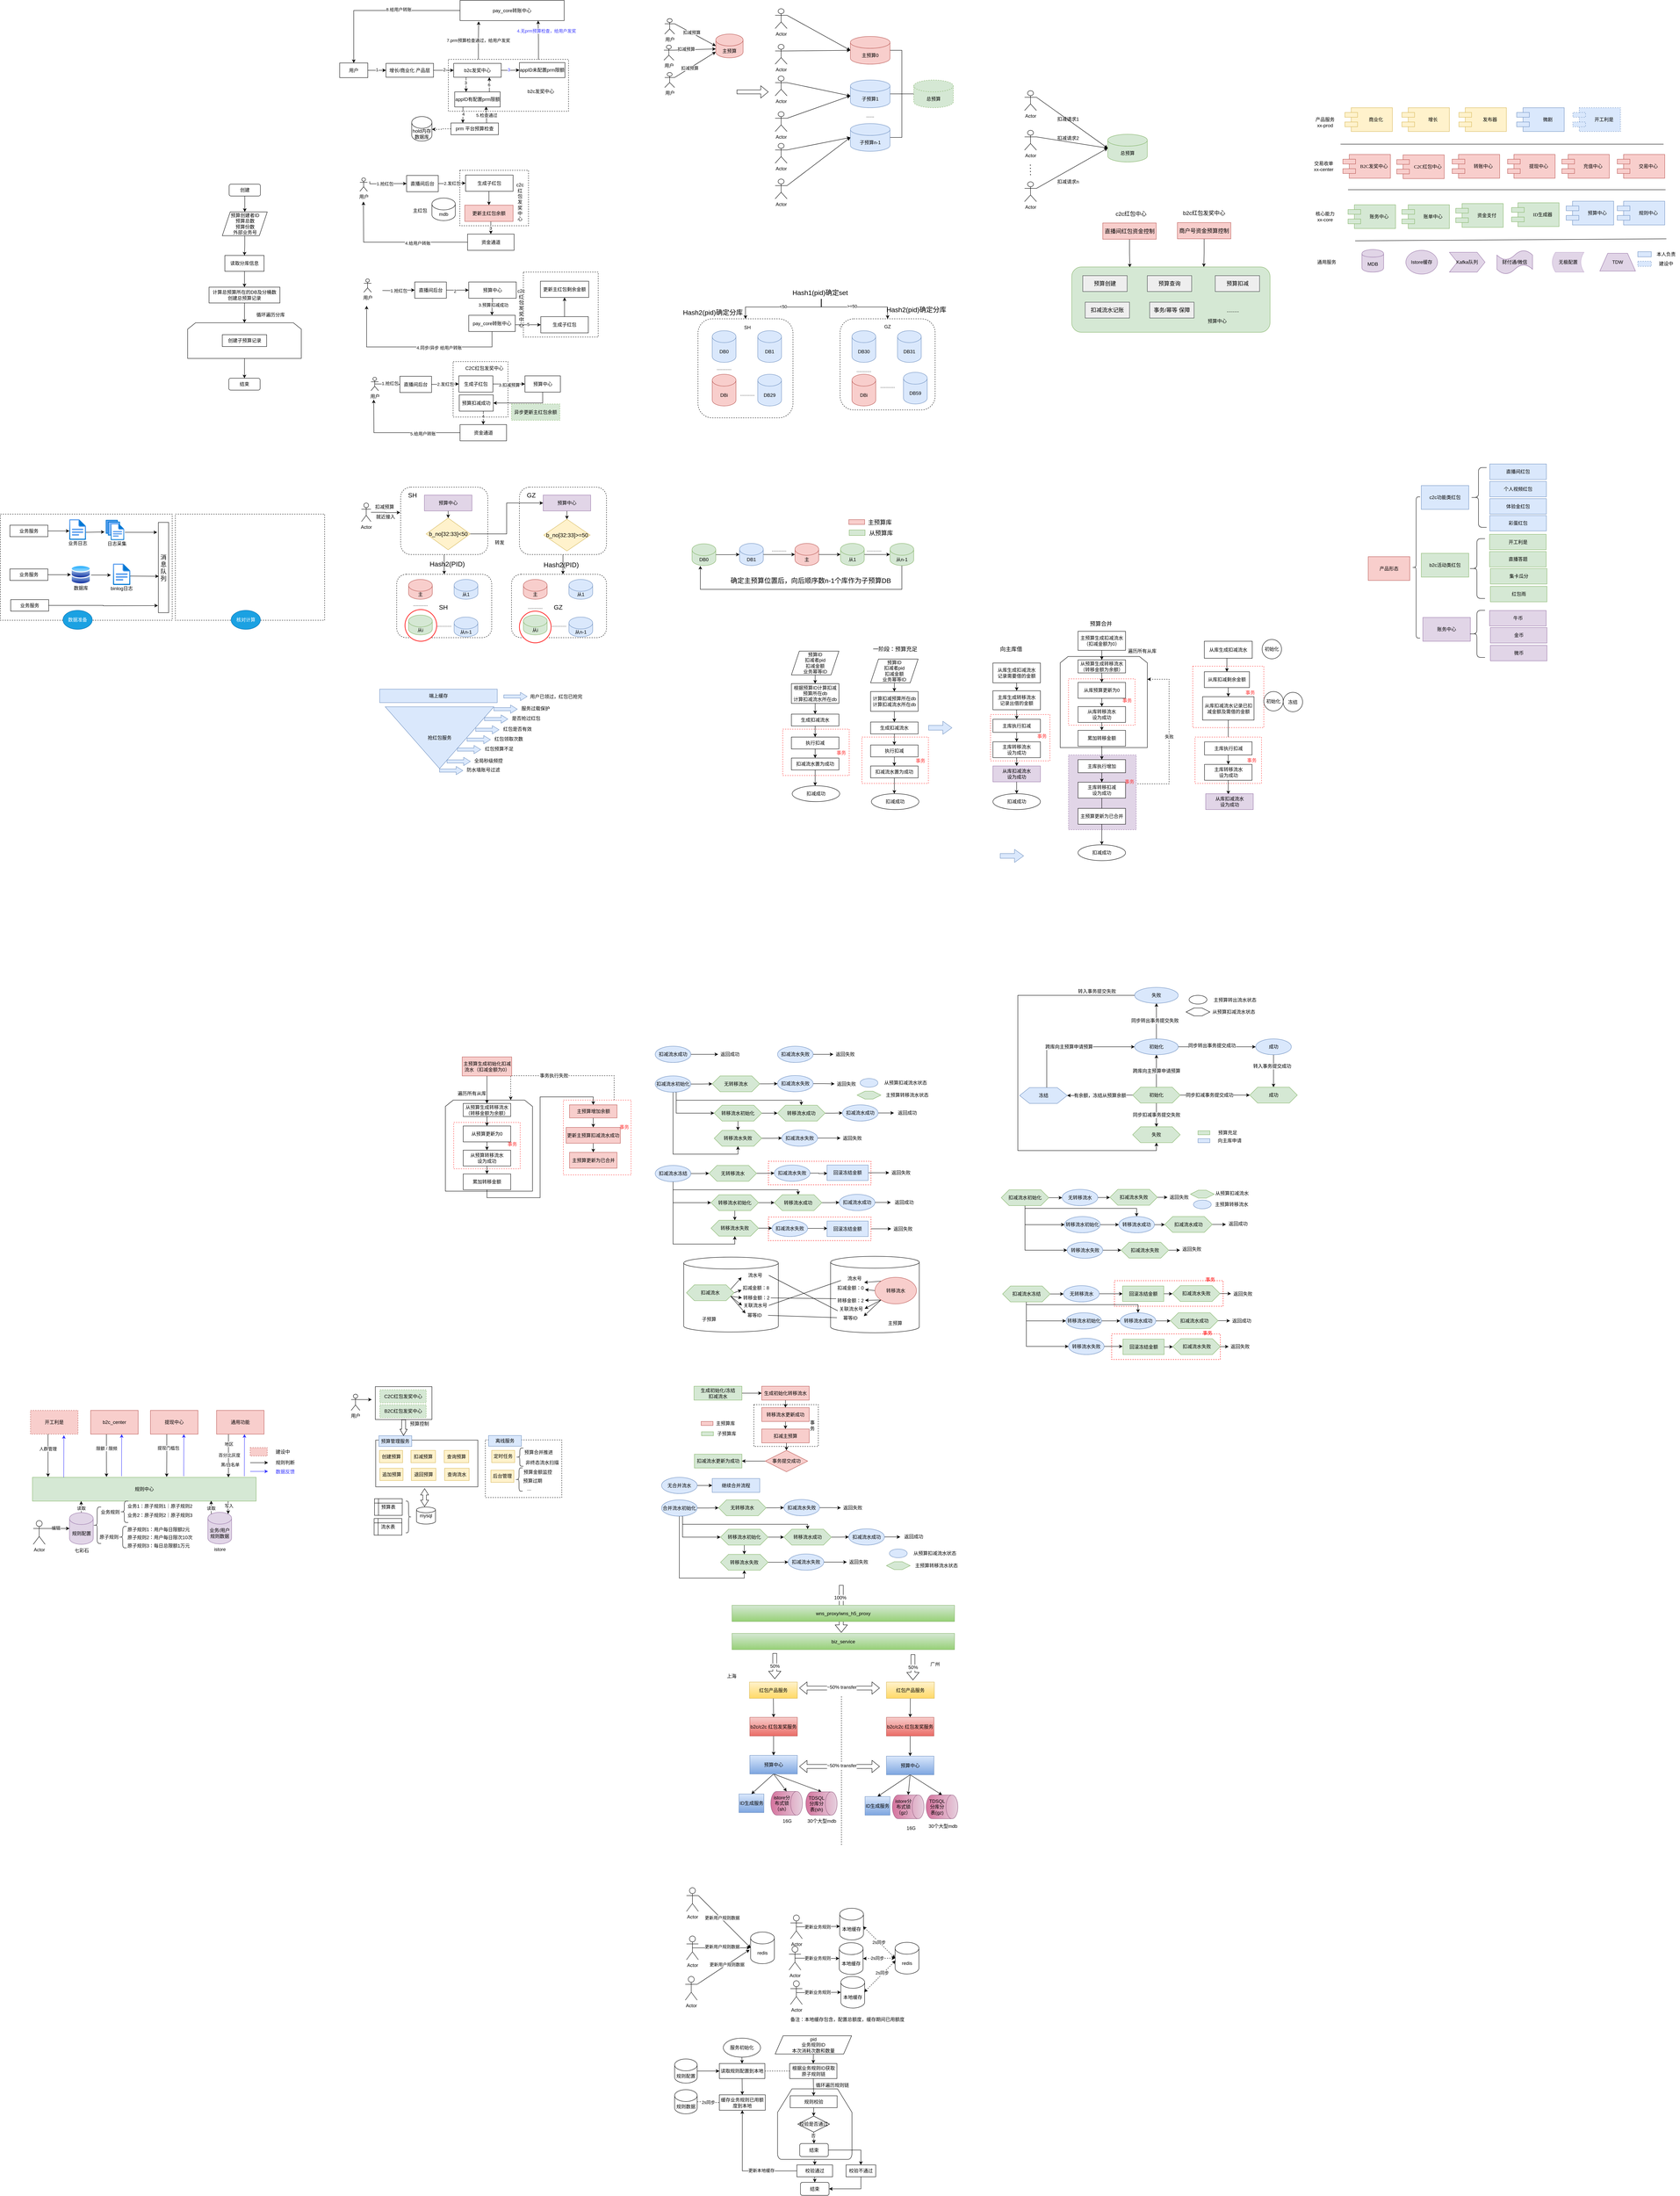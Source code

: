 <mxfile version="14.9.7" type="github" pages="2">
  <diagram id="T_NaOF4HCSvs0rHXY1GS" name="Page-1">
    <mxGraphModel dx="3906" dy="757" grid="0" gridSize="10" guides="1" tooltips="1" connect="1" arrows="0" fold="1" page="1" pageScale="1" pageWidth="827" pageHeight="1169" math="0" shadow="0">
      <root>
        <mxCell id="0" />
        <mxCell id="1" parent="0" />
        <mxCell id="ejKsRAqsJSKaKwiFzq6h-28" value="" style="rounded=0;whiteSpace=wrap;html=1;dashed=1;" vertex="1" parent="1">
          <mxGeometry x="-2035" y="1316" width="377" height="268" as="geometry" />
        </mxCell>
        <mxCell id="ejKsRAqsJSKaKwiFzq6h-25" value="" style="rounded=0;whiteSpace=wrap;html=1;dashed=1;" vertex="1" parent="1">
          <mxGeometry x="-2477" y="1316" width="434" height="268" as="geometry" />
        </mxCell>
        <mxCell id="Mf-LB7wB9GjJl_CjS-dq-249" value="" style="rounded=0;whiteSpace=wrap;html=1;dashed=1;strokeColor=#FF0000;" parent="1" vertex="1">
          <mxGeometry x="330" y="3386" width="274.5" height="64.5" as="geometry" />
        </mxCell>
        <mxCell id="Mf-LB7wB9GjJl_CjS-dq-247" value="" style="rounded=0;whiteSpace=wrap;html=1;dashed=1;strokeColor=#FF0000;" parent="1" vertex="1">
          <mxGeometry x="337" y="3251.5" width="274.5" height="64.5" as="geometry" />
        </mxCell>
        <mxCell id="Mf-LB7wB9GjJl_CjS-dq-170" style="edgeStyle=none;rounded=0;orthogonalLoop=1;jettySize=auto;html=1;exitX=0.5;exitY=1;exitDx=0;exitDy=0;exitPerimeter=0;fontColor=#000000;endArrow=classic;endFill=1;strokeColor=#000000;" parent="1" source="Mf-LB7wB9GjJl_CjS-dq-165" target="Mf-LB7wB9GjJl_CjS-dq-168" edge="1">
          <mxGeometry relative="1" as="geometry" />
        </mxCell>
        <mxCell id="Mf-LB7wB9GjJl_CjS-dq-165" value="" style="strokeWidth=1;html=1;shape=mxgraph.flowchart.loop_limit;whiteSpace=wrap;fontColor=#000000;align=center;" parent="1" vertex="1">
          <mxGeometry x="-514" y="5292" width="188" height="178" as="geometry" />
        </mxCell>
        <mxCell id="lw3RVbSvmaLZlQFikR0A-280" style="edgeStyle=orthogonalEdgeStyle;rounded=0;orthogonalLoop=1;jettySize=auto;html=1;exitX=0.75;exitY=0;exitDx=0;exitDy=0;entryX=0.75;entryY=0;entryDx=0;entryDy=0;endArrow=classic;endFill=1;fontSize=12;dashed=1;" parent="1" source="lw3RVbSvmaLZlQFikR0A-263" target="lw3RVbSvmaLZlQFikR0A-249" edge="1">
          <mxGeometry relative="1" as="geometry">
            <Array as="points">
              <mxPoint x="-927" y="2734" />
              <mxPoint x="-1188" y="2734" />
            </Array>
          </mxGeometry>
        </mxCell>
        <mxCell id="lw3RVbSvmaLZlQFikR0A-281" value="事务执行失败" style="edgeLabel;html=1;align=center;verticalAlign=middle;resizable=0;points=[];fontSize=12;" parent="lw3RVbSvmaLZlQFikR0A-280" connectable="0" vertex="1">
          <mxGeometry x="0.113" relative="1" as="geometry">
            <mxPoint as="offset" />
          </mxGeometry>
        </mxCell>
        <mxCell id="lw3RVbSvmaLZlQFikR0A-263" value="" style="rounded=0;whiteSpace=wrap;html=1;dashed=1;strokeColor=#FF3333;" parent="1" vertex="1">
          <mxGeometry x="-1055" y="2795.5" width="171" height="189" as="geometry" />
        </mxCell>
        <mxCell id="lw3RVbSvmaLZlQFikR0A-244" value="" style="rounded=0;whiteSpace=wrap;html=1;strokeColor=#000000;strokeWidth=1;dashed=1;" parent="1" vertex="1">
          <mxGeometry x="-574" y="3564.5" width="163" height="105.5" as="geometry" />
        </mxCell>
        <mxCell id="lw3RVbSvmaLZlQFikR0A-211" value="" style="shape=cylinder3;whiteSpace=wrap;html=1;boundedLbl=1;backgroundOutline=1;size=15;strokeColor=#000000;strokeWidth=1;" parent="1" vertex="1">
          <mxGeometry x="-380" y="3190" width="224" height="193" as="geometry" />
        </mxCell>
        <mxCell id="lw3RVbSvmaLZlQFikR0A-188" value="" style="shape=cylinder3;whiteSpace=wrap;html=1;boundedLbl=1;backgroundOutline=1;size=15;strokeColor=#000000;strokeWidth=1;" parent="1" vertex="1">
          <mxGeometry x="-751" y="3192" width="239" height="189" as="geometry" />
        </mxCell>
        <mxCell id="lw3RVbSvmaLZlQFikR0A-125" value="" style="rounded=1;whiteSpace=wrap;html=1;dashed=1;" parent="1" vertex="1">
          <mxGeometry x="-1186" y="1468" width="240" height="160" as="geometry" />
        </mxCell>
        <mxCell id="lw3RVbSvmaLZlQFikR0A-137" value="" style="ellipse;whiteSpace=wrap;html=1;aspect=fixed;strokeWidth=2;strokeColor=#FF3333;" parent="1" vertex="1">
          <mxGeometry x="-1166" y="1561" width="80" height="80" as="geometry" />
        </mxCell>
        <mxCell id="lw3RVbSvmaLZlQFikR0A-102" value="" style="rounded=1;whiteSpace=wrap;html=1;dashed=1;" parent="1" vertex="1">
          <mxGeometry x="-1476" y="1468" width="240" height="160" as="geometry" />
        </mxCell>
        <mxCell id="lw3RVbSvmaLZlQFikR0A-135" value="" style="ellipse;whiteSpace=wrap;html=1;aspect=fixed;strokeWidth=2;strokeColor=#FF3333;" parent="1" vertex="1">
          <mxGeometry x="-1455" y="1557" width="80" height="80" as="geometry" />
        </mxCell>
        <mxCell id="lw3RVbSvmaLZlQFikR0A-1" value="" style="rounded=0;whiteSpace=wrap;html=1;strokeColor=#000000;dashed=1;" parent="1" vertex="1">
          <mxGeometry x="-1156" y="705" width="189" height="164" as="geometry" />
        </mxCell>
        <mxCell id="0hItoibZD7xrab0cP2cv-375" value="" style="rounded=0;whiteSpace=wrap;html=1;strokeColor=#000000;dashed=1;" parent="1" vertex="1">
          <mxGeometry x="-1316.5" y="448" width="173.5" height="140" as="geometry" />
        </mxCell>
        <mxCell id="0hItoibZD7xrab0cP2cv-386" value="7.prm预算检查通过，给用户发奖" style="edgeStyle=orthogonalEdgeStyle;rounded=0;orthogonalLoop=1;jettySize=auto;html=1;exitX=0.25;exitY=0;exitDx=0;exitDy=0;entryX=0.179;entryY=1.039;entryDx=0;entryDy=0;entryPerimeter=0;" parent="1" source="0hItoibZD7xrab0cP2cv-370" target="0hItoibZD7xrab0cP2cv-383" edge="1">
          <mxGeometry relative="1" as="geometry" />
        </mxCell>
        <mxCell id="0hItoibZD7xrab0cP2cv-387" value="&lt;span style=&quot;color: rgb(51 , 51 , 255)&quot;&gt;4.无prm预算检查，给用户发奖&lt;/span&gt;" style="edgeStyle=orthogonalEdgeStyle;rounded=0;orthogonalLoop=1;jettySize=auto;html=1;exitX=0.75;exitY=0;exitDx=0;exitDy=0;entryX=0.75;entryY=1;entryDx=0;entryDy=0;" parent="1" source="0hItoibZD7xrab0cP2cv-370" target="0hItoibZD7xrab0cP2cv-383" edge="1">
          <mxGeometry x="0.473" y="-21" relative="1" as="geometry">
            <mxPoint as="offset" />
          </mxGeometry>
        </mxCell>
        <mxCell id="0hItoibZD7xrab0cP2cv-370" value="" style="rounded=0;whiteSpace=wrap;html=1;strokeColor=#000000;dashed=1;" parent="1" vertex="1">
          <mxGeometry x="-1345.5" y="168" width="303.5" height="131" as="geometry" />
        </mxCell>
        <mxCell id="0hItoibZD7xrab0cP2cv-298" style="edgeStyle=orthogonalEdgeStyle;rounded=0;orthogonalLoop=1;jettySize=auto;html=1;exitX=1;exitY=0.5;exitDx=0;exitDy=0;" parent="1" source="0hItoibZD7xrab0cP2cv-296" target="0hItoibZD7xrab0cP2cv-292" edge="1">
          <mxGeometry relative="1" as="geometry" />
        </mxCell>
        <mxCell id="0hItoibZD7xrab0cP2cv-296" value="" style="rounded=0;whiteSpace=wrap;html=1;dashed=1;strokeColor=#FF0000;" parent="1" vertex="1">
          <mxGeometry x="-537" y="3090.75" width="259" height="59.5" as="geometry" />
        </mxCell>
        <mxCell id="0hItoibZD7xrab0cP2cv-295" value="" style="rounded=0;whiteSpace=wrap;html=1;dashed=1;strokeColor=#FF0000;" parent="1" vertex="1">
          <mxGeometry x="-537" y="2950" width="259" height="59.5" as="geometry" />
        </mxCell>
        <mxCell id="0hItoibZD7xrab0cP2cv-147" value="" style="rounded=0;whiteSpace=wrap;html=1;dashed=1;strokeColor=#FF3333;" parent="1" vertex="1">
          <mxGeometry x="534.75" y="1700" width="179.5" height="155" as="geometry" />
        </mxCell>
        <mxCell id="0hItoibZD7xrab0cP2cv-1" value="总预算" style="shape=cylinder3;whiteSpace=wrap;html=1;boundedLbl=1;backgroundOutline=1;size=15;fillColor=#d5e8d4;strokeColor=#82b366;" parent="1" vertex="1">
          <mxGeometry x="320" y="357" width="100" height="70" as="geometry" />
        </mxCell>
        <mxCell id="0hItoibZD7xrab0cP2cv-2" style="edgeStyle=none;rounded=0;orthogonalLoop=1;jettySize=auto;html=1;exitX=1;exitY=0.333;exitDx=0;exitDy=0;exitPerimeter=0;entryX=0;entryY=0.5;entryDx=0;entryDy=0;entryPerimeter=0;" parent="1" source="0hItoibZD7xrab0cP2cv-3" target="0hItoibZD7xrab0cP2cv-1" edge="1">
          <mxGeometry relative="1" as="geometry" />
        </mxCell>
        <mxCell id="0hItoibZD7xrab0cP2cv-3" value="Actor" style="shape=umlActor;verticalLabelPosition=bottom;verticalAlign=top;html=1;outlineConnect=0;" parent="1" vertex="1">
          <mxGeometry x="110" y="247" width="30" height="50" as="geometry" />
        </mxCell>
        <mxCell id="0hItoibZD7xrab0cP2cv-4" style="edgeStyle=none;rounded=0;orthogonalLoop=1;jettySize=auto;html=1;exitX=1;exitY=0.333;exitDx=0;exitDy=0;exitPerimeter=0;entryX=0;entryY=0.5;entryDx=0;entryDy=0;entryPerimeter=0;" parent="1" source="0hItoibZD7xrab0cP2cv-5" target="0hItoibZD7xrab0cP2cv-1" edge="1">
          <mxGeometry relative="1" as="geometry" />
        </mxCell>
        <mxCell id="0hItoibZD7xrab0cP2cv-5" value="Actor" style="shape=umlActor;verticalLabelPosition=bottom;verticalAlign=top;html=1;outlineConnect=0;" parent="1" vertex="1">
          <mxGeometry x="110" y="347" width="30" height="50" as="geometry" />
        </mxCell>
        <mxCell id="0hItoibZD7xrab0cP2cv-6" style="edgeStyle=none;rounded=0;orthogonalLoop=1;jettySize=auto;html=1;exitX=1;exitY=0.333;exitDx=0;exitDy=0;exitPerimeter=0;entryX=0;entryY=0.5;entryDx=0;entryDy=0;entryPerimeter=0;" parent="1" source="0hItoibZD7xrab0cP2cv-7" target="0hItoibZD7xrab0cP2cv-1" edge="1">
          <mxGeometry relative="1" as="geometry" />
        </mxCell>
        <mxCell id="0hItoibZD7xrab0cP2cv-7" value="Actor" style="shape=umlActor;verticalLabelPosition=bottom;verticalAlign=top;html=1;outlineConnect=0;" parent="1" vertex="1">
          <mxGeometry x="110" y="477" width="30" height="50" as="geometry" />
        </mxCell>
        <mxCell id="0hItoibZD7xrab0cP2cv-8" value="扣减请求1" style="text;html=1;strokeColor=none;fillColor=none;align=center;verticalAlign=middle;whiteSpace=wrap;rounded=0;" parent="1" vertex="1">
          <mxGeometry x="190" y="308.5" width="60" height="20" as="geometry" />
        </mxCell>
        <mxCell id="0hItoibZD7xrab0cP2cv-9" value="扣减请求2" style="text;html=1;strokeColor=none;fillColor=none;align=center;verticalAlign=middle;whiteSpace=wrap;rounded=0;" parent="1" vertex="1">
          <mxGeometry x="190" y="357" width="60" height="20" as="geometry" />
        </mxCell>
        <mxCell id="0hItoibZD7xrab0cP2cv-10" value="扣减请求n" style="text;html=1;strokeColor=none;fillColor=none;align=center;verticalAlign=middle;whiteSpace=wrap;rounded=0;" parent="1" vertex="1">
          <mxGeometry x="190" y="467" width="60" height="20" as="geometry" />
        </mxCell>
        <mxCell id="0hItoibZD7xrab0cP2cv-11" value="" style="endArrow=none;dashed=1;html=1;dashPattern=1 3;strokeWidth=2;" parent="1" edge="1">
          <mxGeometry width="50" height="50" relative="1" as="geometry">
            <mxPoint x="125" y="460" as="sourcePoint" />
            <mxPoint x="124.5" y="430" as="targetPoint" />
          </mxGeometry>
        </mxCell>
        <mxCell id="0hItoibZD7xrab0cP2cv-12" value="" style="shape=flexArrow;endArrow=classic;html=1;" parent="1" edge="1">
          <mxGeometry width="50" height="50" relative="1" as="geometry">
            <mxPoint x="-617" y="250" as="sourcePoint" />
            <mxPoint x="-537" y="250" as="targetPoint" />
          </mxGeometry>
        </mxCell>
        <mxCell id="0hItoibZD7xrab0cP2cv-13" style="edgeStyle=orthogonalEdgeStyle;rounded=0;orthogonalLoop=1;jettySize=auto;html=1;exitX=1;exitY=0.5;exitDx=0;exitDy=0;exitPerimeter=0;entryX=0;entryY=0.5;entryDx=0;entryDy=0;entryPerimeter=0;endArrow=none;endFill=0;" parent="1" source="0hItoibZD7xrab0cP2cv-14" target="0hItoibZD7xrab0cP2cv-17" edge="1">
          <mxGeometry relative="1" as="geometry" />
        </mxCell>
        <mxCell id="0hItoibZD7xrab0cP2cv-14" value="主预算0" style="shape=cylinder3;whiteSpace=wrap;html=1;boundedLbl=1;backgroundOutline=1;size=15;fillColor=#f8cecc;strokeColor=#b85450;" parent="1" vertex="1">
          <mxGeometry x="-330" y="110" width="100" height="70" as="geometry" />
        </mxCell>
        <mxCell id="0hItoibZD7xrab0cP2cv-15" style="edgeStyle=orthogonalEdgeStyle;rounded=0;orthogonalLoop=1;jettySize=auto;html=1;exitX=1;exitY=0.5;exitDx=0;exitDy=0;exitPerimeter=0;entryX=0;entryY=0.5;entryDx=0;entryDy=0;entryPerimeter=0;endArrow=none;endFill=0;" parent="1" source="0hItoibZD7xrab0cP2cv-16" target="0hItoibZD7xrab0cP2cv-17" edge="1">
          <mxGeometry relative="1" as="geometry">
            <mxPoint x="-120" y="270" as="targetPoint" />
          </mxGeometry>
        </mxCell>
        <mxCell id="0hItoibZD7xrab0cP2cv-16" value="子预算1" style="shape=cylinder3;whiteSpace=wrap;html=1;boundedLbl=1;backgroundOutline=1;size=15;fillColor=#dae8fc;strokeColor=#6c8ebf;" parent="1" vertex="1">
          <mxGeometry x="-330" y="220" width="100" height="70" as="geometry" />
        </mxCell>
        <mxCell id="0hItoibZD7xrab0cP2cv-17" value="总预算" style="shape=cylinder3;whiteSpace=wrap;html=1;boundedLbl=1;backgroundOutline=1;size=15;dashed=1;fillColor=#d5e8d4;strokeColor=#82b366;" parent="1" vertex="1">
          <mxGeometry x="-170" y="220" width="100" height="70" as="geometry" />
        </mxCell>
        <mxCell id="0hItoibZD7xrab0cP2cv-18" style="edgeStyle=orthogonalEdgeStyle;rounded=0;orthogonalLoop=1;jettySize=auto;html=1;exitX=1;exitY=0.5;exitDx=0;exitDy=0;exitPerimeter=0;entryX=0;entryY=0.5;entryDx=0;entryDy=0;entryPerimeter=0;endArrow=none;endFill=0;" parent="1" source="0hItoibZD7xrab0cP2cv-19" target="0hItoibZD7xrab0cP2cv-17" edge="1">
          <mxGeometry relative="1" as="geometry" />
        </mxCell>
        <mxCell id="0hItoibZD7xrab0cP2cv-19" value="子预算n-1" style="shape=cylinder3;whiteSpace=wrap;html=1;boundedLbl=1;backgroundOutline=1;size=15;fillColor=#dae8fc;strokeColor=#6c8ebf;" parent="1" vertex="1">
          <mxGeometry x="-330" y="330" width="100" height="70" as="geometry" />
        </mxCell>
        <mxCell id="0hItoibZD7xrab0cP2cv-20" style="edgeStyle=none;rounded=0;orthogonalLoop=1;jettySize=auto;html=1;exitX=1;exitY=0.333;exitDx=0;exitDy=0;exitPerimeter=0;entryX=0;entryY=0.5;entryDx=0;entryDy=0;entryPerimeter=0;endArrow=classic;endFill=1;" parent="1" source="0hItoibZD7xrab0cP2cv-21" target="0hItoibZD7xrab0cP2cv-14" edge="1">
          <mxGeometry relative="1" as="geometry" />
        </mxCell>
        <mxCell id="0hItoibZD7xrab0cP2cv-21" value="Actor" style="shape=umlActor;verticalLabelPosition=bottom;verticalAlign=top;html=1;outlineConnect=0;" parent="1" vertex="1">
          <mxGeometry x="-520" y="40" width="30" height="50" as="geometry" />
        </mxCell>
        <mxCell id="0hItoibZD7xrab0cP2cv-22" style="edgeStyle=none;rounded=0;orthogonalLoop=1;jettySize=auto;html=1;exitX=1;exitY=0.333;exitDx=0;exitDy=0;exitPerimeter=0;entryX=0;entryY=0.5;entryDx=0;entryDy=0;entryPerimeter=0;endArrow=classic;endFill=1;" parent="1" source="0hItoibZD7xrab0cP2cv-23" target="0hItoibZD7xrab0cP2cv-14" edge="1">
          <mxGeometry relative="1" as="geometry" />
        </mxCell>
        <mxCell id="0hItoibZD7xrab0cP2cv-23" value="Actor" style="shape=umlActor;verticalLabelPosition=bottom;verticalAlign=top;html=1;outlineConnect=0;" parent="1" vertex="1">
          <mxGeometry x="-520" y="130" width="30" height="50" as="geometry" />
        </mxCell>
        <mxCell id="0hItoibZD7xrab0cP2cv-24" style="edgeStyle=none;rounded=0;orthogonalLoop=1;jettySize=auto;html=1;exitX=1;exitY=0.333;exitDx=0;exitDy=0;exitPerimeter=0;endArrow=classic;endFill=1;" parent="1" source="0hItoibZD7xrab0cP2cv-25" edge="1">
          <mxGeometry relative="1" as="geometry">
            <mxPoint x="-330" y="260" as="targetPoint" />
          </mxGeometry>
        </mxCell>
        <mxCell id="0hItoibZD7xrab0cP2cv-25" value="Actor" style="shape=umlActor;verticalLabelPosition=bottom;verticalAlign=top;html=1;outlineConnect=0;" parent="1" vertex="1">
          <mxGeometry x="-520" y="210" width="30" height="50" as="geometry" />
        </mxCell>
        <mxCell id="0hItoibZD7xrab0cP2cv-26" style="edgeStyle=none;rounded=0;orthogonalLoop=1;jettySize=auto;html=1;exitX=1;exitY=0.333;exitDx=0;exitDy=0;exitPerimeter=0;endArrow=classic;endFill=1;" parent="1" source="0hItoibZD7xrab0cP2cv-27" edge="1">
          <mxGeometry relative="1" as="geometry">
            <mxPoint x="-330" y="260" as="targetPoint" />
          </mxGeometry>
        </mxCell>
        <mxCell id="0hItoibZD7xrab0cP2cv-27" value="Actor" style="shape=umlActor;verticalLabelPosition=bottom;verticalAlign=top;html=1;outlineConnect=0;" parent="1" vertex="1">
          <mxGeometry x="-520" y="300" width="30" height="50" as="geometry" />
        </mxCell>
        <mxCell id="0hItoibZD7xrab0cP2cv-28" style="edgeStyle=none;rounded=0;orthogonalLoop=1;jettySize=auto;html=1;exitX=1;exitY=0.333;exitDx=0;exitDy=0;exitPerimeter=0;entryX=0;entryY=0.5;entryDx=0;entryDy=0;entryPerimeter=0;endArrow=classic;endFill=1;" parent="1" source="0hItoibZD7xrab0cP2cv-29" target="0hItoibZD7xrab0cP2cv-19" edge="1">
          <mxGeometry relative="1" as="geometry" />
        </mxCell>
        <mxCell id="0hItoibZD7xrab0cP2cv-29" value="Actor" style="shape=umlActor;verticalLabelPosition=bottom;verticalAlign=top;html=1;outlineConnect=0;" parent="1" vertex="1">
          <mxGeometry x="-520" y="380" width="30" height="50" as="geometry" />
        </mxCell>
        <mxCell id="0hItoibZD7xrab0cP2cv-30" style="edgeStyle=none;rounded=0;orthogonalLoop=1;jettySize=auto;html=1;exitX=1;exitY=0.333;exitDx=0;exitDy=0;exitPerimeter=0;entryX=0;entryY=0.5;entryDx=0;entryDy=0;entryPerimeter=0;endArrow=classic;endFill=1;" parent="1" source="0hItoibZD7xrab0cP2cv-31" target="0hItoibZD7xrab0cP2cv-19" edge="1">
          <mxGeometry relative="1" as="geometry" />
        </mxCell>
        <mxCell id="0hItoibZD7xrab0cP2cv-31" value="Actor" style="shape=umlActor;verticalLabelPosition=bottom;verticalAlign=top;html=1;outlineConnect=0;" parent="1" vertex="1">
          <mxGeometry x="-520" y="470" width="30" height="50" as="geometry" />
        </mxCell>
        <mxCell id="0hItoibZD7xrab0cP2cv-32" value="......" style="text;html=1;strokeColor=none;fillColor=none;align=center;verticalAlign=middle;whiteSpace=wrap;rounded=0;" parent="1" vertex="1">
          <mxGeometry x="-300" y="300" width="40" height="20" as="geometry" />
        </mxCell>
        <mxCell id="0hItoibZD7xrab0cP2cv-33" value="" style="edgeStyle=orthogonalEdgeStyle;rounded=0;orthogonalLoop=1;jettySize=auto;html=1;" parent="1" source="0hItoibZD7xrab0cP2cv-34" target="0hItoibZD7xrab0cP2cv-45" edge="1">
          <mxGeometry relative="1" as="geometry" />
        </mxCell>
        <mxCell id="0hItoibZD7xrab0cP2cv-34" value="" style="shape=loopLimit;whiteSpace=wrap;html=1;" parent="1" vertex="1">
          <mxGeometry x="-2004" y="833" width="287" height="90" as="geometry" />
        </mxCell>
        <mxCell id="0hItoibZD7xrab0cP2cv-35" value="" style="edgeStyle=orthogonalEdgeStyle;rounded=0;orthogonalLoop=1;jettySize=auto;html=1;" parent="1" source="0hItoibZD7xrab0cP2cv-36" target="0hItoibZD7xrab0cP2cv-38" edge="1">
          <mxGeometry relative="1" as="geometry" />
        </mxCell>
        <mxCell id="0hItoibZD7xrab0cP2cv-36" value="读取分库信息" style="rounded=0;whiteSpace=wrap;html=1;" parent="1" vertex="1">
          <mxGeometry x="-1910" y="663" width="99" height="40" as="geometry" />
        </mxCell>
        <mxCell id="0hItoibZD7xrab0cP2cv-37" value="" style="edgeStyle=orthogonalEdgeStyle;rounded=0;orthogonalLoop=1;jettySize=auto;html=1;entryX=0.5;entryY=0;entryDx=0;entryDy=0;" parent="1" source="0hItoibZD7xrab0cP2cv-38" edge="1">
          <mxGeometry relative="1" as="geometry">
            <mxPoint x="-1860.5" y="833.0" as="targetPoint" />
          </mxGeometry>
        </mxCell>
        <mxCell id="0hItoibZD7xrab0cP2cv-38" value="&lt;span&gt;计算总预算所在的DB及分桶数&lt;/span&gt;&lt;br&gt;&lt;span&gt;创建总预算记录&lt;/span&gt;" style="rounded=0;whiteSpace=wrap;html=1;" parent="1" vertex="1">
          <mxGeometry x="-1950" y="743" width="179" height="40" as="geometry" />
        </mxCell>
        <mxCell id="0hItoibZD7xrab0cP2cv-39" value="" style="edgeStyle=orthogonalEdgeStyle;rounded=0;orthogonalLoop=1;jettySize=auto;html=1;" parent="1" source="0hItoibZD7xrab0cP2cv-40" target="0hItoibZD7xrab0cP2cv-44" edge="1">
          <mxGeometry relative="1" as="geometry" />
        </mxCell>
        <mxCell id="0hItoibZD7xrab0cP2cv-40" value="创建" style="rounded=1;whiteSpace=wrap;html=1;" parent="1" vertex="1">
          <mxGeometry x="-1899.25" y="483" width="79" height="30" as="geometry" />
        </mxCell>
        <mxCell id="0hItoibZD7xrab0cP2cv-41" value="循环遍历分库" style="text;html=1;resizable=0;autosize=1;align=center;verticalAlign=middle;points=[];fillColor=none;strokeColor=none;rounded=0;" parent="1" vertex="1">
          <mxGeometry x="-1840.5" y="803" width="90" height="20" as="geometry" />
        </mxCell>
        <mxCell id="0hItoibZD7xrab0cP2cv-42" value="创建子预算记录" style="rounded=0;whiteSpace=wrap;html=1;" parent="1" vertex="1">
          <mxGeometry x="-1916.5" y="863" width="112" height="30" as="geometry" />
        </mxCell>
        <mxCell id="0hItoibZD7xrab0cP2cv-43" value="" style="edgeStyle=orthogonalEdgeStyle;rounded=0;orthogonalLoop=1;jettySize=auto;html=1;" parent="1" source="0hItoibZD7xrab0cP2cv-44" target="0hItoibZD7xrab0cP2cv-36" edge="1">
          <mxGeometry relative="1" as="geometry" />
        </mxCell>
        <mxCell id="0hItoibZD7xrab0cP2cv-44" value="预算创建者ID&lt;br&gt;预算总数&lt;br&gt;预算份数&lt;br&gt;外部业务号" style="shape=parallelogram;perimeter=parallelogramPerimeter;whiteSpace=wrap;html=1;fixedSize=1;" parent="1" vertex="1">
          <mxGeometry x="-1916.5" y="553" width="113.5" height="60" as="geometry" />
        </mxCell>
        <mxCell id="0hItoibZD7xrab0cP2cv-45" value="结束" style="rounded=1;whiteSpace=wrap;html=1;" parent="1" vertex="1">
          <mxGeometry x="-1900" y="973" width="79" height="30" as="geometry" />
        </mxCell>
        <mxCell id="0hItoibZD7xrab0cP2cv-46" value="" style="rounded=1;whiteSpace=wrap;html=1;dashed=1;" parent="1" vertex="1">
          <mxGeometry x="-715" y="823" width="240" height="250" as="geometry" />
        </mxCell>
        <mxCell id="0hItoibZD7xrab0cP2cv-47" value="DBi" style="shape=cylinder3;whiteSpace=wrap;html=1;boundedLbl=1;backgroundOutline=1;size=15;fillColor=#f8cecc;strokeColor=#b85450;" parent="1" vertex="1">
          <mxGeometry x="-679" y="963" width="60" height="80" as="geometry" />
        </mxCell>
        <mxCell id="0hItoibZD7xrab0cP2cv-48" value="DB1" style="shape=cylinder3;whiteSpace=wrap;html=1;boundedLbl=1;backgroundOutline=1;size=15;fillColor=#dae8fc;strokeColor=#6c8ebf;" parent="1" vertex="1">
          <mxGeometry x="-564" y="853" width="60" height="80" as="geometry" />
        </mxCell>
        <mxCell id="0hItoibZD7xrab0cP2cv-49" value="DB29" style="shape=cylinder3;whiteSpace=wrap;html=1;boundedLbl=1;backgroundOutline=1;size=15;fillColor=#dae8fc;strokeColor=#6c8ebf;" parent="1" vertex="1">
          <mxGeometry x="-564" y="963" width="60" height="80" as="geometry" />
        </mxCell>
        <mxCell id="0hItoibZD7xrab0cP2cv-50" value="..........." style="text;html=1;strokeColor=none;fillColor=none;align=center;verticalAlign=middle;whiteSpace=wrap;rounded=0;" parent="1" vertex="1">
          <mxGeometry x="-610" y="1003" width="40" height="20" as="geometry" />
        </mxCell>
        <mxCell id="0hItoibZD7xrab0cP2cv-51" style="edgeStyle=orthogonalEdgeStyle;rounded=0;orthogonalLoop=1;jettySize=auto;html=1;entryX=0.5;entryY=0;entryDx=0;entryDy=0;" parent="1" source="0hItoibZD7xrab0cP2cv-53" target="0hItoibZD7xrab0cP2cv-46" edge="1">
          <mxGeometry relative="1" as="geometry">
            <Array as="points">
              <mxPoint x="-404" y="793" />
              <mxPoint x="-595" y="793" />
            </Array>
          </mxGeometry>
        </mxCell>
        <mxCell id="0hItoibZD7xrab0cP2cv-469" value="&amp;lt;50" style="edgeLabel;html=1;align=center;verticalAlign=middle;resizable=0;points=[];" parent="0hItoibZD7xrab0cP2cv-51" vertex="1" connectable="0">
          <mxGeometry x="-0.032" y="-1" relative="1" as="geometry">
            <mxPoint as="offset" />
          </mxGeometry>
        </mxCell>
        <mxCell id="0hItoibZD7xrab0cP2cv-52" style="edgeStyle=orthogonalEdgeStyle;rounded=0;orthogonalLoop=1;jettySize=auto;html=1;entryX=0.5;entryY=0;entryDx=0;entryDy=0;exitX=0.5;exitY=1;exitDx=0;exitDy=0;" parent="1" source="0hItoibZD7xrab0cP2cv-53" target="0hItoibZD7xrab0cP2cv-58" edge="1">
          <mxGeometry relative="1" as="geometry">
            <Array as="points">
              <mxPoint x="-403" y="773" />
              <mxPoint x="-403" y="793" />
              <mxPoint x="-236" y="793" />
            </Array>
            <mxPoint x="-466" y="773" as="sourcePoint" />
          </mxGeometry>
        </mxCell>
        <mxCell id="0hItoibZD7xrab0cP2cv-470" value="&amp;gt;=50" style="edgeLabel;html=1;align=center;verticalAlign=middle;resizable=0;points=[];" parent="0hItoibZD7xrab0cP2cv-52" vertex="1" connectable="0">
          <mxGeometry x="-0.107" y="2" relative="1" as="geometry">
            <mxPoint as="offset" />
          </mxGeometry>
        </mxCell>
        <mxCell id="0hItoibZD7xrab0cP2cv-53" value="Hash1(pid)确定set&amp;nbsp;" style="text;html=1;strokeColor=none;fillColor=none;align=center;verticalAlign=middle;whiteSpace=wrap;rounded=0;fontSize=17;" parent="1" vertex="1">
          <mxGeometry x="-514" y="743" width="220" height="30" as="geometry" />
        </mxCell>
        <mxCell id="0hItoibZD7xrab0cP2cv-56" value="DB0" style="shape=cylinder3;whiteSpace=wrap;html=1;boundedLbl=1;backgroundOutline=1;size=15;fillColor=#dae8fc;strokeColor=#6c8ebf;" parent="1" vertex="1">
          <mxGeometry x="-679" y="853" width="60" height="80" as="geometry" />
        </mxCell>
        <mxCell id="0hItoibZD7xrab0cP2cv-57" value="SH" style="text;html=1;strokeColor=none;fillColor=none;align=center;verticalAlign=middle;whiteSpace=wrap;rounded=0;dashed=1;" parent="1" vertex="1">
          <mxGeometry x="-610" y="835" width="40" height="20" as="geometry" />
        </mxCell>
        <mxCell id="0hItoibZD7xrab0cP2cv-58" value="" style="rounded=1;whiteSpace=wrap;html=1;dashed=1;" parent="1" vertex="1">
          <mxGeometry x="-356" y="823" width="240" height="230" as="geometry" />
        </mxCell>
        <mxCell id="0hItoibZD7xrab0cP2cv-59" value="DBi" style="shape=cylinder3;whiteSpace=wrap;html=1;boundedLbl=1;backgroundOutline=1;size=15;fillColor=#f8cecc;strokeColor=#b85450;" parent="1" vertex="1">
          <mxGeometry x="-326" y="963" width="60" height="80" as="geometry" />
        </mxCell>
        <mxCell id="0hItoibZD7xrab0cP2cv-60" value="DB31" style="shape=cylinder3;whiteSpace=wrap;html=1;boundedLbl=1;backgroundOutline=1;size=15;fillColor=#dae8fc;strokeColor=#6c8ebf;" parent="1" vertex="1">
          <mxGeometry x="-211" y="853" width="60" height="80" as="geometry" />
        </mxCell>
        <mxCell id="0hItoibZD7xrab0cP2cv-61" value="DB59" style="shape=cylinder3;whiteSpace=wrap;html=1;boundedLbl=1;backgroundOutline=1;size=15;fillColor=#dae8fc;strokeColor=#6c8ebf;" parent="1" vertex="1">
          <mxGeometry x="-196" y="958" width="60" height="80" as="geometry" />
        </mxCell>
        <mxCell id="0hItoibZD7xrab0cP2cv-62" value="..........." style="text;html=1;strokeColor=none;fillColor=none;align=center;verticalAlign=middle;whiteSpace=wrap;rounded=0;" parent="1" vertex="1">
          <mxGeometry x="-256" y="983" width="40" height="20" as="geometry" />
        </mxCell>
        <mxCell id="0hItoibZD7xrab0cP2cv-63" value="DB30" style="shape=cylinder3;whiteSpace=wrap;html=1;boundedLbl=1;backgroundOutline=1;size=15;fillColor=#dae8fc;strokeColor=#6c8ebf;" parent="1" vertex="1">
          <mxGeometry x="-326" y="853" width="60" height="80" as="geometry" />
        </mxCell>
        <mxCell id="0hItoibZD7xrab0cP2cv-64" value="GZ" style="text;html=1;strokeColor=none;fillColor=none;align=center;verticalAlign=middle;whiteSpace=wrap;rounded=0;dashed=1;" parent="1" vertex="1">
          <mxGeometry x="-256" y="833" width="40" height="20" as="geometry" />
        </mxCell>
        <mxCell id="0hItoibZD7xrab0cP2cv-65" value="..........." style="text;html=1;strokeColor=none;fillColor=none;align=center;verticalAlign=middle;whiteSpace=wrap;rounded=0;" parent="1" vertex="1">
          <mxGeometry x="-669" y="938" width="40" height="20" as="geometry" />
        </mxCell>
        <mxCell id="0hItoibZD7xrab0cP2cv-66" value="..........." style="text;html=1;strokeColor=none;fillColor=none;align=center;verticalAlign=middle;whiteSpace=wrap;rounded=0;" parent="1" vertex="1">
          <mxGeometry x="-316" y="943" width="40" height="20" as="geometry" />
        </mxCell>
        <mxCell id="0hItoibZD7xrab0cP2cv-67" style="edgeStyle=orthogonalEdgeStyle;rounded=0;orthogonalLoop=1;jettySize=auto;html=1;exitX=1;exitY=0.5;exitDx=0;exitDy=0;exitPerimeter=0;entryX=0;entryY=0.5;entryDx=0;entryDy=0;entryPerimeter=0;" parent="1" source="0hItoibZD7xrab0cP2cv-68" target="0hItoibZD7xrab0cP2cv-75" edge="1">
          <mxGeometry relative="1" as="geometry" />
        </mxCell>
        <mxCell id="0hItoibZD7xrab0cP2cv-68" value="主" style="shape=cylinder3;whiteSpace=wrap;html=1;boundedLbl=1;backgroundOutline=1;size=15;fillColor=#f8cecc;strokeColor=#b85450;" parent="1" vertex="1">
          <mxGeometry x="-470" y="1390" width="60" height="56" as="geometry" />
        </mxCell>
        <mxCell id="0hItoibZD7xrab0cP2cv-69" style="edgeStyle=orthogonalEdgeStyle;rounded=0;orthogonalLoop=1;jettySize=auto;html=1;exitX=1;exitY=0.5;exitDx=0;exitDy=0;exitPerimeter=0;entryX=0;entryY=0.5;entryDx=0;entryDy=0;entryPerimeter=0;" parent="1" source="0hItoibZD7xrab0cP2cv-70" target="0hItoibZD7xrab0cP2cv-72" edge="1">
          <mxGeometry relative="1" as="geometry" />
        </mxCell>
        <mxCell id="0hItoibZD7xrab0cP2cv-70" value="DB0" style="shape=cylinder3;whiteSpace=wrap;html=1;boundedLbl=1;backgroundOutline=1;size=15;fillColor=#d5e8d4;strokeColor=#82b366;" parent="1" vertex="1">
          <mxGeometry x="-730" y="1391" width="60" height="55" as="geometry" />
        </mxCell>
        <mxCell id="0hItoibZD7xrab0cP2cv-71" style="edgeStyle=orthogonalEdgeStyle;rounded=0;orthogonalLoop=1;jettySize=auto;html=1;entryX=0;entryY=0.5;entryDx=0;entryDy=0;entryPerimeter=0;" parent="1" source="0hItoibZD7xrab0cP2cv-72" target="0hItoibZD7xrab0cP2cv-68" edge="1">
          <mxGeometry relative="1" as="geometry" />
        </mxCell>
        <mxCell id="0hItoibZD7xrab0cP2cv-72" value="DB1" style="shape=cylinder3;whiteSpace=wrap;html=1;boundedLbl=1;backgroundOutline=1;size=15;fillColor=#dae8fc;strokeColor=#6c8ebf;" parent="1" vertex="1">
          <mxGeometry x="-610" y="1390" width="60" height="56" as="geometry" />
        </mxCell>
        <mxCell id="0hItoibZD7xrab0cP2cv-73" value="..........." style="text;html=1;strokeColor=none;fillColor=none;align=center;verticalAlign=middle;whiteSpace=wrap;rounded=0;" parent="1" vertex="1">
          <mxGeometry x="-530" y="1396" width="40" height="20" as="geometry" />
        </mxCell>
        <mxCell id="0hItoibZD7xrab0cP2cv-74" style="edgeStyle=orthogonalEdgeStyle;rounded=0;orthogonalLoop=1;jettySize=auto;html=1;exitX=1;exitY=0.5;exitDx=0;exitDy=0;exitPerimeter=0;entryX=0;entryY=0.5;entryDx=0;entryDy=0;entryPerimeter=0;" parent="1" source="0hItoibZD7xrab0cP2cv-75" target="0hItoibZD7xrab0cP2cv-77" edge="1">
          <mxGeometry relative="1" as="geometry" />
        </mxCell>
        <mxCell id="0hItoibZD7xrab0cP2cv-75" value="从1" style="shape=cylinder3;whiteSpace=wrap;html=1;boundedLbl=1;backgroundOutline=1;size=15;fillColor=#d5e8d4;strokeColor=#82b366;" parent="1" vertex="1">
          <mxGeometry x="-355" y="1390" width="60" height="56" as="geometry" />
        </mxCell>
        <mxCell id="0hItoibZD7xrab0cP2cv-76" style="edgeStyle=orthogonalEdgeStyle;rounded=0;orthogonalLoop=1;jettySize=auto;html=1;entryX=0.35;entryY=1.013;entryDx=0;entryDy=0;entryPerimeter=0;" parent="1" source="0hItoibZD7xrab0cP2cv-77" target="0hItoibZD7xrab0cP2cv-70" edge="1">
          <mxGeometry relative="1" as="geometry">
            <Array as="points">
              <mxPoint x="-200" y="1506" />
              <mxPoint x="-709" y="1506" />
            </Array>
          </mxGeometry>
        </mxCell>
        <mxCell id="0hItoibZD7xrab0cP2cv-77" value="从n-1" style="shape=cylinder3;whiteSpace=wrap;html=1;boundedLbl=1;backgroundOutline=1;size=15;fillColor=#d5e8d4;strokeColor=#82b366;" parent="1" vertex="1">
          <mxGeometry x="-230" y="1390" width="60" height="56" as="geometry" />
        </mxCell>
        <mxCell id="0hItoibZD7xrab0cP2cv-78" value="..........." style="text;html=1;strokeColor=none;fillColor=none;align=center;verticalAlign=middle;whiteSpace=wrap;rounded=0;" parent="1" vertex="1">
          <mxGeometry x="-290" y="1396" width="40" height="20" as="geometry" />
        </mxCell>
        <mxCell id="0hItoibZD7xrab0cP2cv-79" value="确定主预算位置后，向后顺序数n-1个库作为子预算DB" style="text;html=1;strokeColor=none;fillColor=none;align=center;verticalAlign=middle;whiteSpace=wrap;rounded=0;fontSize=17;" parent="1" vertex="1">
          <mxGeometry x="-640" y="1470" width="420" height="30" as="geometry" />
        </mxCell>
        <mxCell id="0hItoibZD7xrab0cP2cv-80" value="Hash2(pid)确定分库&amp;nbsp;" style="text;html=1;strokeColor=none;fillColor=none;align=center;verticalAlign=middle;whiteSpace=wrap;rounded=0;fontSize=17;" parent="1" vertex="1">
          <mxGeometry x="-785" y="793" width="220" height="30" as="geometry" />
        </mxCell>
        <mxCell id="0hItoibZD7xrab0cP2cv-81" value="Hash2(pid)确定分库&amp;nbsp;" style="text;html=1;strokeColor=none;fillColor=none;align=center;verticalAlign=middle;whiteSpace=wrap;rounded=0;fontSize=17;" parent="1" vertex="1">
          <mxGeometry x="-271" y="786" width="220" height="30" as="geometry" />
        </mxCell>
        <mxCell id="0hItoibZD7xrab0cP2cv-82" value="" style="rounded=0;whiteSpace=wrap;html=1;fillColor=#f8cecc;strokeColor=#b85450;" parent="1" vertex="1">
          <mxGeometry x="-334" y="1330" width="40" height="12" as="geometry" />
        </mxCell>
        <mxCell id="0hItoibZD7xrab0cP2cv-83" value="" style="rounded=0;whiteSpace=wrap;html=1;fillColor=#d5e8d4;strokeColor=#82b366;" parent="1" vertex="1">
          <mxGeometry x="-333" y="1356" width="40" height="14" as="geometry" />
        </mxCell>
        <mxCell id="0hItoibZD7xrab0cP2cv-84" value="主预算库" style="text;html=1;strokeColor=none;fillColor=none;align=center;verticalAlign=middle;whiteSpace=wrap;rounded=0;fontSize=15;" parent="1" vertex="1">
          <mxGeometry x="-292" y="1326" width="73" height="20" as="geometry" />
        </mxCell>
        <mxCell id="0hItoibZD7xrab0cP2cv-85" value="从预算库" style="text;html=1;strokeColor=none;fillColor=none;align=center;verticalAlign=middle;whiteSpace=wrap;rounded=0;fontSize=15;" parent="1" vertex="1">
          <mxGeometry x="-289" y="1353" width="73" height="20" as="geometry" />
        </mxCell>
        <mxCell id="0hItoibZD7xrab0cP2cv-89" value="" style="shape=loopLimit;whiteSpace=wrap;html=1;" parent="1" vertex="1">
          <mxGeometry x="200" y="1675.5" width="220" height="230" as="geometry" />
        </mxCell>
        <mxCell id="0hItoibZD7xrab0cP2cv-90" value="" style="rounded=0;whiteSpace=wrap;html=1;dashed=1;strokeColor=#FF3333;" parent="1" vertex="1">
          <mxGeometry x="24" y="1822" width="150" height="117" as="geometry" />
        </mxCell>
        <mxCell id="0hItoibZD7xrab0cP2cv-91" value="" style="rounded=0;whiteSpace=wrap;html=1;dashed=1;strokeColor=#FF3333;" parent="1" vertex="1">
          <mxGeometry x="-301" y="1879" width="168" height="117" as="geometry" />
        </mxCell>
        <mxCell id="0hItoibZD7xrab0cP2cv-92" value="" style="edgeStyle=orthogonalEdgeStyle;rounded=0;orthogonalLoop=1;jettySize=auto;html=1;" parent="1" source="0hItoibZD7xrab0cP2cv-93" target="0hItoibZD7xrab0cP2cv-95" edge="1">
          <mxGeometry relative="1" as="geometry" />
        </mxCell>
        <mxCell id="0hItoibZD7xrab0cP2cv-93" value="预算ID&lt;br&gt;扣减者pid&lt;br&gt;扣减金额&lt;br&gt;业务幂等ID" style="shape=parallelogram;perimeter=parallelogramPerimeter;whiteSpace=wrap;html=1;fixedSize=1;" parent="1" vertex="1">
          <mxGeometry x="-279" y="1682" width="120" height="60" as="geometry" />
        </mxCell>
        <mxCell id="0hItoibZD7xrab0cP2cv-94" value="" style="edgeStyle=orthogonalEdgeStyle;rounded=0;orthogonalLoop=1;jettySize=auto;html=1;" parent="1" source="0hItoibZD7xrab0cP2cv-95" target="0hItoibZD7xrab0cP2cv-97" edge="1">
          <mxGeometry relative="1" as="geometry" />
        </mxCell>
        <mxCell id="0hItoibZD7xrab0cP2cv-95" value="计算扣减预算所在db&lt;br&gt;计算扣减流水所在db" style="whiteSpace=wrap;html=1;" parent="1" vertex="1">
          <mxGeometry x="-279" y="1764" width="120" height="50" as="geometry" />
        </mxCell>
        <mxCell id="0hItoibZD7xrab0cP2cv-96" value="" style="edgeStyle=orthogonalEdgeStyle;rounded=0;orthogonalLoop=1;jettySize=auto;html=1;" parent="1" source="0hItoibZD7xrab0cP2cv-97" target="0hItoibZD7xrab0cP2cv-99" edge="1">
          <mxGeometry relative="1" as="geometry" />
        </mxCell>
        <mxCell id="0hItoibZD7xrab0cP2cv-97" value="生成扣减流水" style="whiteSpace=wrap;html=1;" parent="1" vertex="1">
          <mxGeometry x="-279" y="1841" width="120" height="30" as="geometry" />
        </mxCell>
        <mxCell id="0hItoibZD7xrab0cP2cv-98" value="" style="edgeStyle=orthogonalEdgeStyle;rounded=0;orthogonalLoop=1;jettySize=auto;html=1;" parent="1" source="0hItoibZD7xrab0cP2cv-99" target="0hItoibZD7xrab0cP2cv-101" edge="1">
          <mxGeometry relative="1" as="geometry" />
        </mxCell>
        <mxCell id="0hItoibZD7xrab0cP2cv-99" value="执行扣减" style="whiteSpace=wrap;html=1;" parent="1" vertex="1">
          <mxGeometry x="-279" y="1899" width="120" height="30" as="geometry" />
        </mxCell>
        <mxCell id="0hItoibZD7xrab0cP2cv-100" style="edgeStyle=orthogonalEdgeStyle;rounded=0;orthogonalLoop=1;jettySize=auto;html=1;entryX=0.5;entryY=0;entryDx=0;entryDy=0;" parent="1" source="0hItoibZD7xrab0cP2cv-101" edge="1">
          <mxGeometry relative="1" as="geometry">
            <mxPoint x="-219" y="2022" as="targetPoint" />
          </mxGeometry>
        </mxCell>
        <mxCell id="0hItoibZD7xrab0cP2cv-101" value="扣减流水置为成功" style="whiteSpace=wrap;html=1;" parent="1" vertex="1">
          <mxGeometry x="-279" y="1952" width="120" height="30" as="geometry" />
        </mxCell>
        <mxCell id="0hItoibZD7xrab0cP2cv-102" value="扣减成功" style="ellipse;whiteSpace=wrap;html=1;rounded=0;" parent="1" vertex="1">
          <mxGeometry x="-277" y="2022" width="120" height="40" as="geometry" />
        </mxCell>
        <mxCell id="0hItoibZD7xrab0cP2cv-103" value="&lt;font color=&quot;#ff3333&quot;&gt;事务&lt;/font&gt;" style="text;html=1;strokeColor=none;fillColor=none;align=center;verticalAlign=middle;whiteSpace=wrap;rounded=0;" parent="1" vertex="1">
          <mxGeometry x="-173" y="1929" width="40" height="20" as="geometry" />
        </mxCell>
        <mxCell id="0hItoibZD7xrab0cP2cv-104" value="&lt;font style=&quot;font-size: 14px&quot;&gt;一阶段：预算充足&lt;/font&gt;" style="text;html=1;strokeColor=none;fillColor=none;align=center;verticalAlign=middle;whiteSpace=wrap;rounded=0;" parent="1" vertex="1">
          <mxGeometry x="-277" y="1652" width="120" height="10" as="geometry" />
        </mxCell>
        <mxCell id="0hItoibZD7xrab0cP2cv-105" value="" style="shape=flexArrow;endArrow=classic;html=1;width=12;endSize=7.33;fillColor=#dae8fc;strokeColor=#6c8ebf;" parent="1" edge="1">
          <mxGeometry width="50" height="50" relative="1" as="geometry">
            <mxPoint x="-133" y="1855.5" as="sourcePoint" />
            <mxPoint x="-73" y="1855.5" as="targetPoint" />
          </mxGeometry>
        </mxCell>
        <mxCell id="0hItoibZD7xrab0cP2cv-106" value="" style="edgeStyle=orthogonalEdgeStyle;rounded=0;orthogonalLoop=1;jettySize=auto;html=1;" parent="1" source="0hItoibZD7xrab0cP2cv-107" target="0hItoibZD7xrab0cP2cv-109" edge="1">
          <mxGeometry relative="1" as="geometry" />
        </mxCell>
        <mxCell id="0hItoibZD7xrab0cP2cv-107" value="从库生成扣减流水&lt;br&gt;记录需要借的金额" style="rounded=0;whiteSpace=wrap;html=1;" parent="1" vertex="1">
          <mxGeometry x="30" y="1692" width="120" height="50" as="geometry" />
        </mxCell>
        <mxCell id="0hItoibZD7xrab0cP2cv-108" value="" style="edgeStyle=orthogonalEdgeStyle;rounded=0;orthogonalLoop=1;jettySize=auto;html=1;" parent="1" source="0hItoibZD7xrab0cP2cv-109" target="0hItoibZD7xrab0cP2cv-111" edge="1">
          <mxGeometry relative="1" as="geometry" />
        </mxCell>
        <mxCell id="0hItoibZD7xrab0cP2cv-109" value="主库生成转移流水&lt;br&gt;记录出借的金额" style="rounded=0;whiteSpace=wrap;html=1;" parent="1" vertex="1">
          <mxGeometry x="30" y="1762" width="120" height="48" as="geometry" />
        </mxCell>
        <mxCell id="0hItoibZD7xrab0cP2cv-110" value="" style="edgeStyle=orthogonalEdgeStyle;rounded=0;orthogonalLoop=1;jettySize=auto;html=1;" parent="1" source="0hItoibZD7xrab0cP2cv-111" target="0hItoibZD7xrab0cP2cv-113" edge="1">
          <mxGeometry relative="1" as="geometry" />
        </mxCell>
        <mxCell id="0hItoibZD7xrab0cP2cv-111" value="主库执行扣减" style="whiteSpace=wrap;html=1;rounded=0;" parent="1" vertex="1">
          <mxGeometry x="30" y="1834" width="120" height="33" as="geometry" />
        </mxCell>
        <mxCell id="0hItoibZD7xrab0cP2cv-112" value="" style="edgeStyle=orthogonalEdgeStyle;rounded=0;orthogonalLoop=1;jettySize=auto;html=1;" parent="1" source="0hItoibZD7xrab0cP2cv-113" target="0hItoibZD7xrab0cP2cv-114" edge="1">
          <mxGeometry relative="1" as="geometry" />
        </mxCell>
        <mxCell id="0hItoibZD7xrab0cP2cv-113" value="主库转移流水&lt;br&gt;设为成功" style="whiteSpace=wrap;html=1;rounded=0;" parent="1" vertex="1">
          <mxGeometry x="30" y="1891" width="120" height="40" as="geometry" />
        </mxCell>
        <mxCell id="0hItoibZD7xrab0cP2cv-114" value="从库扣减流水&lt;br&gt;设为成功" style="whiteSpace=wrap;html=1;rounded=0;fillColor=#e1d5e7;strokeColor=#9673a6;" parent="1" vertex="1">
          <mxGeometry x="30" y="1952" width="120" height="40" as="geometry" />
        </mxCell>
        <mxCell id="0hItoibZD7xrab0cP2cv-115" value="扣减成功" style="ellipse;whiteSpace=wrap;html=1;rounded=0;" parent="1" vertex="1">
          <mxGeometry x="30" y="2022" width="120" height="40" as="geometry" />
        </mxCell>
        <mxCell id="0hItoibZD7xrab0cP2cv-116" value="" style="edgeStyle=orthogonalEdgeStyle;rounded=0;orthogonalLoop=1;jettySize=auto;html=1;" parent="1" source="0hItoibZD7xrab0cP2cv-114" target="0hItoibZD7xrab0cP2cv-115" edge="1">
          <mxGeometry relative="1" as="geometry">
            <mxPoint x="90" y="2042" as="sourcePoint" />
            <mxPoint x="90" y="2102" as="targetPoint" />
          </mxGeometry>
        </mxCell>
        <mxCell id="0hItoibZD7xrab0cP2cv-117" value="&lt;font style=&quot;font-size: 14px&quot;&gt;向主库借&lt;/font&gt;" style="text;html=1;strokeColor=none;fillColor=none;align=center;verticalAlign=middle;whiteSpace=wrap;rounded=0;" parent="1" vertex="1">
          <mxGeometry x="16" y="1652" width="120" height="10" as="geometry" />
        </mxCell>
        <mxCell id="0hItoibZD7xrab0cP2cv-118" value="" style="shape=flexArrow;endArrow=classic;html=1;width=12;endSize=7.33;fillColor=#dae8fc;strokeColor=#6c8ebf;" parent="1" edge="1">
          <mxGeometry width="50" height="50" relative="1" as="geometry">
            <mxPoint x="48" y="2179" as="sourcePoint" />
            <mxPoint x="108" y="2179" as="targetPoint" />
          </mxGeometry>
        </mxCell>
        <mxCell id="0hItoibZD7xrab0cP2cv-119" value="&lt;font color=&quot;#ff3333&quot;&gt;事务&lt;/font&gt;" style="text;html=1;strokeColor=none;fillColor=none;align=center;verticalAlign=middle;whiteSpace=wrap;rounded=0;" parent="1" vertex="1">
          <mxGeometry x="134" y="1867" width="40" height="20" as="geometry" />
        </mxCell>
        <mxCell id="0hItoibZD7xrab0cP2cv-120" value="" style="rounded=0;whiteSpace=wrap;html=1;dashed=1;strokeColor=#FF3333;" parent="1" vertex="1">
          <mxGeometry x="221" y="1732" width="168" height="117" as="geometry" />
        </mxCell>
        <mxCell id="0hItoibZD7xrab0cP2cv-121" value="" style="edgeStyle=orthogonalEdgeStyle;rounded=0;orthogonalLoop=1;jettySize=auto;html=1;" parent="1" source="0hItoibZD7xrab0cP2cv-122" target="0hItoibZD7xrab0cP2cv-124" edge="1">
          <mxGeometry relative="1" as="geometry" />
        </mxCell>
        <mxCell id="0hItoibZD7xrab0cP2cv-122" value="主预算生成扣减流水（扣减金额为0）" style="rounded=0;whiteSpace=wrap;html=1;" parent="1" vertex="1">
          <mxGeometry x="245" y="1612" width="120" height="48" as="geometry" />
        </mxCell>
        <mxCell id="0hItoibZD7xrab0cP2cv-123" value="" style="edgeStyle=orthogonalEdgeStyle;rounded=0;orthogonalLoop=1;jettySize=auto;html=1;" parent="1" source="0hItoibZD7xrab0cP2cv-124" target="0hItoibZD7xrab0cP2cv-126" edge="1">
          <mxGeometry relative="1" as="geometry" />
        </mxCell>
        <mxCell id="0hItoibZD7xrab0cP2cv-124" value="从预算生成转移流水（转移金额为余额）" style="whiteSpace=wrap;html=1;rounded=0;" parent="1" vertex="1">
          <mxGeometry x="245" y="1684" width="120" height="33" as="geometry" />
        </mxCell>
        <mxCell id="0hItoibZD7xrab0cP2cv-125" value="" style="edgeStyle=orthogonalEdgeStyle;rounded=0;orthogonalLoop=1;jettySize=auto;html=1;" parent="1" source="0hItoibZD7xrab0cP2cv-126" target="0hItoibZD7xrab0cP2cv-128" edge="1">
          <mxGeometry relative="1" as="geometry" />
        </mxCell>
        <mxCell id="0hItoibZD7xrab0cP2cv-126" value="从库预算更新为0" style="whiteSpace=wrap;html=1;rounded=0;" parent="1" vertex="1">
          <mxGeometry x="245" y="1741" width="120" height="40" as="geometry" />
        </mxCell>
        <mxCell id="0hItoibZD7xrab0cP2cv-127" style="edgeStyle=orthogonalEdgeStyle;rounded=0;orthogonalLoop=1;jettySize=auto;html=1;exitX=0.5;exitY=1;exitDx=0;exitDy=0;" parent="1" source="0hItoibZD7xrab0cP2cv-128" target="0hItoibZD7xrab0cP2cv-132" edge="1">
          <mxGeometry relative="1" as="geometry" />
        </mxCell>
        <mxCell id="0hItoibZD7xrab0cP2cv-128" value="从库转移流水&lt;br&gt;设为成功" style="whiteSpace=wrap;html=1;rounded=0;" parent="1" vertex="1">
          <mxGeometry x="245" y="1802" width="120" height="40" as="geometry" />
        </mxCell>
        <mxCell id="0hItoibZD7xrab0cP2cv-129" value="扣减成功" style="ellipse;whiteSpace=wrap;html=1;rounded=0;" parent="1" vertex="1">
          <mxGeometry x="245" y="2151" width="120" height="40" as="geometry" />
        </mxCell>
        <mxCell id="0hItoibZD7xrab0cP2cv-130" value="&lt;font color=&quot;#ff3333&quot;&gt;事务&lt;/font&gt;" style="text;html=1;strokeColor=none;fillColor=none;align=center;verticalAlign=middle;whiteSpace=wrap;rounded=0;" parent="1" vertex="1">
          <mxGeometry x="349" y="1777" width="40" height="20" as="geometry" />
        </mxCell>
        <mxCell id="0hItoibZD7xrab0cP2cv-131" value="&lt;font style=&quot;font-size: 14px&quot;&gt;预算合并&lt;/font&gt;" style="text;html=1;strokeColor=none;fillColor=none;align=center;verticalAlign=middle;whiteSpace=wrap;rounded=0;" parent="1" vertex="1">
          <mxGeometry x="243" y="1588" width="120" height="10" as="geometry" />
        </mxCell>
        <mxCell id="0hItoibZD7xrab0cP2cv-132" value="累加转移金额" style="whiteSpace=wrap;html=1;rounded=0;" parent="1" vertex="1">
          <mxGeometry x="245" y="1862" width="120" height="40" as="geometry" />
        </mxCell>
        <mxCell id="0hItoibZD7xrab0cP2cv-133" value="" style="rounded=0;whiteSpace=wrap;html=1;dashed=1;strokeColor=#9673a6;fillColor=#e1d5e7;" parent="1" vertex="1">
          <mxGeometry x="221" y="1924" width="171" height="189" as="geometry" />
        </mxCell>
        <mxCell id="0hItoibZD7xrab0cP2cv-134" value="" style="edgeStyle=orthogonalEdgeStyle;rounded=0;orthogonalLoop=1;jettySize=auto;html=1;exitX=0.5;exitY=1;exitDx=0;exitDy=0;" parent="1" source="0hItoibZD7xrab0cP2cv-132" target="0hItoibZD7xrab0cP2cv-136" edge="1">
          <mxGeometry relative="1" as="geometry">
            <mxPoint x="305" y="1912" as="sourcePoint" />
          </mxGeometry>
        </mxCell>
        <mxCell id="0hItoibZD7xrab0cP2cv-135" value="" style="edgeStyle=orthogonalEdgeStyle;rounded=0;orthogonalLoop=1;jettySize=auto;html=1;" parent="1" source="0hItoibZD7xrab0cP2cv-136" target="0hItoibZD7xrab0cP2cv-138" edge="1">
          <mxGeometry relative="1" as="geometry" />
        </mxCell>
        <mxCell id="0hItoibZD7xrab0cP2cv-136" value="主库执行增加" style="whiteSpace=wrap;html=1;rounded=0;" parent="1" vertex="1">
          <mxGeometry x="245" y="1936" width="120" height="33" as="geometry" />
        </mxCell>
        <mxCell id="0hItoibZD7xrab0cP2cv-137" style="edgeStyle=orthogonalEdgeStyle;rounded=0;orthogonalLoop=1;jettySize=auto;html=1;entryX=0.5;entryY=0;entryDx=0;entryDy=0;startArrow=none;" parent="1" source="0hItoibZD7xrab0cP2cv-163" target="0hItoibZD7xrab0cP2cv-129" edge="1">
          <mxGeometry relative="1" as="geometry" />
        </mxCell>
        <mxCell id="0hItoibZD7xrab0cP2cv-138" value="主库转移扣减&lt;br&gt;设为成功" style="whiteSpace=wrap;html=1;rounded=0;" parent="1" vertex="1">
          <mxGeometry x="245" y="1993" width="120" height="40" as="geometry" />
        </mxCell>
        <mxCell id="0hItoibZD7xrab0cP2cv-165" value="失败" style="edgeStyle=orthogonalEdgeStyle;rounded=0;orthogonalLoop=1;jettySize=auto;html=1;exitX=1;exitY=0.75;exitDx=0;exitDy=0;entryX=1;entryY=0.25;entryDx=0;entryDy=0;dashed=1;" parent="1" source="0hItoibZD7xrab0cP2cv-139" target="0hItoibZD7xrab0cP2cv-89" edge="1">
          <mxGeometry relative="1" as="geometry">
            <Array as="points">
              <mxPoint x="475" y="1997" />
              <mxPoint x="475" y="1733" />
            </Array>
          </mxGeometry>
        </mxCell>
        <mxCell id="0hItoibZD7xrab0cP2cv-139" value="&lt;font color=&quot;#ff3333&quot;&gt;事务&lt;/font&gt;" style="text;html=1;strokeColor=none;fillColor=none;align=center;verticalAlign=middle;whiteSpace=wrap;rounded=0;" parent="1" vertex="1">
          <mxGeometry x="355" y="1982" width="40" height="20" as="geometry" />
        </mxCell>
        <mxCell id="0hItoibZD7xrab0cP2cv-140" value="遍历所有从库" style="text;html=1;strokeColor=none;fillColor=none;align=center;verticalAlign=middle;whiteSpace=wrap;rounded=0;" parent="1" vertex="1">
          <mxGeometry x="361" y="1652" width="92" height="20" as="geometry" />
        </mxCell>
        <mxCell id="0hItoibZD7xrab0cP2cv-148" style="edgeStyle=orthogonalEdgeStyle;rounded=0;orthogonalLoop=1;jettySize=auto;html=1;exitX=0.5;exitY=1;exitDx=0;exitDy=0;entryX=0.5;entryY=0;entryDx=0;entryDy=0;" parent="1" source="0hItoibZD7xrab0cP2cv-141" target="0hItoibZD7xrab0cP2cv-145" edge="1">
          <mxGeometry relative="1" as="geometry" />
        </mxCell>
        <mxCell id="0hItoibZD7xrab0cP2cv-141" value="从库生成扣减流水" style="rounded=0;whiteSpace=wrap;html=1;" parent="1" vertex="1">
          <mxGeometry x="564" y="1637" width="121" height="43" as="geometry" />
        </mxCell>
        <mxCell id="0hItoibZD7xrab0cP2cv-149" style="edgeStyle=orthogonalEdgeStyle;rounded=0;orthogonalLoop=1;jettySize=auto;html=1;exitX=0.5;exitY=1;exitDx=0;exitDy=0;entryX=0.5;entryY=0;entryDx=0;entryDy=0;" parent="1" source="0hItoibZD7xrab0cP2cv-145" target="0hItoibZD7xrab0cP2cv-146" edge="1">
          <mxGeometry relative="1" as="geometry" />
        </mxCell>
        <mxCell id="0hItoibZD7xrab0cP2cv-145" value="从库扣减剩余金额" style="rounded=0;whiteSpace=wrap;html=1;" parent="1" vertex="1">
          <mxGeometry x="564" y="1714" width="114" height="40" as="geometry" />
        </mxCell>
        <mxCell id="0hItoibZD7xrab0cP2cv-162" style="edgeStyle=orthogonalEdgeStyle;rounded=0;orthogonalLoop=1;jettySize=auto;html=1;exitX=0.5;exitY=1;exitDx=0;exitDy=0;entryX=0.5;entryY=0;entryDx=0;entryDy=0;" parent="1" source="0hItoibZD7xrab0cP2cv-146" target="0hItoibZD7xrab0cP2cv-157" edge="1">
          <mxGeometry relative="1" as="geometry" />
        </mxCell>
        <mxCell id="0hItoibZD7xrab0cP2cv-146" value="从库扣减流水记录已扣减金额及需借的金额" style="rounded=0;whiteSpace=wrap;html=1;" parent="1" vertex="1">
          <mxGeometry x="559.5" y="1777" width="130" height="59" as="geometry" />
        </mxCell>
        <mxCell id="0hItoibZD7xrab0cP2cv-150" value="&lt;font color=&quot;#ff3333&quot;&gt;事务&lt;/font&gt;" style="text;html=1;strokeColor=none;fillColor=none;align=center;verticalAlign=middle;whiteSpace=wrap;rounded=0;" parent="1" vertex="1">
          <mxGeometry x="660" y="1757" width="40" height="20" as="geometry" />
        </mxCell>
        <mxCell id="0hItoibZD7xrab0cP2cv-151" value="初始化" style="ellipse;whiteSpace=wrap;html=1;aspect=fixed;" parent="1" vertex="1">
          <mxGeometry x="710" y="1632.5" width="49" height="49" as="geometry" />
        </mxCell>
        <mxCell id="0hItoibZD7xrab0cP2cv-152" value="初始化" style="ellipse;whiteSpace=wrap;html=1;aspect=fixed;" parent="1" vertex="1">
          <mxGeometry x="714.25" y="1764" width="49" height="49" as="geometry" />
        </mxCell>
        <mxCell id="0hItoibZD7xrab0cP2cv-153" value="冻结" style="ellipse;whiteSpace=wrap;html=1;aspect=fixed;" parent="1" vertex="1">
          <mxGeometry x="763.25" y="1766" width="49" height="49" as="geometry" />
        </mxCell>
        <mxCell id="0hItoibZD7xrab0cP2cv-154" value="" style="rounded=0;whiteSpace=wrap;html=1;dashed=1;strokeColor=#FF3333;" parent="1" vertex="1">
          <mxGeometry x="540.5" y="1879" width="168" height="117" as="geometry" />
        </mxCell>
        <mxCell id="0hItoibZD7xrab0cP2cv-156" value="" style="edgeStyle=orthogonalEdgeStyle;rounded=0;orthogonalLoop=1;jettySize=auto;html=1;" parent="1" source="0hItoibZD7xrab0cP2cv-157" target="0hItoibZD7xrab0cP2cv-159" edge="1">
          <mxGeometry relative="1" as="geometry" />
        </mxCell>
        <mxCell id="0hItoibZD7xrab0cP2cv-157" value="主库执行扣减" style="whiteSpace=wrap;html=1;rounded=0;" parent="1" vertex="1">
          <mxGeometry x="564.5" y="1891" width="120" height="33" as="geometry" />
        </mxCell>
        <mxCell id="0hItoibZD7xrab0cP2cv-158" value="" style="edgeStyle=orthogonalEdgeStyle;rounded=0;orthogonalLoop=1;jettySize=auto;html=1;" parent="1" source="0hItoibZD7xrab0cP2cv-159" edge="1">
          <mxGeometry relative="1" as="geometry">
            <mxPoint x="624.5" y="2023.5" as="targetPoint" />
          </mxGeometry>
        </mxCell>
        <mxCell id="0hItoibZD7xrab0cP2cv-159" value="主库转移流水&lt;br&gt;设为成功" style="whiteSpace=wrap;html=1;rounded=0;" parent="1" vertex="1">
          <mxGeometry x="564.5" y="1948" width="120" height="40" as="geometry" />
        </mxCell>
        <mxCell id="0hItoibZD7xrab0cP2cv-160" value="&lt;font color=&quot;#ff3333&quot;&gt;事务&lt;/font&gt;" style="text;html=1;strokeColor=none;fillColor=none;align=center;verticalAlign=middle;whiteSpace=wrap;rounded=0;" parent="1" vertex="1">
          <mxGeometry x="663.5" y="1927.5" width="40" height="20" as="geometry" />
        </mxCell>
        <mxCell id="0hItoibZD7xrab0cP2cv-161" value="从库扣减流水&lt;br&gt;设为成功" style="whiteSpace=wrap;html=1;rounded=0;fillColor=#e1d5e7;strokeColor=#9673a6;" parent="1" vertex="1">
          <mxGeometry x="567.5" y="2022" width="120" height="40" as="geometry" />
        </mxCell>
        <mxCell id="0hItoibZD7xrab0cP2cv-163" value="主预算更新为已合并" style="whiteSpace=wrap;html=1;rounded=0;" parent="1" vertex="1">
          <mxGeometry x="245" y="2059" width="120" height="40" as="geometry" />
        </mxCell>
        <mxCell id="0hItoibZD7xrab0cP2cv-164" value="" style="edgeStyle=orthogonalEdgeStyle;rounded=0;orthogonalLoop=1;jettySize=auto;html=1;entryX=0.5;entryY=0;entryDx=0;entryDy=0;endArrow=none;" parent="1" source="0hItoibZD7xrab0cP2cv-138" target="0hItoibZD7xrab0cP2cv-163" edge="1">
          <mxGeometry relative="1" as="geometry">
            <mxPoint x="305" y="2033" as="sourcePoint" />
            <mxPoint x="305" y="2151" as="targetPoint" />
          </mxGeometry>
        </mxCell>
        <mxCell id="0hItoibZD7xrab0cP2cv-166" style="edgeStyle=orthogonalEdgeStyle;rounded=0;orthogonalLoop=1;jettySize=auto;html=1;exitX=1;exitY=0.5;exitDx=0;exitDy=0;entryX=0;entryY=0.5;entryDx=0;entryDy=0;" parent="1" source="0hItoibZD7xrab0cP2cv-168" target="0hItoibZD7xrab0cP2cv-179" edge="1">
          <mxGeometry relative="1" as="geometry" />
        </mxCell>
        <mxCell id="0hItoibZD7xrab0cP2cv-200" value="&lt;span style=&quot;font-size: 12px ; background-color: rgb(248 , 249 , 250)&quot;&gt;同步转出事务提交成功&lt;/span&gt;" style="edgeLabel;html=1;align=center;verticalAlign=middle;resizable=0;points=[];" parent="0hItoibZD7xrab0cP2cv-166" vertex="1" connectable="0">
          <mxGeometry x="-0.139" y="3" relative="1" as="geometry">
            <mxPoint as="offset" />
          </mxGeometry>
        </mxCell>
        <mxCell id="0hItoibZD7xrab0cP2cv-167" style="edgeStyle=orthogonalEdgeStyle;rounded=0;orthogonalLoop=1;jettySize=auto;html=1;entryX=0.5;entryY=1;entryDx=0;entryDy=0;" parent="1" source="0hItoibZD7xrab0cP2cv-168" target="0hItoibZD7xrab0cP2cv-193" edge="1">
          <mxGeometry relative="1" as="geometry" />
        </mxCell>
        <mxCell id="0hItoibZD7xrab0cP2cv-199" value="&lt;span style=&quot;font-size: 12px ; background-color: rgb(248 , 249 , 250)&quot;&gt;同步转出事务提交失败&lt;/span&gt;" style="edgeLabel;html=1;align=center;verticalAlign=middle;resizable=0;points=[];" parent="0hItoibZD7xrab0cP2cv-167" vertex="1" connectable="0">
          <mxGeometry x="0.022" y="4" relative="1" as="geometry">
            <mxPoint as="offset" />
          </mxGeometry>
        </mxCell>
        <mxCell id="0hItoibZD7xrab0cP2cv-168" value="初始化" style="ellipse;whiteSpace=wrap;html=1;fillColor=#dae8fc;strokeColor=#6c8ebf;" parent="1" vertex="1">
          <mxGeometry x="388" y="2641" width="110" height="40" as="geometry" />
        </mxCell>
        <mxCell id="0hItoibZD7xrab0cP2cv-169" value="&lt;span style=&quot;font-size: 12px ; background-color: rgb(248 , 249 , 250)&quot;&gt;跨库向主预算申请预算&lt;/span&gt;" style="edgeStyle=orthogonalEdgeStyle;rounded=0;orthogonalLoop=1;jettySize=auto;html=1;exitX=0.5;exitY=0;exitDx=0;exitDy=0;entryX=0.5;entryY=1;entryDx=0;entryDy=0;" parent="1" source="0hItoibZD7xrab0cP2cv-173" target="0hItoibZD7xrab0cP2cv-168" edge="1">
          <mxGeometry relative="1" as="geometry" />
        </mxCell>
        <mxCell id="0hItoibZD7xrab0cP2cv-170" value="&lt;span style=&quot;font-size: 12px ; background-color: rgb(248 , 249 , 250)&quot;&gt;同步扣减事务提交失败&lt;/span&gt;" style="edgeStyle=orthogonalEdgeStyle;rounded=0;orthogonalLoop=1;jettySize=auto;html=1;exitX=0.5;exitY=1;exitDx=0;exitDy=0;" parent="1" source="0hItoibZD7xrab0cP2cv-173" target="0hItoibZD7xrab0cP2cv-181" edge="1">
          <mxGeometry relative="1" as="geometry" />
        </mxCell>
        <mxCell id="0hItoibZD7xrab0cP2cv-171" value="" style="edgeStyle=orthogonalEdgeStyle;rounded=0;orthogonalLoop=1;jettySize=auto;html=1;" parent="1" source="0hItoibZD7xrab0cP2cv-173" target="0hItoibZD7xrab0cP2cv-184" edge="1">
          <mxGeometry relative="1" as="geometry" />
        </mxCell>
        <mxCell id="0hItoibZD7xrab0cP2cv-202" value="&lt;span style=&quot;font-size: 12px ; background-color: rgb(248 , 249 , 250)&quot;&gt;同步扣减事务提交成功&lt;/span&gt;" style="edgeLabel;html=1;align=center;verticalAlign=middle;resizable=0;points=[];" parent="0hItoibZD7xrab0cP2cv-171" vertex="1" connectable="0">
          <mxGeometry x="-0.161" relative="1" as="geometry">
            <mxPoint as="offset" />
          </mxGeometry>
        </mxCell>
        <mxCell id="0hItoibZD7xrab0cP2cv-172" value="&lt;span style=&quot;font-size: 12px ; background-color: rgb(248 , 249 , 250)&quot;&gt;有余额，冻结从预算余额&lt;/span&gt;" style="edgeStyle=orthogonalEdgeStyle;rounded=0;orthogonalLoop=1;jettySize=auto;html=1;exitX=0;exitY=0.5;exitDx=0;exitDy=0;entryX=1;entryY=0.5;entryDx=0;entryDy=0;" parent="1" source="0hItoibZD7xrab0cP2cv-173" target="0hItoibZD7xrab0cP2cv-189" edge="1">
          <mxGeometry relative="1" as="geometry" />
        </mxCell>
        <mxCell id="0hItoibZD7xrab0cP2cv-173" value="初始化" style="shape=hexagon;perimeter=hexagonPerimeter2;whiteSpace=wrap;html=1;fixedSize=1;fillColor=#d5e8d4;strokeColor=#82b366;" parent="1" vertex="1">
          <mxGeometry x="383" y="2763" width="120" height="40" as="geometry" />
        </mxCell>
        <mxCell id="0hItoibZD7xrab0cP2cv-174" value="" style="ellipse;whiteSpace=wrap;html=1;" parent="1" vertex="1">
          <mxGeometry x="525.5" y="2531" width="45" height="22" as="geometry" />
        </mxCell>
        <mxCell id="0hItoibZD7xrab0cP2cv-175" value="" style="shape=hexagon;perimeter=hexagonPerimeter2;whiteSpace=wrap;html=1;fixedSize=1;" parent="1" vertex="1">
          <mxGeometry x="518" y="2563" width="60" height="20" as="geometry" />
        </mxCell>
        <mxCell id="0hItoibZD7xrab0cP2cv-176" value="主预算转出流水状态" style="text;html=1;resizable=0;autosize=1;align=center;verticalAlign=middle;points=[];fillColor=none;strokeColor=none;rounded=0;" parent="1" vertex="1">
          <mxGeometry x="580.5" y="2533" width="120" height="20" as="geometry" />
        </mxCell>
        <mxCell id="0hItoibZD7xrab0cP2cv-177" value="从预算扣减流水状态" style="text;html=1;resizable=0;autosize=1;align=center;verticalAlign=middle;points=[];fillColor=none;strokeColor=none;rounded=0;" parent="1" vertex="1">
          <mxGeometry x="578" y="2563" width="120" height="20" as="geometry" />
        </mxCell>
        <mxCell id="0hItoibZD7xrab0cP2cv-178" value="" style="edgeStyle=orthogonalEdgeStyle;rounded=0;orthogonalLoop=1;jettySize=auto;html=1;" parent="1" source="0hItoibZD7xrab0cP2cv-179" target="0hItoibZD7xrab0cP2cv-184" edge="1">
          <mxGeometry relative="1" as="geometry" />
        </mxCell>
        <mxCell id="0hItoibZD7xrab0cP2cv-201" value="&lt;span style=&quot;font-size: 12px ; background-color: rgb(248 , 249 , 250)&quot;&gt;转入事务提交成功&lt;/span&gt;" style="edgeLabel;html=1;align=center;verticalAlign=middle;resizable=0;points=[];" parent="0hItoibZD7xrab0cP2cv-178" vertex="1" connectable="0">
          <mxGeometry x="-0.303" y="-4" relative="1" as="geometry">
            <mxPoint as="offset" />
          </mxGeometry>
        </mxCell>
        <mxCell id="0hItoibZD7xrab0cP2cv-179" value="成功" style="ellipse;whiteSpace=wrap;html=1;fillColor=#dae8fc;strokeColor=#6c8ebf;" parent="1" vertex="1">
          <mxGeometry x="693.75" y="2641" width="90" height="40" as="geometry" />
        </mxCell>
        <mxCell id="0hItoibZD7xrab0cP2cv-181" value="失败" style="shape=hexagon;perimeter=hexagonPerimeter2;whiteSpace=wrap;html=1;fixedSize=1;fillColor=#d5e8d4;strokeColor=#82b366;" parent="1" vertex="1">
          <mxGeometry x="383" y="2863" width="120" height="40" as="geometry" />
        </mxCell>
        <mxCell id="0hItoibZD7xrab0cP2cv-184" value="成功" style="shape=hexagon;perimeter=hexagonPerimeter2;whiteSpace=wrap;html=1;fixedSize=1;fillColor=#d5e8d4;strokeColor=#82b366;" parent="1" vertex="1">
          <mxGeometry x="678.75" y="2763" width="120" height="40" as="geometry" />
        </mxCell>
        <mxCell id="0hItoibZD7xrab0cP2cv-187" value="" style="rounded=0;whiteSpace=wrap;html=1;fillColor=#d5e8d4;strokeColor=#82b366;" parent="1" vertex="1">
          <mxGeometry x="548" y="2873" width="30" height="10" as="geometry" />
        </mxCell>
        <mxCell id="0hItoibZD7xrab0cP2cv-188" value="&lt;span style=&quot;font-size: 12px ; background-color: rgb(248 , 249 , 250)&quot;&gt;跨库向主预算申请预算&lt;/span&gt;" style="edgeStyle=orthogonalEdgeStyle;rounded=0;orthogonalLoop=1;jettySize=auto;html=1;entryX=0;entryY=0.5;entryDx=0;entryDy=0;exitX=0.5;exitY=0;exitDx=0;exitDy=0;" parent="1" source="0hItoibZD7xrab0cP2cv-189" target="0hItoibZD7xrab0cP2cv-168" edge="1">
          <mxGeometry relative="1" as="geometry">
            <Array as="points">
              <mxPoint x="166" y="2661" />
            </Array>
          </mxGeometry>
        </mxCell>
        <mxCell id="0hItoibZD7xrab0cP2cv-189" value="冻结" style="shape=hexagon;perimeter=hexagonPerimeter2;whiteSpace=wrap;html=1;fixedSize=1;fillColor=#dae8fc;strokeColor=#6c8ebf;size=25;" parent="1" vertex="1">
          <mxGeometry x="97.5" y="2764" width="120" height="40" as="geometry" />
        </mxCell>
        <mxCell id="0hItoibZD7xrab0cP2cv-192" style="edgeStyle=orthogonalEdgeStyle;rounded=0;orthogonalLoop=1;jettySize=auto;html=1;entryX=0.5;entryY=1;entryDx=0;entryDy=0;" parent="1" source="0hItoibZD7xrab0cP2cv-193" target="0hItoibZD7xrab0cP2cv-181" edge="1">
          <mxGeometry relative="1" as="geometry">
            <Array as="points">
              <mxPoint x="93" y="2531" />
              <mxPoint x="93" y="2923" />
              <mxPoint x="443" y="2923" />
            </Array>
          </mxGeometry>
        </mxCell>
        <mxCell id="0hItoibZD7xrab0cP2cv-193" value="失败" style="ellipse;whiteSpace=wrap;html=1;fillColor=#dae8fc;strokeColor=#6c8ebf;" parent="1" vertex="1">
          <mxGeometry x="388" y="2511" width="110" height="40" as="geometry" />
        </mxCell>
        <mxCell id="0hItoibZD7xrab0cP2cv-195" value="转入事务提交失败" style="text;html=1;strokeColor=none;fillColor=none;align=center;verticalAlign=middle;whiteSpace=wrap;rounded=0;" parent="1" vertex="1">
          <mxGeometry x="238" y="2511" width="110" height="20" as="geometry" />
        </mxCell>
        <mxCell id="0hItoibZD7xrab0cP2cv-196" value="预算充足" style="text;html=1;strokeColor=none;fillColor=none;align=center;verticalAlign=middle;whiteSpace=wrap;rounded=0;" parent="1" vertex="1">
          <mxGeometry x="564.5" y="2873" width="116" height="10" as="geometry" />
        </mxCell>
        <mxCell id="0hItoibZD7xrab0cP2cv-197" value="" style="rounded=0;whiteSpace=wrap;html=1;fillColor=#dae8fc;strokeColor=#6c8ebf;" parent="1" vertex="1">
          <mxGeometry x="548" y="2893" width="30" height="10" as="geometry" />
        </mxCell>
        <mxCell id="0hItoibZD7xrab0cP2cv-198" value="向主库申请" style="text;html=1;strokeColor=none;fillColor=none;align=center;verticalAlign=middle;whiteSpace=wrap;rounded=0;" parent="1" vertex="1">
          <mxGeometry x="588" y="2893" width="80" height="10" as="geometry" />
        </mxCell>
        <mxCell id="0hItoibZD7xrab0cP2cv-238" style="edgeStyle=orthogonalEdgeStyle;rounded=0;orthogonalLoop=1;jettySize=auto;html=1;exitX=1;exitY=0.5;exitDx=0;exitDy=0;entryX=0;entryY=0.5;entryDx=0;entryDy=0;" parent="1" source="0hItoibZD7xrab0cP2cv-234" target="0hItoibZD7xrab0cP2cv-248" edge="1">
          <mxGeometry relative="1" as="geometry">
            <mxPoint x="-674" y="2755.5" as="targetPoint" />
          </mxGeometry>
        </mxCell>
        <mxCell id="0hItoibZD7xrab0cP2cv-259" style="edgeStyle=orthogonalEdgeStyle;rounded=0;orthogonalLoop=1;jettySize=auto;html=1;exitX=1;exitY=1;exitDx=0;exitDy=0;entryX=0;entryY=0.5;entryDx=0;entryDy=0;" parent="1" source="0hItoibZD7xrab0cP2cv-234" target="0hItoibZD7xrab0cP2cv-252" edge="1">
          <mxGeometry relative="1" as="geometry">
            <Array as="points">
              <mxPoint x="-770" y="2769" />
              <mxPoint x="-770" y="2829" />
            </Array>
          </mxGeometry>
        </mxCell>
        <mxCell id="0hItoibZD7xrab0cP2cv-268" style="edgeStyle=orthogonalEdgeStyle;rounded=0;orthogonalLoop=1;jettySize=auto;html=1;exitX=0.5;exitY=1;exitDx=0;exitDy=0;entryX=0.5;entryY=1;entryDx=0;entryDy=0;" parent="1" source="0hItoibZD7xrab0cP2cv-234" target="0hItoibZD7xrab0cP2cv-260" edge="1">
          <mxGeometry relative="1" as="geometry" />
        </mxCell>
        <mxCell id="0hItoibZD7xrab0cP2cv-269" style="edgeStyle=orthogonalEdgeStyle;rounded=0;orthogonalLoop=1;jettySize=auto;html=1;exitX=0.5;exitY=1;exitDx=0;exitDy=0;entryX=0.5;entryY=0;entryDx=0;entryDy=0;" parent="1" source="0hItoibZD7xrab0cP2cv-234" target="0hItoibZD7xrab0cP2cv-254" edge="1">
          <mxGeometry relative="1" as="geometry">
            <Array as="points">
              <mxPoint x="-770" y="2796" />
              <mxPoint x="-454" y="2796" />
            </Array>
          </mxGeometry>
        </mxCell>
        <mxCell id="0hItoibZD7xrab0cP2cv-234" value="扣减流水初始化" style="ellipse;whiteSpace=wrap;html=1;fillColor=#dae8fc;strokeColor=#6c8ebf;" parent="1" vertex="1">
          <mxGeometry x="-823" y="2734.5" width="90" height="41" as="geometry" />
        </mxCell>
        <mxCell id="0hItoibZD7xrab0cP2cv-251" style="edgeStyle=orthogonalEdgeStyle;rounded=0;orthogonalLoop=1;jettySize=auto;html=1;exitX=1;exitY=0.5;exitDx=0;exitDy=0;entryX=0;entryY=0.5;entryDx=0;entryDy=0;" parent="1" source="0hItoibZD7xrab0cP2cv-245" target="0hItoibZD7xrab0cP2cv-250" edge="1">
          <mxGeometry relative="1" as="geometry">
            <mxPoint x="-380" y="2754.5" as="targetPoint" />
          </mxGeometry>
        </mxCell>
        <mxCell id="0hItoibZD7xrab0cP2cv-245" value="扣减流水失败" style="ellipse;whiteSpace=wrap;html=1;fillColor=#dae8fc;strokeColor=#6c8ebf;" parent="1" vertex="1">
          <mxGeometry x="-514" y="2733.5" width="90" height="41" as="geometry" />
        </mxCell>
        <mxCell id="0hItoibZD7xrab0cP2cv-249" style="edgeStyle=orthogonalEdgeStyle;rounded=0;orthogonalLoop=1;jettySize=auto;html=1;exitX=1;exitY=0.5;exitDx=0;exitDy=0;entryX=0;entryY=0.5;entryDx=0;entryDy=0;" parent="1" source="0hItoibZD7xrab0cP2cv-248" target="0hItoibZD7xrab0cP2cv-245" edge="1">
          <mxGeometry relative="1" as="geometry" />
        </mxCell>
        <mxCell id="0hItoibZD7xrab0cP2cv-248" value="无转移流水" style="shape=hexagon;perimeter=hexagonPerimeter2;whiteSpace=wrap;html=1;fixedSize=1;fillColor=#d5e8d4;strokeColor=#82b366;" parent="1" vertex="1">
          <mxGeometry x="-679" y="2734.5" width="120" height="40" as="geometry" />
        </mxCell>
        <mxCell id="0hItoibZD7xrab0cP2cv-250" value="返回失败" style="text;html=1;strokeColor=none;fillColor=none;align=center;verticalAlign=middle;whiteSpace=wrap;rounded=0;" parent="1" vertex="1">
          <mxGeometry x="-370" y="2744.5" width="60" height="20" as="geometry" />
        </mxCell>
        <mxCell id="0hItoibZD7xrab0cP2cv-253" style="edgeStyle=orthogonalEdgeStyle;rounded=0;orthogonalLoop=1;jettySize=auto;html=1;exitX=1;exitY=0.5;exitDx=0;exitDy=0;entryX=0;entryY=0.5;entryDx=0;entryDy=0;" parent="1" source="0hItoibZD7xrab0cP2cv-252" target="0hItoibZD7xrab0cP2cv-254" edge="1">
          <mxGeometry relative="1" as="geometry">
            <mxPoint x="-510" y="2827.5" as="targetPoint" />
          </mxGeometry>
        </mxCell>
        <mxCell id="0hItoibZD7xrab0cP2cv-261" style="edgeStyle=orthogonalEdgeStyle;rounded=0;orthogonalLoop=1;jettySize=auto;html=1;exitX=0.5;exitY=1;exitDx=0;exitDy=0;entryX=0.5;entryY=0;entryDx=0;entryDy=0;" parent="1" source="0hItoibZD7xrab0cP2cv-252" target="0hItoibZD7xrab0cP2cv-260" edge="1">
          <mxGeometry relative="1" as="geometry" />
        </mxCell>
        <mxCell id="0hItoibZD7xrab0cP2cv-252" value="转移流水初始化" style="shape=hexagon;perimeter=hexagonPerimeter2;whiteSpace=wrap;html=1;fixedSize=1;fillColor=#d5e8d4;strokeColor=#82b366;" parent="1" vertex="1">
          <mxGeometry x="-674" y="2808.5" width="120" height="40" as="geometry" />
        </mxCell>
        <mxCell id="0hItoibZD7xrab0cP2cv-256" style="edgeStyle=orthogonalEdgeStyle;rounded=0;orthogonalLoop=1;jettySize=auto;html=1;exitX=1;exitY=0.5;exitDx=0;exitDy=0;" parent="1" source="0hItoibZD7xrab0cP2cv-254" target="0hItoibZD7xrab0cP2cv-255" edge="1">
          <mxGeometry relative="1" as="geometry" />
        </mxCell>
        <mxCell id="0hItoibZD7xrab0cP2cv-254" value="转移流水成功" style="shape=hexagon;perimeter=hexagonPerimeter2;whiteSpace=wrap;html=1;fixedSize=1;fillColor=#d5e8d4;strokeColor=#82b366;" parent="1" vertex="1">
          <mxGeometry x="-514" y="2808.5" width="120" height="40" as="geometry" />
        </mxCell>
        <mxCell id="0hItoibZD7xrab0cP2cv-257" style="edgeStyle=orthogonalEdgeStyle;rounded=0;orthogonalLoop=1;jettySize=auto;html=1;exitX=1;exitY=0.5;exitDx=0;exitDy=0;" parent="1" source="0hItoibZD7xrab0cP2cv-255" edge="1">
          <mxGeometry relative="1" as="geometry">
            <mxPoint x="-220" y="2828" as="targetPoint" />
          </mxGeometry>
        </mxCell>
        <mxCell id="0hItoibZD7xrab0cP2cv-255" value="扣减流水成功" style="ellipse;whiteSpace=wrap;html=1;fillColor=#dae8fc;strokeColor=#6c8ebf;" parent="1" vertex="1">
          <mxGeometry x="-350" y="2807.5" width="90" height="41" as="geometry" />
        </mxCell>
        <mxCell id="0hItoibZD7xrab0cP2cv-258" value="返回成功" style="text;html=1;strokeColor=none;fillColor=none;align=center;verticalAlign=middle;whiteSpace=wrap;rounded=0;" parent="1" vertex="1">
          <mxGeometry x="-216" y="2817.5" width="60" height="20" as="geometry" />
        </mxCell>
        <mxCell id="0hItoibZD7xrab0cP2cv-265" style="edgeStyle=orthogonalEdgeStyle;rounded=0;orthogonalLoop=1;jettySize=auto;html=1;exitX=1;exitY=0.5;exitDx=0;exitDy=0;entryX=0;entryY=0.5;entryDx=0;entryDy=0;" parent="1" source="0hItoibZD7xrab0cP2cv-260" target="0hItoibZD7xrab0cP2cv-263" edge="1">
          <mxGeometry relative="1" as="geometry" />
        </mxCell>
        <mxCell id="0hItoibZD7xrab0cP2cv-260" value="转移流水失败" style="shape=hexagon;perimeter=hexagonPerimeter2;whiteSpace=wrap;html=1;fixedSize=1;fillColor=#d5e8d4;strokeColor=#82b366;" parent="1" vertex="1">
          <mxGeometry x="-674" y="2872" width="120" height="40" as="geometry" />
        </mxCell>
        <mxCell id="0hItoibZD7xrab0cP2cv-300" style="edgeStyle=orthogonalEdgeStyle;rounded=0;orthogonalLoop=1;jettySize=auto;html=1;exitX=1;exitY=0.5;exitDx=0;exitDy=0;entryX=0;entryY=0.5;entryDx=0;entryDy=0;" parent="1" source="0hItoibZD7xrab0cP2cv-263" target="0hItoibZD7xrab0cP2cv-264" edge="1">
          <mxGeometry relative="1" as="geometry" />
        </mxCell>
        <mxCell id="0hItoibZD7xrab0cP2cv-263" value="扣减流水失败" style="ellipse;whiteSpace=wrap;html=1;fillColor=#dae8fc;strokeColor=#6c8ebf;" parent="1" vertex="1">
          <mxGeometry x="-503" y="2871" width="90" height="41" as="geometry" />
        </mxCell>
        <mxCell id="0hItoibZD7xrab0cP2cv-264" value="返回失败" style="text;html=1;strokeColor=none;fillColor=none;align=center;verticalAlign=middle;whiteSpace=wrap;rounded=0;" parent="1" vertex="1">
          <mxGeometry x="-355" y="2881.5" width="60" height="20" as="geometry" />
        </mxCell>
        <mxCell id="0hItoibZD7xrab0cP2cv-270" style="edgeStyle=orthogonalEdgeStyle;rounded=0;orthogonalLoop=1;jettySize=auto;html=1;exitX=1;exitY=0.5;exitDx=0;exitDy=0;entryX=0;entryY=0.5;entryDx=0;entryDy=0;" parent="1" source="0hItoibZD7xrab0cP2cv-274" target="0hItoibZD7xrab0cP2cv-278" edge="1">
          <mxGeometry relative="1" as="geometry">
            <mxPoint x="-682" y="2981.5" as="targetPoint" />
          </mxGeometry>
        </mxCell>
        <mxCell id="0hItoibZD7xrab0cP2cv-271" style="edgeStyle=orthogonalEdgeStyle;rounded=0;orthogonalLoop=1;jettySize=auto;html=1;exitX=1;exitY=1;exitDx=0;exitDy=0;entryX=0;entryY=0.5;entryDx=0;entryDy=0;" parent="1" source="0hItoibZD7xrab0cP2cv-274" target="0hItoibZD7xrab0cP2cv-282" edge="1">
          <mxGeometry relative="1" as="geometry">
            <Array as="points">
              <mxPoint x="-778" y="2995" />
              <mxPoint x="-778" y="3055" />
            </Array>
          </mxGeometry>
        </mxCell>
        <mxCell id="0hItoibZD7xrab0cP2cv-272" style="edgeStyle=orthogonalEdgeStyle;rounded=0;orthogonalLoop=1;jettySize=auto;html=1;exitX=0.5;exitY=1;exitDx=0;exitDy=0;entryX=0.5;entryY=1;entryDx=0;entryDy=0;" parent="1" source="0hItoibZD7xrab0cP2cv-274" target="0hItoibZD7xrab0cP2cv-289" edge="1">
          <mxGeometry relative="1" as="geometry" />
        </mxCell>
        <mxCell id="0hItoibZD7xrab0cP2cv-273" style="edgeStyle=orthogonalEdgeStyle;rounded=0;orthogonalLoop=1;jettySize=auto;html=1;exitX=0.5;exitY=1;exitDx=0;exitDy=0;entryX=0.5;entryY=0;entryDx=0;entryDy=0;" parent="1" source="0hItoibZD7xrab0cP2cv-274" target="0hItoibZD7xrab0cP2cv-284" edge="1">
          <mxGeometry relative="1" as="geometry">
            <Array as="points">
              <mxPoint x="-778" y="3022" />
              <mxPoint x="-462" y="3022" />
            </Array>
          </mxGeometry>
        </mxCell>
        <mxCell id="0hItoibZD7xrab0cP2cv-274" value="扣减流水冻结" style="ellipse;whiteSpace=wrap;html=1;fillColor=#dae8fc;strokeColor=#6c8ebf;" parent="1" vertex="1">
          <mxGeometry x="-823" y="2960.5" width="90" height="41" as="geometry" />
        </mxCell>
        <mxCell id="0hItoibZD7xrab0cP2cv-275" style="edgeStyle=orthogonalEdgeStyle;rounded=0;orthogonalLoop=1;jettySize=auto;html=1;exitX=1;exitY=0.5;exitDx=0;exitDy=0;" parent="1" source="0hItoibZD7xrab0cP2cv-276" edge="1">
          <mxGeometry relative="1" as="geometry">
            <mxPoint x="-388" y="2980.5" as="targetPoint" />
          </mxGeometry>
        </mxCell>
        <mxCell id="0hItoibZD7xrab0cP2cv-276" value="扣减流水失败" style="ellipse;whiteSpace=wrap;html=1;fillColor=#dae8fc;strokeColor=#6c8ebf;" parent="1" vertex="1">
          <mxGeometry x="-522" y="2959.5" width="90" height="41" as="geometry" />
        </mxCell>
        <mxCell id="0hItoibZD7xrab0cP2cv-277" style="edgeStyle=orthogonalEdgeStyle;rounded=0;orthogonalLoop=1;jettySize=auto;html=1;exitX=1;exitY=0.5;exitDx=0;exitDy=0;entryX=0;entryY=0.5;entryDx=0;entryDy=0;" parent="1" source="0hItoibZD7xrab0cP2cv-278" target="0hItoibZD7xrab0cP2cv-276" edge="1">
          <mxGeometry relative="1" as="geometry" />
        </mxCell>
        <mxCell id="0hItoibZD7xrab0cP2cv-278" value="无转移流水" style="shape=hexagon;perimeter=hexagonPerimeter2;whiteSpace=wrap;html=1;fixedSize=1;fillColor=#d5e8d4;strokeColor=#82b366;" parent="1" vertex="1">
          <mxGeometry x="-687" y="2960.5" width="120" height="40" as="geometry" />
        </mxCell>
        <mxCell id="0hItoibZD7xrab0cP2cv-279" value="返回失败" style="text;html=1;strokeColor=none;fillColor=none;align=center;verticalAlign=middle;whiteSpace=wrap;rounded=0;" parent="1" vertex="1">
          <mxGeometry x="-232" y="2969" width="60" height="20" as="geometry" />
        </mxCell>
        <mxCell id="0hItoibZD7xrab0cP2cv-280" style="edgeStyle=orthogonalEdgeStyle;rounded=0;orthogonalLoop=1;jettySize=auto;html=1;exitX=1;exitY=0.5;exitDx=0;exitDy=0;entryX=0;entryY=0.5;entryDx=0;entryDy=0;" parent="1" source="0hItoibZD7xrab0cP2cv-282" target="0hItoibZD7xrab0cP2cv-284" edge="1">
          <mxGeometry relative="1" as="geometry">
            <mxPoint x="-518" y="3053.5" as="targetPoint" />
          </mxGeometry>
        </mxCell>
        <mxCell id="0hItoibZD7xrab0cP2cv-281" style="edgeStyle=orthogonalEdgeStyle;rounded=0;orthogonalLoop=1;jettySize=auto;html=1;exitX=0.5;exitY=1;exitDx=0;exitDy=0;entryX=0.5;entryY=0;entryDx=0;entryDy=0;" parent="1" source="0hItoibZD7xrab0cP2cv-282" target="0hItoibZD7xrab0cP2cv-289" edge="1">
          <mxGeometry relative="1" as="geometry" />
        </mxCell>
        <mxCell id="0hItoibZD7xrab0cP2cv-282" value="转移流水初始化" style="shape=hexagon;perimeter=hexagonPerimeter2;whiteSpace=wrap;html=1;fixedSize=1;fillColor=#d5e8d4;strokeColor=#82b366;" parent="1" vertex="1">
          <mxGeometry x="-682" y="3034.5" width="120" height="40" as="geometry" />
        </mxCell>
        <mxCell id="0hItoibZD7xrab0cP2cv-283" style="edgeStyle=orthogonalEdgeStyle;rounded=0;orthogonalLoop=1;jettySize=auto;html=1;exitX=1;exitY=0.5;exitDx=0;exitDy=0;" parent="1" source="0hItoibZD7xrab0cP2cv-284" target="0hItoibZD7xrab0cP2cv-286" edge="1">
          <mxGeometry relative="1" as="geometry" />
        </mxCell>
        <mxCell id="0hItoibZD7xrab0cP2cv-284" value="转移流水成功" style="shape=hexagon;perimeter=hexagonPerimeter2;whiteSpace=wrap;html=1;fixedSize=1;fillColor=#d5e8d4;strokeColor=#82b366;" parent="1" vertex="1">
          <mxGeometry x="-522" y="3034.5" width="120" height="40" as="geometry" />
        </mxCell>
        <mxCell id="0hItoibZD7xrab0cP2cv-285" style="edgeStyle=orthogonalEdgeStyle;rounded=0;orthogonalLoop=1;jettySize=auto;html=1;exitX=1;exitY=0.5;exitDx=0;exitDy=0;" parent="1" source="0hItoibZD7xrab0cP2cv-286" edge="1">
          <mxGeometry relative="1" as="geometry">
            <mxPoint x="-228" y="3054" as="targetPoint" />
          </mxGeometry>
        </mxCell>
        <mxCell id="0hItoibZD7xrab0cP2cv-286" value="扣减流水成功" style="ellipse;whiteSpace=wrap;html=1;fillColor=#dae8fc;strokeColor=#6c8ebf;" parent="1" vertex="1">
          <mxGeometry x="-358" y="3033.5" width="90" height="41" as="geometry" />
        </mxCell>
        <mxCell id="0hItoibZD7xrab0cP2cv-287" value="返回成功" style="text;html=1;strokeColor=none;fillColor=none;align=center;verticalAlign=middle;whiteSpace=wrap;rounded=0;" parent="1" vertex="1">
          <mxGeometry x="-224" y="3043.5" width="60" height="20" as="geometry" />
        </mxCell>
        <mxCell id="0hItoibZD7xrab0cP2cv-288" style="edgeStyle=orthogonalEdgeStyle;rounded=0;orthogonalLoop=1;jettySize=auto;html=1;exitX=1;exitY=0.5;exitDx=0;exitDy=0;entryX=0;entryY=0.5;entryDx=0;entryDy=0;" parent="1" source="0hItoibZD7xrab0cP2cv-289" target="0hItoibZD7xrab0cP2cv-291" edge="1">
          <mxGeometry relative="1" as="geometry" />
        </mxCell>
        <mxCell id="0hItoibZD7xrab0cP2cv-289" value="转移流水失败" style="shape=hexagon;perimeter=hexagonPerimeter2;whiteSpace=wrap;html=1;fixedSize=1;fillColor=#d5e8d4;strokeColor=#82b366;" parent="1" vertex="1">
          <mxGeometry x="-682" y="3099" width="120" height="40" as="geometry" />
        </mxCell>
        <mxCell id="0hItoibZD7xrab0cP2cv-290" style="edgeStyle=orthogonalEdgeStyle;rounded=0;orthogonalLoop=1;jettySize=auto;html=1;exitX=1;exitY=0.5;exitDx=0;exitDy=0;" parent="1" source="0hItoibZD7xrab0cP2cv-291" edge="1">
          <mxGeometry relative="1" as="geometry">
            <mxPoint x="-388" y="3119.5" as="targetPoint" />
          </mxGeometry>
        </mxCell>
        <mxCell id="0hItoibZD7xrab0cP2cv-291" value="扣减流水失败" style="ellipse;whiteSpace=wrap;html=1;fillColor=#dae8fc;strokeColor=#6c8ebf;" parent="1" vertex="1">
          <mxGeometry x="-528" y="3099" width="90" height="41" as="geometry" />
        </mxCell>
        <mxCell id="0hItoibZD7xrab0cP2cv-292" value="返回失败" style="text;html=1;strokeColor=none;fillColor=none;align=center;verticalAlign=middle;whiteSpace=wrap;rounded=0;" parent="1" vertex="1">
          <mxGeometry x="-227" y="3110.5" width="60" height="20" as="geometry" />
        </mxCell>
        <mxCell id="0hItoibZD7xrab0cP2cv-294" style="edgeStyle=orthogonalEdgeStyle;rounded=0;orthogonalLoop=1;jettySize=auto;html=1;exitX=1;exitY=0.5;exitDx=0;exitDy=0;entryX=0;entryY=0.5;entryDx=0;entryDy=0;" parent="1" source="0hItoibZD7xrab0cP2cv-293" target="0hItoibZD7xrab0cP2cv-279" edge="1">
          <mxGeometry relative="1" as="geometry" />
        </mxCell>
        <mxCell id="0hItoibZD7xrab0cP2cv-293" value="回滚冻结金额" style="rounded=0;whiteSpace=wrap;html=1;fillColor=#dae8fc;strokeColor=#6c8ebf;" parent="1" vertex="1">
          <mxGeometry x="-389" y="2959.5" width="104" height="39" as="geometry" />
        </mxCell>
        <mxCell id="0hItoibZD7xrab0cP2cv-297" value="回滚冻结金额" style="rounded=0;whiteSpace=wrap;html=1;fillColor=#dae8fc;strokeColor=#6c8ebf;" parent="1" vertex="1">
          <mxGeometry x="-389" y="3101" width="104" height="39" as="geometry" />
        </mxCell>
        <mxCell id="0hItoibZD7xrab0cP2cv-305" style="edgeStyle=orthogonalEdgeStyle;rounded=0;orthogonalLoop=1;jettySize=auto;html=1;exitX=1;exitY=0.5;exitDx=0;exitDy=0;entryX=0;entryY=0.5;entryDx=0;entryDy=0;" parent="1" source="0hItoibZD7xrab0cP2cv-301" target="0hItoibZD7xrab0cP2cv-304" edge="1">
          <mxGeometry relative="1" as="geometry">
            <mxPoint x="-665" y="2680.5" as="targetPoint" />
          </mxGeometry>
        </mxCell>
        <mxCell id="0hItoibZD7xrab0cP2cv-301" value="扣减流水成功" style="ellipse;whiteSpace=wrap;html=1;fillColor=#dae8fc;strokeColor=#6c8ebf;" parent="1" vertex="1">
          <mxGeometry x="-823" y="2659.5" width="90" height="41" as="geometry" />
        </mxCell>
        <mxCell id="0hItoibZD7xrab0cP2cv-307" style="edgeStyle=orthogonalEdgeStyle;rounded=0;orthogonalLoop=1;jettySize=auto;html=1;exitX=1;exitY=0.5;exitDx=0;exitDy=0;entryX=0;entryY=0.5;entryDx=0;entryDy=0;" parent="1" source="0hItoibZD7xrab0cP2cv-303" target="0hItoibZD7xrab0cP2cv-306" edge="1">
          <mxGeometry relative="1" as="geometry" />
        </mxCell>
        <mxCell id="0hItoibZD7xrab0cP2cv-303" value="扣减流水失败" style="ellipse;whiteSpace=wrap;html=1;fillColor=#dae8fc;strokeColor=#6c8ebf;" parent="1" vertex="1">
          <mxGeometry x="-514" y="2659.5" width="90" height="41" as="geometry" />
        </mxCell>
        <mxCell id="0hItoibZD7xrab0cP2cv-304" value="返回成功" style="text;html=1;strokeColor=none;fillColor=none;align=center;verticalAlign=middle;whiteSpace=wrap;rounded=0;" parent="1" vertex="1">
          <mxGeometry x="-664" y="2670" width="60" height="20" as="geometry" />
        </mxCell>
        <mxCell id="0hItoibZD7xrab0cP2cv-306" value="返回失败" style="text;html=1;strokeColor=none;fillColor=none;align=center;verticalAlign=middle;whiteSpace=wrap;rounded=0;" parent="1" vertex="1">
          <mxGeometry x="-373" y="2670" width="60" height="20" as="geometry" />
        </mxCell>
        <mxCell id="0hItoibZD7xrab0cP2cv-345" style="edgeStyle=orthogonalEdgeStyle;rounded=0;orthogonalLoop=1;jettySize=auto;html=1;entryX=0.25;entryY=0;entryDx=0;entryDy=0;" parent="1" target="0hItoibZD7xrab0cP2cv-328" edge="1">
          <mxGeometry relative="1" as="geometry">
            <mxPoint x="-1309" y="266" as="sourcePoint" />
          </mxGeometry>
        </mxCell>
        <mxCell id="0hItoibZD7xrab0cP2cv-363" value="4" style="edgeLabel;html=1;align=center;verticalAlign=middle;resizable=0;points=[];" parent="0hItoibZD7xrab0cP2cv-345" vertex="1" connectable="0">
          <mxGeometry x="0.28" y="1" relative="1" as="geometry">
            <mxPoint as="offset" />
          </mxGeometry>
        </mxCell>
        <mxCell id="0hItoibZD7xrab0cP2cv-355" style="edgeStyle=orthogonalEdgeStyle;rounded=0;orthogonalLoop=1;jettySize=auto;html=1;exitX=1;exitY=0.5;exitDx=0;exitDy=0;entryX=0;entryY=0.5;entryDx=0;entryDy=0;" parent="1" source="0hItoibZD7xrab0cP2cv-308" target="0hItoibZD7xrab0cP2cv-354" edge="1">
          <mxGeometry relative="1" as="geometry" />
        </mxCell>
        <mxCell id="0hItoibZD7xrab0cP2cv-364" value="&lt;font color=&quot;#3333ff&quot;&gt;3&lt;/font&gt;" style="edgeLabel;html=1;align=center;verticalAlign=middle;resizable=0;points=[];" parent="0hItoibZD7xrab0cP2cv-355" vertex="1" connectable="0">
          <mxGeometry x="-0.184" y="3" relative="1" as="geometry">
            <mxPoint y="1" as="offset" />
          </mxGeometry>
        </mxCell>
        <mxCell id="0hItoibZD7xrab0cP2cv-357" style="edgeStyle=orthogonalEdgeStyle;rounded=0;orthogonalLoop=1;jettySize=auto;html=1;exitX=0.25;exitY=1;exitDx=0;exitDy=0;entryX=0.25;entryY=0;entryDx=0;entryDy=0;" parent="1" source="0hItoibZD7xrab0cP2cv-308" target="0hItoibZD7xrab0cP2cv-353" edge="1">
          <mxGeometry relative="1" as="geometry" />
        </mxCell>
        <mxCell id="0hItoibZD7xrab0cP2cv-362" value="3" style="edgeLabel;html=1;align=center;verticalAlign=middle;resizable=0;points=[];" parent="0hItoibZD7xrab0cP2cv-357" vertex="1" connectable="0">
          <mxGeometry x="-0.459" relative="1" as="geometry">
            <mxPoint x="-2" y="5" as="offset" />
          </mxGeometry>
        </mxCell>
        <mxCell id="0hItoibZD7xrab0cP2cv-308" value="b2c发奖中心" style="rounded=0;whiteSpace=wrap;html=1;" parent="1" vertex="1">
          <mxGeometry x="-1332" y="178" width="120" height="35" as="geometry" />
        </mxCell>
        <mxCell id="0hItoibZD7xrab0cP2cv-322" style="edgeStyle=orthogonalEdgeStyle;rounded=0;orthogonalLoop=1;jettySize=auto;html=1;exitX=1;exitY=0.5;exitDx=0;exitDy=0;entryX=0;entryY=0.5;entryDx=0;entryDy=0;" parent="1" source="0hItoibZD7xrab0cP2cv-316" target="0hItoibZD7xrab0cP2cv-321" edge="1">
          <mxGeometry relative="1" as="geometry" />
        </mxCell>
        <mxCell id="0hItoibZD7xrab0cP2cv-360" value="1" style="edgeLabel;html=1;align=center;verticalAlign=middle;resizable=0;points=[];" parent="0hItoibZD7xrab0cP2cv-322" vertex="1" connectable="0">
          <mxGeometry y="3" relative="1" as="geometry">
            <mxPoint y="1" as="offset" />
          </mxGeometry>
        </mxCell>
        <mxCell id="0hItoibZD7xrab0cP2cv-316" value="用户" style="rounded=0;whiteSpace=wrap;html=1;strokeColor=#000000;" parent="1" vertex="1">
          <mxGeometry x="-1620" y="177" width="71" height="37" as="geometry" />
        </mxCell>
        <mxCell id="0hItoibZD7xrab0cP2cv-323" style="edgeStyle=orthogonalEdgeStyle;rounded=0;orthogonalLoop=1;jettySize=auto;html=1;exitX=1;exitY=0.5;exitDx=0;exitDy=0;entryX=0;entryY=0.5;entryDx=0;entryDy=0;" parent="1" source="0hItoibZD7xrab0cP2cv-321" target="0hItoibZD7xrab0cP2cv-308" edge="1">
          <mxGeometry relative="1" as="geometry" />
        </mxCell>
        <mxCell id="0hItoibZD7xrab0cP2cv-361" value="2" style="edgeLabel;html=1;align=center;verticalAlign=middle;resizable=0;points=[];" parent="0hItoibZD7xrab0cP2cv-323" vertex="1" connectable="0">
          <mxGeometry x="0.059" y="3" relative="1" as="geometry">
            <mxPoint y="1" as="offset" />
          </mxGeometry>
        </mxCell>
        <mxCell id="0hItoibZD7xrab0cP2cv-321" value="增长/商业化 产品层" style="rounded=0;whiteSpace=wrap;html=1;" parent="1" vertex="1">
          <mxGeometry x="-1503" y="178" width="120" height="35" as="geometry" />
        </mxCell>
        <mxCell id="0hItoibZD7xrab0cP2cv-347" style="edgeStyle=orthogonalEdgeStyle;rounded=0;orthogonalLoop=1;jettySize=auto;html=1;exitX=0.75;exitY=0;exitDx=0;exitDy=0;entryX=0.691;entryY=0.974;entryDx=0;entryDy=0;entryPerimeter=0;" parent="1" source="0hItoibZD7xrab0cP2cv-328" target="0hItoibZD7xrab0cP2cv-353" edge="1">
          <mxGeometry relative="1" as="geometry">
            <mxPoint x="-1249" y="284" as="targetPoint" />
          </mxGeometry>
        </mxCell>
        <mxCell id="0hItoibZD7xrab0cP2cv-350" value="5.检查通过" style="edgeLabel;html=1;align=center;verticalAlign=middle;resizable=0;points=[];" parent="0hItoibZD7xrab0cP2cv-347" vertex="1" connectable="0">
          <mxGeometry x="-0.026" relative="1" as="geometry">
            <mxPoint as="offset" />
          </mxGeometry>
        </mxCell>
        <mxCell id="0hItoibZD7xrab0cP2cv-352" style="edgeStyle=orthogonalEdgeStyle;rounded=0;orthogonalLoop=1;jettySize=auto;html=1;exitX=0;exitY=0.5;exitDx=0;exitDy=0;entryX=1;entryY=0;entryDx=0;entryDy=32.25;entryPerimeter=0;dashed=1;" parent="1" source="0hItoibZD7xrab0cP2cv-328" target="0hItoibZD7xrab0cP2cv-351" edge="1">
          <mxGeometry relative="1" as="geometry" />
        </mxCell>
        <mxCell id="0hItoibZD7xrab0cP2cv-328" value="prm 平台预算检查" style="rounded=0;whiteSpace=wrap;html=1;" parent="1" vertex="1">
          <mxGeometry x="-1339" y="328.5" width="120" height="29.5" as="geometry" />
        </mxCell>
        <mxCell id="0hItoibZD7xrab0cP2cv-351" value="hold内存数据库" style="shape=cylinder3;whiteSpace=wrap;html=1;boundedLbl=1;backgroundOutline=1;size=15;strokeColor=#000000;" parent="1" vertex="1">
          <mxGeometry x="-1438" y="312.25" width="51" height="62" as="geometry" />
        </mxCell>
        <mxCell id="0hItoibZD7xrab0cP2cv-358" style="edgeStyle=orthogonalEdgeStyle;rounded=0;orthogonalLoop=1;jettySize=auto;html=1;exitX=0.75;exitY=0;exitDx=0;exitDy=0;entryX=0.75;entryY=1;entryDx=0;entryDy=0;" parent="1" source="0hItoibZD7xrab0cP2cv-353" target="0hItoibZD7xrab0cP2cv-308" edge="1">
          <mxGeometry relative="1" as="geometry" />
        </mxCell>
        <mxCell id="0hItoibZD7xrab0cP2cv-365" value="6" style="edgeLabel;html=1;align=center;verticalAlign=middle;resizable=0;points=[];" parent="0hItoibZD7xrab0cP2cv-358" vertex="1" connectable="0">
          <mxGeometry x="-0.255" y="-2" relative="1" as="geometry">
            <mxPoint x="-3" y="-6" as="offset" />
          </mxGeometry>
        </mxCell>
        <mxCell id="0hItoibZD7xrab0cP2cv-353" value="appID有配置prm限额" style="rounded=0;whiteSpace=wrap;html=1;strokeColor=#000000;" parent="1" vertex="1">
          <mxGeometry x="-1329.5" y="250" width="115" height="38" as="geometry" />
        </mxCell>
        <mxCell id="0hItoibZD7xrab0cP2cv-354" value="appID未配置prm限额" style="rounded=0;whiteSpace=wrap;html=1;strokeColor=#000000;" parent="1" vertex="1">
          <mxGeometry x="-1166" y="176" width="115" height="38" as="geometry" />
        </mxCell>
        <mxCell id="0hItoibZD7xrab0cP2cv-369" value="1.抢红包" style="edgeStyle=orthogonalEdgeStyle;rounded=0;orthogonalLoop=1;jettySize=auto;html=1;entryX=0;entryY=0.5;entryDx=0;entryDy=0;" parent="1" target="0hItoibZD7xrab0cP2cv-368" edge="1">
          <mxGeometry x="-0.111" relative="1" as="geometry">
            <mxPoint x="-1469" y="482" as="targetPoint" />
            <Array as="points">
              <mxPoint x="-1544" y="482" />
              <mxPoint x="-1537" y="482" />
            </Array>
            <mxPoint as="offset" />
            <mxPoint x="-1544" y="476" as="sourcePoint" />
          </mxGeometry>
        </mxCell>
        <mxCell id="0hItoibZD7xrab0cP2cv-372" value="2.发红包" style="edgeStyle=orthogonalEdgeStyle;rounded=0;orthogonalLoop=1;jettySize=auto;html=1;exitX=1;exitY=0.5;exitDx=0;exitDy=0;entryX=0;entryY=0.5;entryDx=0;entryDy=0;" parent="1" source="0hItoibZD7xrab0cP2cv-368" target="0hItoibZD7xrab0cP2cv-371" edge="1">
          <mxGeometry relative="1" as="geometry" />
        </mxCell>
        <mxCell id="0hItoibZD7xrab0cP2cv-368" value="直播间后台" style="rounded=0;whiteSpace=wrap;html=1;strokeColor=#000000;" parent="1" vertex="1">
          <mxGeometry x="-1451" y="461" width="80" height="41" as="geometry" />
        </mxCell>
        <mxCell id="0hItoibZD7xrab0cP2cv-374" style="edgeStyle=orthogonalEdgeStyle;rounded=0;orthogonalLoop=1;jettySize=auto;html=1;exitX=0.5;exitY=1;exitDx=0;exitDy=0;entryX=0.5;entryY=0;entryDx=0;entryDy=0;" parent="1" source="0hItoibZD7xrab0cP2cv-371" target="0hItoibZD7xrab0cP2cv-373" edge="1">
          <mxGeometry relative="1" as="geometry" />
        </mxCell>
        <mxCell id="0hItoibZD7xrab0cP2cv-371" value="生成子红包" style="rounded=0;whiteSpace=wrap;html=1;strokeColor=#000000;" parent="1" vertex="1">
          <mxGeometry x="-1302" y="460" width="120" height="41" as="geometry" />
        </mxCell>
        <mxCell id="0hItoibZD7xrab0cP2cv-378" style="edgeStyle=orthogonalEdgeStyle;rounded=0;orthogonalLoop=1;jettySize=auto;html=1;exitX=0.5;exitY=1;exitDx=0;exitDy=0;entryX=0.5;entryY=0;entryDx=0;entryDy=0;" parent="1" source="0hItoibZD7xrab0cP2cv-373" target="0hItoibZD7xrab0cP2cv-377" edge="1">
          <mxGeometry relative="1" as="geometry" />
        </mxCell>
        <mxCell id="0hItoibZD7xrab0cP2cv-391" value="3" style="edgeLabel;html=1;align=center;verticalAlign=middle;resizable=0;points=[];" parent="0hItoibZD7xrab0cP2cv-378" vertex="1" connectable="0">
          <mxGeometry x="0.185" y="-1" relative="1" as="geometry">
            <mxPoint as="offset" />
          </mxGeometry>
        </mxCell>
        <mxCell id="0hItoibZD7xrab0cP2cv-373" value="更新主红包余额" style="rounded=0;whiteSpace=wrap;html=1;strokeColor=#b85450;fillColor=#f8cecc;" parent="1" vertex="1">
          <mxGeometry x="-1304" y="536" width="122" height="41" as="geometry" />
        </mxCell>
        <mxCell id="0hItoibZD7xrab0cP2cv-376" value="c2c红包发奖中心" style="text;html=1;strokeColor=none;fillColor=none;align=center;verticalAlign=middle;whiteSpace=wrap;rounded=0;dashed=1;" parent="1" vertex="1">
          <mxGeometry x="-1170" y="446" width="11" height="163" as="geometry" />
        </mxCell>
        <mxCell id="0hItoibZD7xrab0cP2cv-379" style="edgeStyle=orthogonalEdgeStyle;rounded=0;orthogonalLoop=1;jettySize=auto;html=1;exitX=0;exitY=0.5;exitDx=0;exitDy=0;" parent="1" source="0hItoibZD7xrab0cP2cv-377" edge="1">
          <mxGeometry relative="1" as="geometry">
            <mxPoint x="-1560" y="527" as="targetPoint" />
          </mxGeometry>
        </mxCell>
        <mxCell id="0hItoibZD7xrab0cP2cv-380" value="4.给用户转账" style="edgeLabel;html=1;align=center;verticalAlign=middle;resizable=0;points=[];" parent="0hItoibZD7xrab0cP2cv-379" vertex="1" connectable="0">
          <mxGeometry x="-0.006" y="3" relative="1" as="geometry">
            <mxPoint x="55" y="-1" as="offset" />
          </mxGeometry>
        </mxCell>
        <mxCell id="0hItoibZD7xrab0cP2cv-377" value="资金通道" style="rounded=0;whiteSpace=wrap;html=1;strokeColor=#000000;" parent="1" vertex="1">
          <mxGeometry x="-1297" y="609" width="117.5" height="41" as="geometry" />
        </mxCell>
        <mxCell id="0hItoibZD7xrab0cP2cv-381" value="b2c发奖中心" style="text;html=1;strokeColor=none;fillColor=none;align=center;verticalAlign=middle;whiteSpace=wrap;rounded=0;dashed=1;" parent="1" vertex="1">
          <mxGeometry x="-1152" y="239" width="80" height="20" as="geometry" />
        </mxCell>
        <mxCell id="0hItoibZD7xrab0cP2cv-388" style="edgeStyle=orthogonalEdgeStyle;rounded=0;orthogonalLoop=1;jettySize=auto;html=1;exitX=0;exitY=0.5;exitDx=0;exitDy=0;entryX=0.5;entryY=0;entryDx=0;entryDy=0;" parent="1" source="0hItoibZD7xrab0cP2cv-383" target="0hItoibZD7xrab0cP2cv-316" edge="1">
          <mxGeometry relative="1" as="geometry" />
        </mxCell>
        <mxCell id="0hItoibZD7xrab0cP2cv-389" value="8.给用户转账" style="edgeLabel;html=1;align=center;verticalAlign=middle;resizable=0;points=[];" parent="0hItoibZD7xrab0cP2cv-388" vertex="1" connectable="0">
          <mxGeometry x="-0.227" y="-3" relative="1" as="geometry">
            <mxPoint as="offset" />
          </mxGeometry>
        </mxCell>
        <mxCell id="0hItoibZD7xrab0cP2cv-383" value="pay_core转账中心" style="whiteSpace=wrap;html=1;strokeColor=#000000;" parent="1" vertex="1">
          <mxGeometry x="-1316" y="19" width="263" height="51" as="geometry" />
        </mxCell>
        <mxCell id="0hItoibZD7xrab0cP2cv-393" value="mdb" style="shape=cylinder3;whiteSpace=wrap;html=1;boundedLbl=1;backgroundOutline=1;size=15;strokeColor=#000000;" parent="1" vertex="1">
          <mxGeometry x="-1387" y="518" width="59" height="57" as="geometry" />
        </mxCell>
        <mxCell id="0hItoibZD7xrab0cP2cv-394" value="主红包" style="text;html=1;strokeColor=none;fillColor=none;align=center;verticalAlign=middle;whiteSpace=wrap;rounded=0;" parent="1" vertex="1">
          <mxGeometry x="-1437" y="540" width="40" height="20" as="geometry" />
        </mxCell>
        <mxCell id="0hItoibZD7xrab0cP2cv-442" value="c2c红包中心" style="text;html=1;strokeColor=none;fillColor=none;align=center;verticalAlign=middle;whiteSpace=wrap;rounded=0;fontSize=14;" parent="1" vertex="1">
          <mxGeometry x="329" y="548" width="100" height="20" as="geometry" />
        </mxCell>
        <mxCell id="0hItoibZD7xrab0cP2cv-465" style="edgeStyle=orthogonalEdgeStyle;rounded=0;orthogonalLoop=1;jettySize=auto;html=1;exitX=0.5;exitY=1;exitDx=0;exitDy=0;entryX=0.293;entryY=0.006;entryDx=0;entryDy=0;entryPerimeter=0;" parent="1" source="0hItoibZD7xrab0cP2cv-443" target="0hItoibZD7xrab0cP2cv-444" edge="1">
          <mxGeometry relative="1" as="geometry" />
        </mxCell>
        <mxCell id="0hItoibZD7xrab0cP2cv-443" value="直播间红包资金控制" style="shape=parallelogram;perimeter=parallelogramPerimeter;whiteSpace=wrap;html=1;fixedSize=1;fillColor=#f8cecc;strokeColor=#b85450;fontSize=14;size=-8.5;" parent="1" vertex="1">
          <mxGeometry x="307.5" y="581" width="135" height="41" as="geometry" />
        </mxCell>
        <mxCell id="0hItoibZD7xrab0cP2cv-444" value="" style="rounded=1;whiteSpace=wrap;html=1;fillColor=#d5e8d4;strokeColor=#82b366;fontSize=14;" parent="1" vertex="1">
          <mxGeometry x="229" y="692" width="501" height="165" as="geometry" />
        </mxCell>
        <mxCell id="0hItoibZD7xrab0cP2cv-445" value="b2c红包发奖中心" style="text;html=1;strokeColor=none;fillColor=none;align=center;verticalAlign=middle;whiteSpace=wrap;rounded=0;fontSize=14;" parent="1" vertex="1">
          <mxGeometry x="501.5" y="546" width="123" height="20" as="geometry" />
        </mxCell>
        <mxCell id="0hItoibZD7xrab0cP2cv-466" style="edgeStyle=orthogonalEdgeStyle;rounded=0;orthogonalLoop=1;jettySize=auto;html=1;exitX=0.5;exitY=1;exitDx=0;exitDy=0;entryX=0.666;entryY=0;entryDx=0;entryDy=0;entryPerimeter=0;" parent="1" source="0hItoibZD7xrab0cP2cv-447" target="0hItoibZD7xrab0cP2cv-444" edge="1">
          <mxGeometry relative="1" as="geometry" />
        </mxCell>
        <mxCell id="0hItoibZD7xrab0cP2cv-447" value="商户号资金预算控制" style="shape=parallelogram;perimeter=parallelogramPerimeter;whiteSpace=wrap;html=1;fixedSize=1;fillColor=#f8cecc;strokeColor=#b85450;fontSize=14;size=-1.5;" parent="1" vertex="1">
          <mxGeometry x="496" y="580" width="135" height="41" as="geometry" />
        </mxCell>
        <mxCell id="0hItoibZD7xrab0cP2cv-453" value="预算查询" style="rounded=0;whiteSpace=wrap;html=1;fillColor=#eeeeee;strokeColor=#36393d;fontSize=14;" parent="1" vertex="1">
          <mxGeometry x="420" y="714" width="112" height="40" as="geometry" />
        </mxCell>
        <mxCell id="0hItoibZD7xrab0cP2cv-454" value="预算扣减" style="rounded=0;whiteSpace=wrap;html=1;fillColor=#eeeeee;strokeColor=#36393d;fontSize=14;" parent="1" vertex="1">
          <mxGeometry x="591.5" y="714" width="112" height="40" as="geometry" />
        </mxCell>
        <mxCell id="0hItoibZD7xrab0cP2cv-455" value="扣减流水记账" style="rounded=0;whiteSpace=wrap;html=1;fillColor=#eeeeee;strokeColor=#36393d;fontSize=14;" parent="1" vertex="1">
          <mxGeometry x="263" y="781" width="112" height="40" as="geometry" />
        </mxCell>
        <mxCell id="0hItoibZD7xrab0cP2cv-456" value="事务/幂等 保障" style="rounded=0;whiteSpace=wrap;html=1;fillColor=#eeeeee;strokeColor=#36393d;fontSize=14;" parent="1" vertex="1">
          <mxGeometry x="426" y="781" width="112" height="40" as="geometry" />
        </mxCell>
        <mxCell id="0hItoibZD7xrab0cP2cv-462" value="........" style="text;html=1;strokeColor=none;fillColor=none;align=center;verticalAlign=middle;whiteSpace=wrap;rounded=0;fontSize=14;" parent="1" vertex="1">
          <mxGeometry x="616" y="791" width="40" height="20" as="geometry" />
        </mxCell>
        <mxCell id="0hItoibZD7xrab0cP2cv-464" value="预算创建" style="rounded=0;whiteSpace=wrap;html=1;fillColor=#eeeeee;strokeColor=#36393d;fontSize=14;" parent="1" vertex="1">
          <mxGeometry x="257" y="714" width="112" height="40" as="geometry" />
        </mxCell>
        <mxCell id="0hItoibZD7xrab0cP2cv-467" value="预算中心" style="text;html=1;strokeColor=none;fillColor=none;align=center;verticalAlign=middle;whiteSpace=wrap;rounded=0;" parent="1" vertex="1">
          <mxGeometry x="568" y="819" width="57" height="20" as="geometry" />
        </mxCell>
        <mxCell id="lw3RVbSvmaLZlQFikR0A-2" value="1.抢红包" style="edgeStyle=orthogonalEdgeStyle;rounded=0;orthogonalLoop=1;jettySize=auto;html=1;exitX=1;exitY=0.5;exitDx=0;exitDy=0;entryX=0;entryY=0.5;entryDx=0;entryDy=0;" parent="1" target="lw3RVbSvmaLZlQFikR0A-6" edge="1">
          <mxGeometry relative="1" as="geometry">
            <mxPoint x="-1461" y="752" as="targetPoint" />
            <mxPoint x="-1512" y="751.5" as="sourcePoint" />
          </mxGeometry>
        </mxCell>
        <mxCell id="lw3RVbSvmaLZlQFikR0A-4" style="edgeStyle=orthogonalEdgeStyle;rounded=0;orthogonalLoop=1;jettySize=auto;html=1;exitX=1;exitY=0.5;exitDx=0;exitDy=0;entryX=0;entryY=0.5;entryDx=0;entryDy=0;" parent="1" source="lw3RVbSvmaLZlQFikR0A-6" target="lw3RVbSvmaLZlQFikR0A-8" edge="1">
          <mxGeometry relative="1" as="geometry" />
        </mxCell>
        <mxCell id="lw3RVbSvmaLZlQFikR0A-5" value="2" style="edgeLabel;html=1;align=center;verticalAlign=middle;resizable=0;points=[];" parent="lw3RVbSvmaLZlQFikR0A-4" connectable="0" vertex="1">
          <mxGeometry x="-0.239" y="-1" relative="1" as="geometry">
            <mxPoint y="1" as="offset" />
          </mxGeometry>
        </mxCell>
        <mxCell id="lw3RVbSvmaLZlQFikR0A-6" value="直播间后台" style="rounded=0;whiteSpace=wrap;html=1;strokeColor=#000000;" parent="1" vertex="1">
          <mxGeometry x="-1430.5" y="730" width="80" height="41" as="geometry" />
        </mxCell>
        <mxCell id="lw3RVbSvmaLZlQFikR0A-7" style="edgeStyle=orthogonalEdgeStyle;rounded=0;orthogonalLoop=1;jettySize=auto;html=1;exitX=0.5;exitY=1;exitDx=0;exitDy=0;entryX=0.5;entryY=0;entryDx=0;entryDy=0;" parent="1" source="lw3RVbSvmaLZlQFikR0A-8" target="lw3RVbSvmaLZlQFikR0A-15" edge="1">
          <mxGeometry relative="1" as="geometry">
            <mxPoint x="-1235" y="806" as="targetPoint" />
          </mxGeometry>
        </mxCell>
        <mxCell id="lw3RVbSvmaLZlQFikR0A-18" value="3.预算扣减成功" style="edgeLabel;html=1;align=center;verticalAlign=middle;resizable=0;points=[];" parent="lw3RVbSvmaLZlQFikR0A-7" connectable="0" vertex="1">
          <mxGeometry x="-0.222" y="2" relative="1" as="geometry">
            <mxPoint as="offset" />
          </mxGeometry>
        </mxCell>
        <mxCell id="lw3RVbSvmaLZlQFikR0A-8" value="预算中心" style="rounded=0;whiteSpace=wrap;html=1;strokeColor=#000000;" parent="1" vertex="1">
          <mxGeometry x="-1294" y="730" width="120" height="41" as="geometry" />
        </mxCell>
        <mxCell id="lw3RVbSvmaLZlQFikR0A-12" value="c2c红包发奖中心" style="text;html=1;strokeColor=none;fillColor=none;align=center;verticalAlign=middle;whiteSpace=wrap;rounded=0;dashed=1;" parent="1" vertex="1">
          <mxGeometry x="-1167" y="714.5" width="11" height="163" as="geometry" />
        </mxCell>
        <mxCell id="lw3RVbSvmaLZlQFikR0A-13" style="edgeStyle=orthogonalEdgeStyle;rounded=0;orthogonalLoop=1;jettySize=auto;html=1;exitX=0.5;exitY=1;exitDx=0;exitDy=0;" parent="1" source="lw3RVbSvmaLZlQFikR0A-15" edge="1">
          <mxGeometry relative="1" as="geometry">
            <Array as="points">
              <mxPoint x="-1235" y="894" />
              <mxPoint x="-1552" y="894" />
            </Array>
            <mxPoint x="-1552" y="790" as="targetPoint" />
          </mxGeometry>
        </mxCell>
        <mxCell id="lw3RVbSvmaLZlQFikR0A-14" value="4.同步/异步 给用户转账" style="edgeLabel;html=1;align=center;verticalAlign=middle;resizable=0;points=[];" parent="lw3RVbSvmaLZlQFikR0A-13" connectable="0" vertex="1">
          <mxGeometry x="-0.006" y="3" relative="1" as="geometry">
            <mxPoint x="55" y="-1" as="offset" />
          </mxGeometry>
        </mxCell>
        <mxCell id="lw3RVbSvmaLZlQFikR0A-21" style="edgeStyle=orthogonalEdgeStyle;rounded=0;orthogonalLoop=1;jettySize=auto;html=1;exitX=1;exitY=0.5;exitDx=0;exitDy=0;entryX=0;entryY=0.5;entryDx=0;entryDy=0;" parent="1" source="lw3RVbSvmaLZlQFikR0A-15" target="lw3RVbSvmaLZlQFikR0A-19" edge="1">
          <mxGeometry relative="1" as="geometry">
            <Array as="points">
              <mxPoint x="-1176" y="838" />
            </Array>
          </mxGeometry>
        </mxCell>
        <mxCell id="lw3RVbSvmaLZlQFikR0A-25" value="5" style="edgeLabel;html=1;align=center;verticalAlign=middle;resizable=0;points=[];" parent="lw3RVbSvmaLZlQFikR0A-21" connectable="0" vertex="1">
          <mxGeometry x="0.056" y="1" relative="1" as="geometry">
            <mxPoint as="offset" />
          </mxGeometry>
        </mxCell>
        <mxCell id="lw3RVbSvmaLZlQFikR0A-15" value="pay_core转账中心" style="rounded=0;whiteSpace=wrap;html=1;strokeColor=#000000;" parent="1" vertex="1">
          <mxGeometry x="-1294" y="814" width="117.5" height="41" as="geometry" />
        </mxCell>
        <mxCell id="lw3RVbSvmaLZlQFikR0A-24" style="edgeStyle=orthogonalEdgeStyle;rounded=0;orthogonalLoop=1;jettySize=auto;html=1;exitX=0.5;exitY=0;exitDx=0;exitDy=0;entryX=0.5;entryY=1;entryDx=0;entryDy=0;" parent="1" source="lw3RVbSvmaLZlQFikR0A-19" target="lw3RVbSvmaLZlQFikR0A-20" edge="1">
          <mxGeometry relative="1" as="geometry" />
        </mxCell>
        <mxCell id="lw3RVbSvmaLZlQFikR0A-19" value="生成子红包" style="rounded=0;whiteSpace=wrap;html=1;strokeColor=#000000;" parent="1" vertex="1">
          <mxGeometry x="-1112" y="817.5" width="120" height="41" as="geometry" />
        </mxCell>
        <mxCell id="lw3RVbSvmaLZlQFikR0A-20" value="更新主红包剩余金额" style="rounded=0;whiteSpace=wrap;html=1;strokeColor=#000000;" parent="1" vertex="1">
          <mxGeometry x="-1113" y="728" width="122" height="41" as="geometry" />
        </mxCell>
        <mxCell id="lw3RVbSvmaLZlQFikR0A-99" value="" style="rounded=1;whiteSpace=wrap;html=1;dashed=1;" parent="1" vertex="1">
          <mxGeometry x="-1166" y="1248" width="220" height="170" as="geometry" />
        </mxCell>
        <mxCell id="lw3RVbSvmaLZlQFikR0A-100" style="edgeStyle=orthogonalEdgeStyle;rounded=0;orthogonalLoop=1;jettySize=auto;html=1;exitX=0.5;exitY=1;exitDx=0;exitDy=0;entryX=0.5;entryY=0;entryDx=0;entryDy=0;" parent="1" source="lw3RVbSvmaLZlQFikR0A-101" target="lw3RVbSvmaLZlQFikR0A-102" edge="1">
          <mxGeometry relative="1" as="geometry" />
        </mxCell>
        <mxCell id="lw3RVbSvmaLZlQFikR0A-101" value="" style="rounded=1;whiteSpace=wrap;html=1;dashed=1;" parent="1" vertex="1">
          <mxGeometry x="-1466" y="1248" width="220" height="170" as="geometry" />
        </mxCell>
        <mxCell id="lw3RVbSvmaLZlQFikR0A-103" value="从i" style="shape=cylinder3;whiteSpace=wrap;html=1;boundedLbl=1;backgroundOutline=1;size=15;fillColor=#d5e8d4;strokeColor=#82b366;" parent="1" vertex="1">
          <mxGeometry x="-1446" y="1571" width="60" height="50" as="geometry" />
        </mxCell>
        <mxCell id="lw3RVbSvmaLZlQFikR0A-104" value="从1" style="shape=cylinder3;whiteSpace=wrap;html=1;boundedLbl=1;backgroundOutline=1;size=15;fillColor=#dae8fc;strokeColor=#6c8ebf;" parent="1" vertex="1">
          <mxGeometry x="-1331" y="1481" width="60" height="50" as="geometry" />
        </mxCell>
        <mxCell id="lw3RVbSvmaLZlQFikR0A-105" value="从n-1" style="shape=cylinder3;whiteSpace=wrap;html=1;boundedLbl=1;backgroundOutline=1;size=15;fillColor=#dae8fc;strokeColor=#6c8ebf;" parent="1" vertex="1">
          <mxGeometry x="-1331" y="1576" width="60" height="50" as="geometry" />
        </mxCell>
        <mxCell id="lw3RVbSvmaLZlQFikR0A-106" value="..........." style="text;html=1;strokeColor=none;fillColor=none;align=center;verticalAlign=middle;whiteSpace=wrap;rounded=0;" parent="1" vertex="1">
          <mxGeometry x="-1376" y="1586" width="40" height="20" as="geometry" />
        </mxCell>
        <mxCell id="lw3RVbSvmaLZlQFikR0A-107" value="主" style="shape=cylinder3;whiteSpace=wrap;html=1;boundedLbl=1;backgroundOutline=1;size=15;fillColor=#f8cecc;strokeColor=#b85450;" parent="1" vertex="1">
          <mxGeometry x="-1446" y="1481" width="60" height="50" as="geometry" />
        </mxCell>
        <mxCell id="lw3RVbSvmaLZlQFikR0A-108" value="..........." style="text;html=1;strokeColor=none;fillColor=none;align=center;verticalAlign=middle;whiteSpace=wrap;rounded=0;" parent="1" vertex="1">
          <mxGeometry x="-1436" y="1534" width="40" height="20" as="geometry" />
        </mxCell>
        <mxCell id="lw3RVbSvmaLZlQFikR0A-109" value="Hash2(PID)&amp;nbsp;" style="text;html=1;strokeColor=none;fillColor=none;align=center;verticalAlign=middle;whiteSpace=wrap;rounded=0;fontSize=17;" parent="1" vertex="1">
          <mxGeometry x="-1456" y="1428" width="220" height="30" as="geometry" />
        </mxCell>
        <mxCell id="lw3RVbSvmaLZlQFikR0A-110" style="edgeStyle=orthogonalEdgeStyle;rounded=0;orthogonalLoop=1;jettySize=auto;html=1;" parent="1" source="lw3RVbSvmaLZlQFikR0A-111" edge="1">
          <mxGeometry relative="1" as="geometry">
            <mxPoint x="-1467" y="1312" as="targetPoint" />
          </mxGeometry>
        </mxCell>
        <mxCell id="lw3RVbSvmaLZlQFikR0A-111" value="Actor" style="shape=umlActor;verticalLabelPosition=bottom;verticalAlign=top;html=1;" parent="1" vertex="1">
          <mxGeometry x="-1565" y="1288" width="24" height="47" as="geometry" />
        </mxCell>
        <mxCell id="lw3RVbSvmaLZlQFikR0A-112" value="就近接入" style="text;html=1;strokeColor=none;fillColor=none;align=center;verticalAlign=middle;whiteSpace=wrap;rounded=0;" parent="1" vertex="1">
          <mxGeometry x="-1534" y="1313" width="60" height="20" as="geometry" />
        </mxCell>
        <mxCell id="lw3RVbSvmaLZlQFikR0A-113" value="" style="edgeStyle=orthogonalEdgeStyle;rounded=0;orthogonalLoop=1;jettySize=auto;html=1;" parent="1" source="lw3RVbSvmaLZlQFikR0A-114" target="lw3RVbSvmaLZlQFikR0A-116" edge="1">
          <mxGeometry relative="1" as="geometry" />
        </mxCell>
        <mxCell id="lw3RVbSvmaLZlQFikR0A-114" value="预算中心" style="rounded=0;whiteSpace=wrap;html=1;fillColor=#e1d5e7;strokeColor=#9673a6;" parent="1" vertex="1">
          <mxGeometry x="-1406" y="1268" width="120" height="40" as="geometry" />
        </mxCell>
        <mxCell id="lw3RVbSvmaLZlQFikR0A-115" style="edgeStyle=orthogonalEdgeStyle;rounded=0;orthogonalLoop=1;jettySize=auto;html=1;exitX=1;exitY=0.5;exitDx=0;exitDy=0;entryX=0;entryY=0.5;entryDx=0;entryDy=0;" parent="1" source="lw3RVbSvmaLZlQFikR0A-116" target="lw3RVbSvmaLZlQFikR0A-121" edge="1">
          <mxGeometry relative="1" as="geometry" />
        </mxCell>
        <mxCell id="lw3RVbSvmaLZlQFikR0A-116" value="&lt;font style=&quot;font-size: 14px&quot;&gt;b_no[32:33]&amp;lt;50&lt;/font&gt;" style="rhombus;whiteSpace=wrap;html=1;rounded=0;fillColor=#fff2cc;strokeColor=#d6b656;" parent="1" vertex="1">
          <mxGeometry x="-1401.5" y="1326" width="111" height="80" as="geometry" />
        </mxCell>
        <mxCell id="lw3RVbSvmaLZlQFikR0A-117" value="&lt;font style=&quot;font-size: 16px&quot;&gt;SH&lt;/font&gt;" style="text;html=1;strokeColor=none;fillColor=none;align=center;verticalAlign=middle;whiteSpace=wrap;rounded=0;" parent="1" vertex="1">
          <mxGeometry x="-1456" y="1258" width="40" height="20" as="geometry" />
        </mxCell>
        <mxCell id="lw3RVbSvmaLZlQFikR0A-118" value="&lt;font style=&quot;font-size: 16px&quot;&gt;SH&lt;/font&gt;" style="text;html=1;strokeColor=none;fillColor=none;align=center;verticalAlign=middle;whiteSpace=wrap;rounded=0;" parent="1" vertex="1">
          <mxGeometry x="-1378" y="1541" width="40" height="20" as="geometry" />
        </mxCell>
        <mxCell id="lw3RVbSvmaLZlQFikR0A-119" style="edgeStyle=orthogonalEdgeStyle;rounded=0;orthogonalLoop=1;jettySize=auto;html=1;exitX=0.5;exitY=1;exitDx=0;exitDy=0;entryX=0.5;entryY=0;entryDx=0;entryDy=0;" parent="1" source="lw3RVbSvmaLZlQFikR0A-99" edge="1">
          <mxGeometry relative="1" as="geometry">
            <mxPoint x="-1056" y="1468" as="targetPoint" />
          </mxGeometry>
        </mxCell>
        <mxCell id="lw3RVbSvmaLZlQFikR0A-120" value="" style="edgeStyle=orthogonalEdgeStyle;rounded=0;orthogonalLoop=1;jettySize=auto;html=1;" parent="1" source="lw3RVbSvmaLZlQFikR0A-121" target="lw3RVbSvmaLZlQFikR0A-122" edge="1">
          <mxGeometry relative="1" as="geometry" />
        </mxCell>
        <mxCell id="lw3RVbSvmaLZlQFikR0A-121" value="预算中心" style="rounded=0;whiteSpace=wrap;html=1;fillColor=#e1d5e7;strokeColor=#9673a6;" parent="1" vertex="1">
          <mxGeometry x="-1106" y="1268" width="120" height="40" as="geometry" />
        </mxCell>
        <mxCell id="lw3RVbSvmaLZlQFikR0A-122" value="&lt;span style=&quot;font-size: 14px&quot;&gt;b_no[32:33]&amp;gt;=50&lt;/span&gt;" style="rhombus;whiteSpace=wrap;html=1;rounded=0;fillColor=#fff2cc;strokeColor=#d6b656;" parent="1" vertex="1">
          <mxGeometry x="-1104.5" y="1329" width="117" height="80" as="geometry" />
        </mxCell>
        <mxCell id="lw3RVbSvmaLZlQFikR0A-123" value="&lt;font style=&quot;font-size: 16px&quot;&gt;GZ&lt;/font&gt;" style="text;html=1;strokeColor=none;fillColor=none;align=center;verticalAlign=middle;whiteSpace=wrap;rounded=0;" parent="1" vertex="1">
          <mxGeometry x="-1156" y="1258" width="40" height="20" as="geometry" />
        </mxCell>
        <mxCell id="lw3RVbSvmaLZlQFikR0A-124" value="转发" style="text;html=1;strokeColor=none;fillColor=none;align=center;verticalAlign=middle;whiteSpace=wrap;rounded=0;" parent="1" vertex="1">
          <mxGeometry x="-1236" y="1378" width="40" height="20" as="geometry" />
        </mxCell>
        <mxCell id="lw3RVbSvmaLZlQFikR0A-126" value="从i" style="shape=cylinder3;whiteSpace=wrap;html=1;boundedLbl=1;backgroundOutline=1;size=15;fillColor=#d5e8d4;strokeColor=#82b366;" parent="1" vertex="1">
          <mxGeometry x="-1156" y="1571" width="60" height="50" as="geometry" />
        </mxCell>
        <mxCell id="lw3RVbSvmaLZlQFikR0A-127" value="从1" style="shape=cylinder3;whiteSpace=wrap;html=1;boundedLbl=1;backgroundOutline=1;size=15;fillColor=#dae8fc;strokeColor=#6c8ebf;" parent="1" vertex="1">
          <mxGeometry x="-1041" y="1481" width="60" height="50" as="geometry" />
        </mxCell>
        <mxCell id="lw3RVbSvmaLZlQFikR0A-128" value="从n-1" style="shape=cylinder3;whiteSpace=wrap;html=1;boundedLbl=1;backgroundOutline=1;size=15;fillColor=#dae8fc;strokeColor=#6c8ebf;" parent="1" vertex="1">
          <mxGeometry x="-1041" y="1576" width="60" height="50" as="geometry" />
        </mxCell>
        <mxCell id="lw3RVbSvmaLZlQFikR0A-129" value="..........." style="text;html=1;strokeColor=none;fillColor=none;align=center;verticalAlign=middle;whiteSpace=wrap;rounded=0;" parent="1" vertex="1">
          <mxGeometry x="-1086" y="1586" width="40" height="20" as="geometry" />
        </mxCell>
        <mxCell id="lw3RVbSvmaLZlQFikR0A-130" value="主" style="shape=cylinder3;whiteSpace=wrap;html=1;boundedLbl=1;backgroundOutline=1;size=15;fillColor=#f8cecc;strokeColor=#b85450;" parent="1" vertex="1">
          <mxGeometry x="-1156" y="1481" width="60" height="50" as="geometry" />
        </mxCell>
        <mxCell id="lw3RVbSvmaLZlQFikR0A-131" value="..........." style="text;html=1;strokeColor=none;fillColor=none;align=center;verticalAlign=middle;whiteSpace=wrap;rounded=0;" parent="1" vertex="1">
          <mxGeometry x="-1146" y="1541" width="40" height="20" as="geometry" />
        </mxCell>
        <mxCell id="lw3RVbSvmaLZlQFikR0A-132" value="&lt;font style=&quot;font-size: 16px&quot;&gt;GZ&lt;/font&gt;" style="text;html=1;strokeColor=none;fillColor=none;align=center;verticalAlign=middle;whiteSpace=wrap;rounded=0;" parent="1" vertex="1">
          <mxGeometry x="-1088" y="1541" width="40" height="20" as="geometry" />
        </mxCell>
        <mxCell id="lw3RVbSvmaLZlQFikR0A-133" value="扣减预算" style="text;html=1;strokeColor=none;fillColor=none;align=center;verticalAlign=middle;whiteSpace=wrap;rounded=0;" parent="1" vertex="1">
          <mxGeometry x="-1532" y="1288" width="51" height="20" as="geometry" />
        </mxCell>
        <mxCell id="lw3RVbSvmaLZlQFikR0A-170" value="Hash2(PID)&amp;nbsp;" style="text;html=1;strokeColor=none;fillColor=none;align=center;verticalAlign=middle;whiteSpace=wrap;rounded=0;fontSize=17;" parent="1" vertex="1">
          <mxGeometry x="-1168" y="1430" width="220" height="30" as="geometry" />
        </mxCell>
        <mxCell id="lw3RVbSvmaLZlQFikR0A-171" value="" style="rounded=0;whiteSpace=wrap;html=1;dashed=1;strokeColor=#FF3333;" parent="1" vertex="1">
          <mxGeometry x="-501" y="1859" width="168" height="117" as="geometry" />
        </mxCell>
        <mxCell id="lw3RVbSvmaLZlQFikR0A-172" value="" style="edgeStyle=orthogonalEdgeStyle;rounded=0;orthogonalLoop=1;jettySize=auto;html=1;" parent="1" source="lw3RVbSvmaLZlQFikR0A-173" target="lw3RVbSvmaLZlQFikR0A-175" edge="1">
          <mxGeometry relative="1" as="geometry" />
        </mxCell>
        <mxCell id="lw3RVbSvmaLZlQFikR0A-173" value="预算ID&lt;br&gt;扣减者pid&lt;br&gt;扣减金额&lt;br&gt;业务幂等ID" style="shape=parallelogram;perimeter=parallelogramPerimeter;whiteSpace=wrap;html=1;fixedSize=1;" parent="1" vertex="1">
          <mxGeometry x="-479" y="1662" width="120" height="60" as="geometry" />
        </mxCell>
        <mxCell id="lw3RVbSvmaLZlQFikR0A-174" value="" style="edgeStyle=orthogonalEdgeStyle;rounded=0;orthogonalLoop=1;jettySize=auto;html=1;" parent="1" source="lw3RVbSvmaLZlQFikR0A-175" target="lw3RVbSvmaLZlQFikR0A-177" edge="1">
          <mxGeometry relative="1" as="geometry" />
        </mxCell>
        <mxCell id="lw3RVbSvmaLZlQFikR0A-175" value="根据预算ID计算扣减预算所在db&lt;br&gt;计算扣减流水所在db" style="whiteSpace=wrap;html=1;" parent="1" vertex="1">
          <mxGeometry x="-479" y="1744" width="120" height="50" as="geometry" />
        </mxCell>
        <mxCell id="lw3RVbSvmaLZlQFikR0A-176" value="" style="edgeStyle=orthogonalEdgeStyle;rounded=0;orthogonalLoop=1;jettySize=auto;html=1;" parent="1" source="lw3RVbSvmaLZlQFikR0A-177" target="lw3RVbSvmaLZlQFikR0A-179" edge="1">
          <mxGeometry relative="1" as="geometry" />
        </mxCell>
        <mxCell id="lw3RVbSvmaLZlQFikR0A-177" value="生成扣减流水" style="whiteSpace=wrap;html=1;" parent="1" vertex="1">
          <mxGeometry x="-479" y="1821" width="120" height="30" as="geometry" />
        </mxCell>
        <mxCell id="lw3RVbSvmaLZlQFikR0A-178" value="" style="edgeStyle=orthogonalEdgeStyle;rounded=0;orthogonalLoop=1;jettySize=auto;html=1;" parent="1" source="lw3RVbSvmaLZlQFikR0A-179" target="lw3RVbSvmaLZlQFikR0A-181" edge="1">
          <mxGeometry relative="1" as="geometry" />
        </mxCell>
        <mxCell id="lw3RVbSvmaLZlQFikR0A-179" value="执行扣减" style="whiteSpace=wrap;html=1;" parent="1" vertex="1">
          <mxGeometry x="-479" y="1879" width="120" height="30" as="geometry" />
        </mxCell>
        <mxCell id="lw3RVbSvmaLZlQFikR0A-180" style="edgeStyle=orthogonalEdgeStyle;rounded=0;orthogonalLoop=1;jettySize=auto;html=1;entryX=0.5;entryY=0;entryDx=0;entryDy=0;" parent="1" source="lw3RVbSvmaLZlQFikR0A-181" edge="1">
          <mxGeometry relative="1" as="geometry">
            <mxPoint x="-419" y="2002" as="targetPoint" />
          </mxGeometry>
        </mxCell>
        <mxCell id="lw3RVbSvmaLZlQFikR0A-181" value="扣减流水置为成功" style="whiteSpace=wrap;html=1;" parent="1" vertex="1">
          <mxGeometry x="-479" y="1932" width="120" height="30" as="geometry" />
        </mxCell>
        <mxCell id="lw3RVbSvmaLZlQFikR0A-182" value="扣减成功" style="ellipse;whiteSpace=wrap;html=1;rounded=0;" parent="1" vertex="1">
          <mxGeometry x="-477" y="2002" width="120" height="40" as="geometry" />
        </mxCell>
        <mxCell id="lw3RVbSvmaLZlQFikR0A-183" value="&lt;font color=&quot;#ff3333&quot;&gt;事务&lt;/font&gt;" style="text;html=1;strokeColor=none;fillColor=none;align=center;verticalAlign=middle;whiteSpace=wrap;rounded=0;" parent="1" vertex="1">
          <mxGeometry x="-373" y="1909" width="40" height="20" as="geometry" />
        </mxCell>
        <mxCell id="lw3RVbSvmaLZlQFikR0A-194" style="edgeStyle=none;rounded=0;orthogonalLoop=1;jettySize=auto;html=1;exitX=1;exitY=0.25;exitDx=0;exitDy=0;entryX=0;entryY=0.75;entryDx=0;entryDy=0;" parent="1" source="lw3RVbSvmaLZlQFikR0A-187" target="lw3RVbSvmaLZlQFikR0A-191" edge="1">
          <mxGeometry relative="1" as="geometry" />
        </mxCell>
        <mxCell id="lw3RVbSvmaLZlQFikR0A-195" style="edgeStyle=none;rounded=0;orthogonalLoop=1;jettySize=auto;html=1;exitX=1;exitY=0.5;exitDx=0;exitDy=0;entryX=0;entryY=0.75;entryDx=0;entryDy=0;" parent="1" source="lw3RVbSvmaLZlQFikR0A-187" target="lw3RVbSvmaLZlQFikR0A-189" edge="1">
          <mxGeometry relative="1" as="geometry" />
        </mxCell>
        <mxCell id="lw3RVbSvmaLZlQFikR0A-196" style="edgeStyle=none;rounded=0;orthogonalLoop=1;jettySize=auto;html=1;exitX=1;exitY=0.75;exitDx=0;exitDy=0;entryX=0;entryY=0.5;entryDx=0;entryDy=0;" parent="1" source="lw3RVbSvmaLZlQFikR0A-187" target="lw3RVbSvmaLZlQFikR0A-190" edge="1">
          <mxGeometry relative="1" as="geometry" />
        </mxCell>
        <mxCell id="lw3RVbSvmaLZlQFikR0A-197" style="edgeStyle=none;rounded=0;orthogonalLoop=1;jettySize=auto;html=1;exitX=1;exitY=0.75;exitDx=0;exitDy=0;entryX=0;entryY=0.5;entryDx=0;entryDy=0;" parent="1" source="lw3RVbSvmaLZlQFikR0A-187" target="lw3RVbSvmaLZlQFikR0A-192" edge="1">
          <mxGeometry relative="1" as="geometry" />
        </mxCell>
        <mxCell id="7DgBtU3__pW14V5MiSkR-5" style="edgeStyle=none;rounded=0;orthogonalLoop=1;jettySize=auto;html=1;exitX=1;exitY=0.75;exitDx=0;exitDy=0;" parent="1" source="lw3RVbSvmaLZlQFikR0A-187" edge="1">
          <mxGeometry relative="1" as="geometry">
            <mxPoint x="-595" y="3334" as="targetPoint" />
          </mxGeometry>
        </mxCell>
        <mxCell id="lw3RVbSvmaLZlQFikR0A-187" value="扣减流水" style="shape=hexagon;perimeter=hexagonPerimeter2;whiteSpace=wrap;html=1;fixedSize=1;fillColor=#d5e8d4;strokeColor=#82b366;" parent="1" vertex="1">
          <mxGeometry x="-744" y="3262" width="120" height="40" as="geometry" />
        </mxCell>
        <mxCell id="lw3RVbSvmaLZlQFikR0A-189" value="扣减金额：8" style="text;html=1;strokeColor=none;fillColor=none;align=center;verticalAlign=middle;whiteSpace=wrap;rounded=0;" parent="1" vertex="1">
          <mxGeometry x="-605" y="3260" width="73" height="20" as="geometry" />
        </mxCell>
        <mxCell id="lw3RVbSvmaLZlQFikR0A-229" style="edgeStyle=none;rounded=0;orthogonalLoop=1;jettySize=auto;html=1;exitX=1;exitY=0.5;exitDx=0;exitDy=0;entryX=0;entryY=0.25;entryDx=0;entryDy=0;endArrow=none;endFill=0;" parent="1" source="lw3RVbSvmaLZlQFikR0A-190" target="lw3RVbSvmaLZlQFikR0A-218" edge="1">
          <mxGeometry relative="1" as="geometry" />
        </mxCell>
        <mxCell id="lw3RVbSvmaLZlQFikR0A-190" value="转移金额：2" style="text;html=1;strokeColor=none;fillColor=none;align=center;verticalAlign=middle;whiteSpace=wrap;rounded=0;" parent="1" vertex="1">
          <mxGeometry x="-604" y="3285" width="73" height="20" as="geometry" />
        </mxCell>
        <mxCell id="lw3RVbSvmaLZlQFikR0A-227" style="edgeStyle=none;rounded=0;orthogonalLoop=1;jettySize=auto;html=1;exitX=1;exitY=0.5;exitDx=0;exitDy=0;entryX=0;entryY=0.75;entryDx=0;entryDy=0;endArrow=none;endFill=0;" parent="1" source="lw3RVbSvmaLZlQFikR0A-191" target="lw3RVbSvmaLZlQFikR0A-220" edge="1">
          <mxGeometry relative="1" as="geometry" />
        </mxCell>
        <mxCell id="lw3RVbSvmaLZlQFikR0A-191" value="流水号" style="text;html=1;strokeColor=none;fillColor=none;align=center;verticalAlign=middle;whiteSpace=wrap;rounded=0;" parent="1" vertex="1">
          <mxGeometry x="-605" y="3228" width="69" height="20" as="geometry" />
        </mxCell>
        <mxCell id="lw3RVbSvmaLZlQFikR0A-230" style="edgeStyle=none;rounded=0;orthogonalLoop=1;jettySize=auto;html=1;exitX=1;exitY=0.5;exitDx=0;exitDy=0;entryX=0;entryY=0.75;entryDx=0;entryDy=0;endArrow=none;endFill=0;" parent="1" source="lw3RVbSvmaLZlQFikR0A-192" target="lw3RVbSvmaLZlQFikR0A-219" edge="1">
          <mxGeometry relative="1" as="geometry" />
        </mxCell>
        <mxCell id="lw3RVbSvmaLZlQFikR0A-192" value="关联流水号" style="text;html=1;strokeColor=none;fillColor=none;align=center;verticalAlign=middle;whiteSpace=wrap;rounded=0;" parent="1" vertex="1">
          <mxGeometry x="-604" y="3304" width="68" height="20" as="geometry" />
        </mxCell>
        <mxCell id="lw3RVbSvmaLZlQFikR0A-198" value="子预算" style="text;html=1;strokeColor=none;fillColor=none;align=center;verticalAlign=middle;whiteSpace=wrap;rounded=0;" parent="1" vertex="1">
          <mxGeometry x="-707" y="3339" width="40" height="20" as="geometry" />
        </mxCell>
        <mxCell id="lw3RVbSvmaLZlQFikR0A-217" value="扣减金额：0" style="text;html=1;strokeColor=none;fillColor=none;align=center;verticalAlign=middle;whiteSpace=wrap;rounded=0;" parent="1" vertex="1">
          <mxGeometry x="-366" y="3260" width="73" height="20" as="geometry" />
        </mxCell>
        <mxCell id="lw3RVbSvmaLZlQFikR0A-218" value="转移金额：2" style="text;html=1;strokeColor=none;fillColor=none;align=center;verticalAlign=middle;whiteSpace=wrap;rounded=0;" parent="1" vertex="1">
          <mxGeometry x="-366" y="3292" width="73" height="20" as="geometry" />
        </mxCell>
        <mxCell id="lw3RVbSvmaLZlQFikR0A-219" value="流水号" style="text;html=1;strokeColor=none;fillColor=none;align=center;verticalAlign=middle;whiteSpace=wrap;rounded=0;" parent="1" vertex="1">
          <mxGeometry x="-354" y="3236" width="69" height="20" as="geometry" />
        </mxCell>
        <mxCell id="lw3RVbSvmaLZlQFikR0A-220" value="关联流水号" style="text;html=1;strokeColor=none;fillColor=none;align=center;verticalAlign=middle;whiteSpace=wrap;rounded=0;" parent="1" vertex="1">
          <mxGeometry x="-362" y="3312.5" width="68" height="20" as="geometry" />
        </mxCell>
        <mxCell id="lw3RVbSvmaLZlQFikR0A-221" value="主预算" style="text;html=1;strokeColor=none;fillColor=none;align=center;verticalAlign=middle;whiteSpace=wrap;rounded=0;" parent="1" vertex="1">
          <mxGeometry x="-237" y="3349" width="40" height="20" as="geometry" />
        </mxCell>
        <mxCell id="lw3RVbSvmaLZlQFikR0A-223" style="edgeStyle=none;rounded=0;orthogonalLoop=1;jettySize=auto;html=1;exitX=0;exitY=0;exitDx=0;exitDy=0;entryX=0.855;entryY=1;entryDx=0;entryDy=0;entryPerimeter=0;" parent="1" source="lw3RVbSvmaLZlQFikR0A-222" target="lw3RVbSvmaLZlQFikR0A-219" edge="1">
          <mxGeometry relative="1" as="geometry" />
        </mxCell>
        <mxCell id="lw3RVbSvmaLZlQFikR0A-224" style="edgeStyle=none;rounded=0;orthogonalLoop=1;jettySize=auto;html=1;exitX=0;exitY=0.5;exitDx=0;exitDy=0;" parent="1" source="lw3RVbSvmaLZlQFikR0A-222" target="lw3RVbSvmaLZlQFikR0A-217" edge="1">
          <mxGeometry relative="1" as="geometry" />
        </mxCell>
        <mxCell id="lw3RVbSvmaLZlQFikR0A-225" style="edgeStyle=none;rounded=0;orthogonalLoop=1;jettySize=auto;html=1;exitX=0;exitY=1;exitDx=0;exitDy=0;" parent="1" source="lw3RVbSvmaLZlQFikR0A-222" target="lw3RVbSvmaLZlQFikR0A-218" edge="1">
          <mxGeometry relative="1" as="geometry" />
        </mxCell>
        <mxCell id="lw3RVbSvmaLZlQFikR0A-226" style="edgeStyle=none;rounded=0;orthogonalLoop=1;jettySize=auto;html=1;exitX=0;exitY=1;exitDx=0;exitDy=0;entryX=1;entryY=0.5;entryDx=0;entryDy=0;" parent="1" source="lw3RVbSvmaLZlQFikR0A-222" target="lw3RVbSvmaLZlQFikR0A-220" edge="1">
          <mxGeometry relative="1" as="geometry" />
        </mxCell>
        <mxCell id="7DgBtU3__pW14V5MiSkR-4" style="rounded=0;orthogonalLoop=1;jettySize=auto;html=1;exitX=0;exitY=1;exitDx=0;exitDy=0;entryX=1;entryY=0.25;entryDx=0;entryDy=0;" parent="1" source="lw3RVbSvmaLZlQFikR0A-222" target="7DgBtU3__pW14V5MiSkR-2" edge="1">
          <mxGeometry relative="1" as="geometry" />
        </mxCell>
        <mxCell id="lw3RVbSvmaLZlQFikR0A-222" value="转移流水" style="ellipse;whiteSpace=wrap;html=1;strokeColor=#b85450;strokeWidth=1;fillColor=#f8cecc;" parent="1" vertex="1">
          <mxGeometry x="-268" y="3243" width="105" height="67" as="geometry" />
        </mxCell>
        <mxCell id="lw3RVbSvmaLZlQFikR0A-235" style="edgeStyle=orthogonalEdgeStyle;rounded=0;orthogonalLoop=1;jettySize=auto;html=1;exitX=1;exitY=0.5;exitDx=0;exitDy=0;entryX=0;entryY=0.5;entryDx=0;entryDy=0;endArrow=classic;endFill=1;" parent="1" source="lw3RVbSvmaLZlQFikR0A-231" target="lw3RVbSvmaLZlQFikR0A-232" edge="1">
          <mxGeometry relative="1" as="geometry" />
        </mxCell>
        <mxCell id="lw3RVbSvmaLZlQFikR0A-231" value="生成初始化/冻结&lt;br&gt;扣减流水" style="rounded=0;whiteSpace=wrap;html=1;strokeColor=#82b366;strokeWidth=1;fillColor=#d5e8d4;" parent="1" vertex="1">
          <mxGeometry x="-725" y="3518" width="121" height="35" as="geometry" />
        </mxCell>
        <mxCell id="lw3RVbSvmaLZlQFikR0A-236" style="edgeStyle=orthogonalEdgeStyle;rounded=0;orthogonalLoop=1;jettySize=auto;html=1;exitX=0.5;exitY=1;exitDx=0;exitDy=0;entryX=0.5;entryY=0;entryDx=0;entryDy=0;endArrow=classic;endFill=1;" parent="1" source="lw3RVbSvmaLZlQFikR0A-232" target="lw3RVbSvmaLZlQFikR0A-233" edge="1">
          <mxGeometry relative="1" as="geometry" />
        </mxCell>
        <mxCell id="lw3RVbSvmaLZlQFikR0A-232" value="生成初始化转移流水" style="rounded=0;whiteSpace=wrap;html=1;strokeColor=#b85450;strokeWidth=1;fillColor=#f8cecc;" parent="1" vertex="1">
          <mxGeometry x="-554" y="3518" width="120" height="35" as="geometry" />
        </mxCell>
        <mxCell id="lw3RVbSvmaLZlQFikR0A-237" style="edgeStyle=orthogonalEdgeStyle;rounded=0;orthogonalLoop=1;jettySize=auto;html=1;exitX=0.5;exitY=1;exitDx=0;exitDy=0;endArrow=classic;endFill=1;" parent="1" source="lw3RVbSvmaLZlQFikR0A-233" target="lw3RVbSvmaLZlQFikR0A-234" edge="1">
          <mxGeometry relative="1" as="geometry" />
        </mxCell>
        <mxCell id="lw3RVbSvmaLZlQFikR0A-233" value="转移流水更新成功" style="rounded=0;whiteSpace=wrap;html=1;strokeColor=#b85450;strokeWidth=1;fillColor=#f8cecc;" parent="1" vertex="1">
          <mxGeometry x="-554" y="3572" width="120" height="35" as="geometry" />
        </mxCell>
        <mxCell id="lw3RVbSvmaLZlQFikR0A-247" style="edgeStyle=orthogonalEdgeStyle;rounded=0;orthogonalLoop=1;jettySize=auto;html=1;exitX=0.5;exitY=1;exitDx=0;exitDy=0;entryX=0.5;entryY=0;entryDx=0;entryDy=0;endArrow=classic;endFill=1;" parent="1" source="lw3RVbSvmaLZlQFikR0A-234" target="lw3RVbSvmaLZlQFikR0A-246" edge="1">
          <mxGeometry relative="1" as="geometry" />
        </mxCell>
        <mxCell id="lw3RVbSvmaLZlQFikR0A-234" value="扣减主预算" style="rounded=0;whiteSpace=wrap;html=1;strokeColor=#b85450;strokeWidth=1;fillColor=#f8cecc;" parent="1" vertex="1">
          <mxGeometry x="-554" y="3626" width="120" height="35" as="geometry" />
        </mxCell>
        <mxCell id="lw3RVbSvmaLZlQFikR0A-238" value="扣减流水更新为成功" style="rounded=0;whiteSpace=wrap;html=1;strokeColor=#82b366;strokeWidth=1;fillColor=#d5e8d4;" parent="1" vertex="1">
          <mxGeometry x="-724" y="3689.5" width="120" height="35" as="geometry" />
        </mxCell>
        <mxCell id="lw3RVbSvmaLZlQFikR0A-240" value="" style="rounded=0;whiteSpace=wrap;html=1;fillColor=#f8cecc;strokeColor=#b85450;" parent="1" vertex="1">
          <mxGeometry x="-707" y="3607" width="30" height="10" as="geometry" />
        </mxCell>
        <mxCell id="lw3RVbSvmaLZlQFikR0A-241" value="" style="rounded=0;whiteSpace=wrap;html=1;fillColor=#d5e8d4;strokeColor=#82b366;" parent="1" vertex="1">
          <mxGeometry x="-706" y="3633" width="30" height="10" as="geometry" />
        </mxCell>
        <mxCell id="lw3RVbSvmaLZlQFikR0A-242" value="主预算库" style="text;html=1;strokeColor=none;fillColor=none;align=center;verticalAlign=middle;whiteSpace=wrap;rounded=0;fontSize=12;" parent="1" vertex="1">
          <mxGeometry x="-682" y="3602" width="73" height="20" as="geometry" />
        </mxCell>
        <mxCell id="lw3RVbSvmaLZlQFikR0A-243" value="子预算库" style="text;html=1;strokeColor=none;fillColor=none;align=center;verticalAlign=middle;whiteSpace=wrap;rounded=0;fontSize=12;" parent="1" vertex="1">
          <mxGeometry x="-679" y="3628" width="73" height="20" as="geometry" />
        </mxCell>
        <mxCell id="lw3RVbSvmaLZlQFikR0A-245" value="事务" style="text;html=1;strokeColor=none;fillColor=none;align=center;verticalAlign=middle;whiteSpace=wrap;rounded=0;dashed=1;" parent="1" vertex="1">
          <mxGeometry x="-432" y="3590" width="12" height="53" as="geometry" />
        </mxCell>
        <mxCell id="lw3RVbSvmaLZlQFikR0A-248" style="edgeStyle=orthogonalEdgeStyle;rounded=0;orthogonalLoop=1;jettySize=auto;html=1;exitX=0;exitY=0.5;exitDx=0;exitDy=0;entryX=1;entryY=0.5;entryDx=0;entryDy=0;endArrow=classic;endFill=1;" parent="1" source="lw3RVbSvmaLZlQFikR0A-246" target="lw3RVbSvmaLZlQFikR0A-238" edge="1">
          <mxGeometry relative="1" as="geometry" />
        </mxCell>
        <mxCell id="lw3RVbSvmaLZlQFikR0A-246" value="事务提交成功" style="rhombus;whiteSpace=wrap;html=1;strokeWidth=1;fillColor=#f8cecc;strokeColor=#b85450;" parent="1" vertex="1">
          <mxGeometry x="-545" y="3680" width="107" height="54" as="geometry" />
        </mxCell>
        <mxCell id="lw3RVbSvmaLZlQFikR0A-249" value="" style="shape=loopLimit;whiteSpace=wrap;html=1;" parent="1" vertex="1">
          <mxGeometry x="-1353" y="2795.5" width="220" height="230" as="geometry" />
        </mxCell>
        <mxCell id="lw3RVbSvmaLZlQFikR0A-250" value="" style="rounded=0;whiteSpace=wrap;html=1;dashed=1;strokeColor=#FF3333;" parent="1" vertex="1">
          <mxGeometry x="-1332" y="2852" width="168" height="117" as="geometry" />
        </mxCell>
        <mxCell id="lw3RVbSvmaLZlQFikR0A-251" value="" style="edgeStyle=orthogonalEdgeStyle;rounded=0;orthogonalLoop=1;jettySize=auto;html=1;" parent="1" source="lw3RVbSvmaLZlQFikR0A-252" target="lw3RVbSvmaLZlQFikR0A-254" edge="1">
          <mxGeometry relative="1" as="geometry" />
        </mxCell>
        <mxCell id="lw3RVbSvmaLZlQFikR0A-252" value="主预算生成初始化扣减流水（扣减金额为0）" style="rounded=0;whiteSpace=wrap;html=1;fillColor=#f8cecc;strokeColor=#b85450;" parent="1" vertex="1">
          <mxGeometry x="-1310.5" y="2686.5" width="125" height="48" as="geometry" />
        </mxCell>
        <mxCell id="lw3RVbSvmaLZlQFikR0A-253" value="" style="edgeStyle=orthogonalEdgeStyle;rounded=0;orthogonalLoop=1;jettySize=auto;html=1;" parent="1" source="lw3RVbSvmaLZlQFikR0A-254" target="lw3RVbSvmaLZlQFikR0A-256" edge="1">
          <mxGeometry relative="1" as="geometry" />
        </mxCell>
        <mxCell id="lw3RVbSvmaLZlQFikR0A-254" value="从预算生成转移流水（转移金额为余额）" style="whiteSpace=wrap;html=1;rounded=0;" parent="1" vertex="1">
          <mxGeometry x="-1308" y="2804" width="120" height="33" as="geometry" />
        </mxCell>
        <mxCell id="lw3RVbSvmaLZlQFikR0A-255" value="" style="edgeStyle=orthogonalEdgeStyle;rounded=0;orthogonalLoop=1;jettySize=auto;html=1;" parent="1" source="lw3RVbSvmaLZlQFikR0A-256" target="lw3RVbSvmaLZlQFikR0A-258" edge="1">
          <mxGeometry relative="1" as="geometry" />
        </mxCell>
        <mxCell id="lw3RVbSvmaLZlQFikR0A-256" value="从预算更新为0" style="whiteSpace=wrap;html=1;rounded=0;" parent="1" vertex="1">
          <mxGeometry x="-1308" y="2861" width="120" height="40" as="geometry" />
        </mxCell>
        <mxCell id="lw3RVbSvmaLZlQFikR0A-257" style="edgeStyle=orthogonalEdgeStyle;rounded=0;orthogonalLoop=1;jettySize=auto;html=1;exitX=0.5;exitY=1;exitDx=0;exitDy=0;" parent="1" source="lw3RVbSvmaLZlQFikR0A-258" target="lw3RVbSvmaLZlQFikR0A-262" edge="1">
          <mxGeometry relative="1" as="geometry" />
        </mxCell>
        <mxCell id="lw3RVbSvmaLZlQFikR0A-258" value="从预算转移流水&lt;br&gt;设为成功" style="whiteSpace=wrap;html=1;rounded=0;" parent="1" vertex="1">
          <mxGeometry x="-1308" y="2922" width="120" height="40" as="geometry" />
        </mxCell>
        <mxCell id="lw3RVbSvmaLZlQFikR0A-260" value="&lt;font color=&quot;#ff3333&quot;&gt;事务&lt;/font&gt;" style="text;html=1;strokeColor=none;fillColor=none;align=center;verticalAlign=middle;whiteSpace=wrap;rounded=0;" parent="1" vertex="1">
          <mxGeometry x="-1204" y="2897" width="40" height="20" as="geometry" />
        </mxCell>
        <mxCell id="lw3RVbSvmaLZlQFikR0A-275" style="edgeStyle=orthogonalEdgeStyle;rounded=0;orthogonalLoop=1;jettySize=auto;html=1;exitX=0.5;exitY=1;exitDx=0;exitDy=0;entryX=0.5;entryY=0;entryDx=0;entryDy=0;endArrow=classic;endFill=1;fontSize=12;" parent="1" source="lw3RVbSvmaLZlQFikR0A-262" target="lw3RVbSvmaLZlQFikR0A-266" edge="1">
          <mxGeometry relative="1" as="geometry" />
        </mxCell>
        <mxCell id="lw3RVbSvmaLZlQFikR0A-262" value="累加转移金额" style="whiteSpace=wrap;html=1;rounded=0;" parent="1" vertex="1">
          <mxGeometry x="-1308" y="2982" width="120" height="40" as="geometry" />
        </mxCell>
        <mxCell id="lw3RVbSvmaLZlQFikR0A-265" value="" style="edgeStyle=orthogonalEdgeStyle;rounded=0;orthogonalLoop=1;jettySize=auto;html=1;" parent="1" source="lw3RVbSvmaLZlQFikR0A-266" target="lw3RVbSvmaLZlQFikR0A-268" edge="1">
          <mxGeometry relative="1" as="geometry" />
        </mxCell>
        <mxCell id="lw3RVbSvmaLZlQFikR0A-266" value="主预算增加余额" style="whiteSpace=wrap;html=1;rounded=0;fillColor=#f8cecc;strokeColor=#b85450;" parent="1" vertex="1">
          <mxGeometry x="-1039.5" y="2807.5" width="120" height="33" as="geometry" />
        </mxCell>
        <mxCell id="lw3RVbSvmaLZlQFikR0A-276" style="edgeStyle=orthogonalEdgeStyle;rounded=0;orthogonalLoop=1;jettySize=auto;html=1;exitX=0.5;exitY=1;exitDx=0;exitDy=0;entryX=0.5;entryY=0;entryDx=0;entryDy=0;endArrow=classic;endFill=1;fontSize=12;" parent="1" source="lw3RVbSvmaLZlQFikR0A-268" target="lw3RVbSvmaLZlQFikR0A-272" edge="1">
          <mxGeometry relative="1" as="geometry" />
        </mxCell>
        <mxCell id="lw3RVbSvmaLZlQFikR0A-268" value="更新主预算扣减流水成功" style="whiteSpace=wrap;html=1;rounded=0;fillColor=#f8cecc;strokeColor=#b85450;" parent="1" vertex="1">
          <mxGeometry x="-1048" y="2864.5" width="137" height="40" as="geometry" />
        </mxCell>
        <mxCell id="lw3RVbSvmaLZlQFikR0A-270" value="&lt;font color=&quot;#ff3333&quot;&gt;事务&lt;/font&gt;" style="text;html=1;strokeColor=none;fillColor=none;align=center;verticalAlign=middle;whiteSpace=wrap;rounded=0;" parent="1" vertex="1">
          <mxGeometry x="-921" y="2853.5" width="40" height="20" as="geometry" />
        </mxCell>
        <mxCell id="lw3RVbSvmaLZlQFikR0A-271" value="遍历所有从库" style="text;html=1;strokeColor=none;fillColor=none;align=center;verticalAlign=middle;whiteSpace=wrap;rounded=0;" parent="1" vertex="1">
          <mxGeometry x="-1332" y="2769" width="92" height="20" as="geometry" />
        </mxCell>
        <mxCell id="lw3RVbSvmaLZlQFikR0A-272" value="主预算更新为已合并" style="whiteSpace=wrap;html=1;rounded=0;fillColor=#f8cecc;strokeColor=#b85450;" parent="1" vertex="1">
          <mxGeometry x="-1039.5" y="2927.5" width="120" height="40" as="geometry" />
        </mxCell>
        <mxCell id="lw3RVbSvmaLZlQFikR0A-283" value="" style="ellipse;whiteSpace=wrap;html=1;fillColor=#dae8fc;strokeColor=#6c8ebf;" parent="1" vertex="1">
          <mxGeometry x="-305.5" y="2741" width="45" height="22" as="geometry" />
        </mxCell>
        <mxCell id="lw3RVbSvmaLZlQFikR0A-284" value="" style="shape=hexagon;perimeter=hexagonPerimeter2;whiteSpace=wrap;html=1;fixedSize=1;fillColor=#d5e8d4;strokeColor=#82b366;" parent="1" vertex="1">
          <mxGeometry x="-313" y="2773" width="60" height="20" as="geometry" />
        </mxCell>
        <mxCell id="lw3RVbSvmaLZlQFikR0A-285" value="主预算转移流水状态" style="text;html=1;resizable=0;autosize=1;align=center;verticalAlign=middle;points=[];fillColor=none;strokeColor=none;rounded=0;" parent="1" vertex="1">
          <mxGeometry x="-246" y="2774" width="118" height="18" as="geometry" />
        </mxCell>
        <mxCell id="lw3RVbSvmaLZlQFikR0A-286" value="从预算扣减流水状态" style="text;html=1;resizable=0;autosize=1;align=center;verticalAlign=middle;points=[];fillColor=none;strokeColor=none;rounded=0;" parent="1" vertex="1">
          <mxGeometry x="-251" y="2742" width="120" height="20" as="geometry" />
        </mxCell>
        <mxCell id="lw3RVbSvmaLZlQFikR0A-288" style="edgeStyle=orthogonalEdgeStyle;rounded=0;orthogonalLoop=1;jettySize=auto;html=1;exitX=1;exitY=0.5;exitDx=0;exitDy=0;entryX=0;entryY=0.5;entryDx=0;entryDy=0;" parent="1" source="lw3RVbSvmaLZlQFikR0A-292" target="lw3RVbSvmaLZlQFikR0A-296" edge="1">
          <mxGeometry relative="1" as="geometry">
            <mxPoint x="-658" y="3826" as="targetPoint" />
          </mxGeometry>
        </mxCell>
        <mxCell id="lw3RVbSvmaLZlQFikR0A-289" style="edgeStyle=orthogonalEdgeStyle;rounded=0;orthogonalLoop=1;jettySize=auto;html=1;exitX=1;exitY=1;exitDx=0;exitDy=0;entryX=0;entryY=0.5;entryDx=0;entryDy=0;" parent="1" source="lw3RVbSvmaLZlQFikR0A-292" target="lw3RVbSvmaLZlQFikR0A-300" edge="1">
          <mxGeometry relative="1" as="geometry">
            <Array as="points">
              <mxPoint x="-754" y="3839.5" />
              <mxPoint x="-754" y="3899.5" />
            </Array>
          </mxGeometry>
        </mxCell>
        <mxCell id="lw3RVbSvmaLZlQFikR0A-290" style="edgeStyle=orthogonalEdgeStyle;rounded=0;orthogonalLoop=1;jettySize=auto;html=1;exitX=0.5;exitY=1;exitDx=0;exitDy=0;entryX=0.5;entryY=1;entryDx=0;entryDy=0;" parent="1" source="lw3RVbSvmaLZlQFikR0A-292" target="lw3RVbSvmaLZlQFikR0A-307" edge="1">
          <mxGeometry relative="1" as="geometry" />
        </mxCell>
        <mxCell id="lw3RVbSvmaLZlQFikR0A-291" style="edgeStyle=orthogonalEdgeStyle;rounded=0;orthogonalLoop=1;jettySize=auto;html=1;exitX=0.5;exitY=1;exitDx=0;exitDy=0;entryX=0.5;entryY=0;entryDx=0;entryDy=0;" parent="1" source="lw3RVbSvmaLZlQFikR0A-292" target="lw3RVbSvmaLZlQFikR0A-302" edge="1">
          <mxGeometry relative="1" as="geometry">
            <Array as="points">
              <mxPoint x="-754" y="3866.5" />
              <mxPoint x="-438" y="3866.5" />
            </Array>
          </mxGeometry>
        </mxCell>
        <mxCell id="lw3RVbSvmaLZlQFikR0A-292" value="合并流水初始化" style="ellipse;whiteSpace=wrap;html=1;fillColor=#dae8fc;strokeColor=#6c8ebf;" parent="1" vertex="1">
          <mxGeometry x="-807" y="3805" width="90" height="41" as="geometry" />
        </mxCell>
        <mxCell id="lw3RVbSvmaLZlQFikR0A-293" style="edgeStyle=orthogonalEdgeStyle;rounded=0;orthogonalLoop=1;jettySize=auto;html=1;exitX=1;exitY=0.5;exitDx=0;exitDy=0;entryX=0;entryY=0.5;entryDx=0;entryDy=0;" parent="1" source="lw3RVbSvmaLZlQFikR0A-294" target="lw3RVbSvmaLZlQFikR0A-297" edge="1">
          <mxGeometry relative="1" as="geometry">
            <mxPoint x="-364" y="3825" as="targetPoint" />
          </mxGeometry>
        </mxCell>
        <mxCell id="lw3RVbSvmaLZlQFikR0A-294" value="扣减流水失败" style="ellipse;whiteSpace=wrap;html=1;fillColor=#dae8fc;strokeColor=#6c8ebf;" parent="1" vertex="1">
          <mxGeometry x="-498" y="3804" width="90" height="41" as="geometry" />
        </mxCell>
        <mxCell id="lw3RVbSvmaLZlQFikR0A-295" style="edgeStyle=orthogonalEdgeStyle;rounded=0;orthogonalLoop=1;jettySize=auto;html=1;exitX=1;exitY=0.5;exitDx=0;exitDy=0;entryX=0;entryY=0.5;entryDx=0;entryDy=0;" parent="1" source="lw3RVbSvmaLZlQFikR0A-296" target="lw3RVbSvmaLZlQFikR0A-294" edge="1">
          <mxGeometry relative="1" as="geometry" />
        </mxCell>
        <mxCell id="lw3RVbSvmaLZlQFikR0A-296" value="无转移流水" style="shape=hexagon;perimeter=hexagonPerimeter2;whiteSpace=wrap;html=1;fixedSize=1;fillColor=#d5e8d4;strokeColor=#82b366;" parent="1" vertex="1">
          <mxGeometry x="-663" y="3805" width="120" height="40" as="geometry" />
        </mxCell>
        <mxCell id="lw3RVbSvmaLZlQFikR0A-297" value="返回失败" style="text;html=1;strokeColor=none;fillColor=none;align=center;verticalAlign=middle;whiteSpace=wrap;rounded=0;" parent="1" vertex="1">
          <mxGeometry x="-354" y="3815" width="60" height="20" as="geometry" />
        </mxCell>
        <mxCell id="lw3RVbSvmaLZlQFikR0A-298" style="edgeStyle=orthogonalEdgeStyle;rounded=0;orthogonalLoop=1;jettySize=auto;html=1;exitX=1;exitY=0.5;exitDx=0;exitDy=0;entryX=0;entryY=0.5;entryDx=0;entryDy=0;" parent="1" source="lw3RVbSvmaLZlQFikR0A-300" target="lw3RVbSvmaLZlQFikR0A-302" edge="1">
          <mxGeometry relative="1" as="geometry">
            <mxPoint x="-494" y="3898" as="targetPoint" />
          </mxGeometry>
        </mxCell>
        <mxCell id="lw3RVbSvmaLZlQFikR0A-299" style="edgeStyle=orthogonalEdgeStyle;rounded=0;orthogonalLoop=1;jettySize=auto;html=1;exitX=0.5;exitY=1;exitDx=0;exitDy=0;entryX=0.5;entryY=0;entryDx=0;entryDy=0;" parent="1" source="lw3RVbSvmaLZlQFikR0A-300" target="lw3RVbSvmaLZlQFikR0A-307" edge="1">
          <mxGeometry relative="1" as="geometry" />
        </mxCell>
        <mxCell id="lw3RVbSvmaLZlQFikR0A-300" value="转移流水初始化" style="shape=hexagon;perimeter=hexagonPerimeter2;whiteSpace=wrap;html=1;fixedSize=1;fillColor=#d5e8d4;strokeColor=#82b366;" parent="1" vertex="1">
          <mxGeometry x="-658" y="3879" width="120" height="40" as="geometry" />
        </mxCell>
        <mxCell id="lw3RVbSvmaLZlQFikR0A-301" style="edgeStyle=orthogonalEdgeStyle;rounded=0;orthogonalLoop=1;jettySize=auto;html=1;exitX=1;exitY=0.5;exitDx=0;exitDy=0;" parent="1" source="lw3RVbSvmaLZlQFikR0A-302" target="lw3RVbSvmaLZlQFikR0A-304" edge="1">
          <mxGeometry relative="1" as="geometry" />
        </mxCell>
        <mxCell id="lw3RVbSvmaLZlQFikR0A-302" value="转移流水成功" style="shape=hexagon;perimeter=hexagonPerimeter2;whiteSpace=wrap;html=1;fixedSize=1;fillColor=#d5e8d4;strokeColor=#82b366;" parent="1" vertex="1">
          <mxGeometry x="-498" y="3879" width="120" height="40" as="geometry" />
        </mxCell>
        <mxCell id="lw3RVbSvmaLZlQFikR0A-303" style="edgeStyle=orthogonalEdgeStyle;rounded=0;orthogonalLoop=1;jettySize=auto;html=1;exitX=1;exitY=0.5;exitDx=0;exitDy=0;" parent="1" source="lw3RVbSvmaLZlQFikR0A-304" edge="1">
          <mxGeometry relative="1" as="geometry">
            <mxPoint x="-204" y="3898.5" as="targetPoint" />
          </mxGeometry>
        </mxCell>
        <mxCell id="lw3RVbSvmaLZlQFikR0A-304" value="扣减流水成功" style="ellipse;whiteSpace=wrap;html=1;fillColor=#dae8fc;strokeColor=#6c8ebf;" parent="1" vertex="1">
          <mxGeometry x="-334" y="3878" width="90" height="41" as="geometry" />
        </mxCell>
        <mxCell id="lw3RVbSvmaLZlQFikR0A-305" value="返回成功" style="text;html=1;strokeColor=none;fillColor=none;align=center;verticalAlign=middle;whiteSpace=wrap;rounded=0;" parent="1" vertex="1">
          <mxGeometry x="-200" y="3888" width="60" height="20" as="geometry" />
        </mxCell>
        <mxCell id="lw3RVbSvmaLZlQFikR0A-306" style="edgeStyle=orthogonalEdgeStyle;rounded=0;orthogonalLoop=1;jettySize=auto;html=1;exitX=1;exitY=0.5;exitDx=0;exitDy=0;entryX=0;entryY=0.5;entryDx=0;entryDy=0;" parent="1" source="lw3RVbSvmaLZlQFikR0A-307" target="lw3RVbSvmaLZlQFikR0A-309" edge="1">
          <mxGeometry relative="1" as="geometry" />
        </mxCell>
        <mxCell id="lw3RVbSvmaLZlQFikR0A-307" value="转移流水失败" style="shape=hexagon;perimeter=hexagonPerimeter2;whiteSpace=wrap;html=1;fixedSize=1;fillColor=#d5e8d4;strokeColor=#82b366;" parent="1" vertex="1">
          <mxGeometry x="-658" y="3942.5" width="120" height="40" as="geometry" />
        </mxCell>
        <mxCell id="lw3RVbSvmaLZlQFikR0A-308" style="edgeStyle=orthogonalEdgeStyle;rounded=0;orthogonalLoop=1;jettySize=auto;html=1;exitX=1;exitY=0.5;exitDx=0;exitDy=0;entryX=0;entryY=0.5;entryDx=0;entryDy=0;" parent="1" source="lw3RVbSvmaLZlQFikR0A-309" target="lw3RVbSvmaLZlQFikR0A-310" edge="1">
          <mxGeometry relative="1" as="geometry" />
        </mxCell>
        <mxCell id="lw3RVbSvmaLZlQFikR0A-309" value="扣减流水失败" style="ellipse;whiteSpace=wrap;html=1;fillColor=#dae8fc;strokeColor=#6c8ebf;" parent="1" vertex="1">
          <mxGeometry x="-487" y="3941.5" width="90" height="41" as="geometry" />
        </mxCell>
        <mxCell id="lw3RVbSvmaLZlQFikR0A-310" value="返回失败" style="text;html=1;strokeColor=none;fillColor=none;align=center;verticalAlign=middle;whiteSpace=wrap;rounded=0;" parent="1" vertex="1">
          <mxGeometry x="-339" y="3952" width="60" height="20" as="geometry" />
        </mxCell>
        <mxCell id="lw3RVbSvmaLZlQFikR0A-311" value="" style="ellipse;whiteSpace=wrap;html=1;fillColor=#dae8fc;strokeColor=#6c8ebf;" parent="1" vertex="1">
          <mxGeometry x="-231.5" y="3929" width="45" height="22" as="geometry" />
        </mxCell>
        <mxCell id="lw3RVbSvmaLZlQFikR0A-312" value="" style="shape=hexagon;perimeter=hexagonPerimeter2;whiteSpace=wrap;html=1;fixedSize=1;fillColor=#d5e8d4;strokeColor=#82b366;" parent="1" vertex="1">
          <mxGeometry x="-239" y="3961" width="60" height="20" as="geometry" />
        </mxCell>
        <mxCell id="lw3RVbSvmaLZlQFikR0A-313" value="主预算转移流水状态" style="text;html=1;resizable=0;autosize=1;align=center;verticalAlign=middle;points=[];fillColor=none;strokeColor=none;rounded=0;" parent="1" vertex="1">
          <mxGeometry x="-172" y="3962" width="118" height="18" as="geometry" />
        </mxCell>
        <mxCell id="lw3RVbSvmaLZlQFikR0A-314" value="从预算扣减流水状态" style="text;html=1;resizable=0;autosize=1;align=center;verticalAlign=middle;points=[];fillColor=none;strokeColor=none;rounded=0;" parent="1" vertex="1">
          <mxGeometry x="-177" y="3930" width="120" height="20" as="geometry" />
        </mxCell>
        <mxCell id="lw3RVbSvmaLZlQFikR0A-317" style="edgeStyle=orthogonalEdgeStyle;rounded=0;orthogonalLoop=1;jettySize=auto;html=1;exitX=1;exitY=0.5;exitDx=0;exitDy=0;endArrow=classic;endFill=1;fontSize=12;" parent="1" source="lw3RVbSvmaLZlQFikR0A-315" target="lw3RVbSvmaLZlQFikR0A-316" edge="1">
          <mxGeometry relative="1" as="geometry" />
        </mxCell>
        <mxCell id="lw3RVbSvmaLZlQFikR0A-315" value="无合并流水" style="ellipse;whiteSpace=wrap;html=1;fillColor=#dae8fc;strokeColor=#6c8ebf;" parent="1" vertex="1">
          <mxGeometry x="-807" y="3748" width="90" height="41" as="geometry" />
        </mxCell>
        <mxCell id="lw3RVbSvmaLZlQFikR0A-316" value="继续合并流程" style="rounded=0;whiteSpace=wrap;html=1;strokeColor=#6c8ebf;strokeWidth=1;fillColor=#dae8fc;" parent="1" vertex="1">
          <mxGeometry x="-679" y="3751" width="120" height="35" as="geometry" />
        </mxCell>
        <mxCell id="lw3RVbSvmaLZlQFikR0A-328" style="edgeStyle=none;rounded=0;orthogonalLoop=1;jettySize=auto;html=1;exitX=0.5;exitY=1;exitDx=0;exitDy=0;entryX=0;entryY=0.5;entryDx=0;entryDy=0;entryPerimeter=0;endArrow=classic;endFill=1;fontSize=12;" parent="1" source="lw3RVbSvmaLZlQFikR0A-318" target="lw3RVbSvmaLZlQFikR0A-325" edge="1">
          <mxGeometry relative="1" as="geometry">
            <mxPoint x="-512.0" y="4492.0" as="sourcePoint" />
          </mxGeometry>
        </mxCell>
        <mxCell id="lw3RVbSvmaLZlQFikR0A-330" style="edgeStyle=none;rounded=0;orthogonalLoop=1;jettySize=auto;html=1;exitX=0.5;exitY=1;exitDx=0;exitDy=0;entryX=0;entryY=0.5;entryDx=0;entryDy=0;entryPerimeter=0;endArrow=classic;endFill=1;fontSize=12;" parent="1" source="lw3RVbSvmaLZlQFikR0A-318" target="lw3RVbSvmaLZlQFikR0A-326" edge="1">
          <mxGeometry relative="1" as="geometry">
            <mxPoint x="-512.0" y="4492.0" as="sourcePoint" />
          </mxGeometry>
        </mxCell>
        <mxCell id="Mf-LB7wB9GjJl_CjS-dq-103" style="rounded=0;orthogonalLoop=1;jettySize=auto;html=1;exitX=0.5;exitY=1;exitDx=0;exitDy=0;entryX=0.5;entryY=0;entryDx=0;entryDy=0;fontColor=#3333FF;endArrow=classic;endFill=1;" parent="1" source="lw3RVbSvmaLZlQFikR0A-318" target="Mf-LB7wB9GjJl_CjS-dq-102" edge="1">
          <mxGeometry relative="1" as="geometry" />
        </mxCell>
        <mxCell id="lw3RVbSvmaLZlQFikR0A-318" value="预算中心" style="rounded=0;whiteSpace=wrap;html=1;strokeWidth=1;fontSize=12;gradientColor=#7ea6e0;fillColor=#dae8fc;strokeColor=#6c8ebf;" parent="1" vertex="1">
          <mxGeometry x="-584" y="4450" width="120" height="47" as="geometry" />
        </mxCell>
        <mxCell id="lw3RVbSvmaLZlQFikR0A-321" style="rounded=0;orthogonalLoop=1;jettySize=auto;html=1;exitX=0.5;exitY=1;exitDx=0;exitDy=0;entryX=0.5;entryY=0;entryDx=0;entryDy=0;endArrow=classic;endFill=1;fontSize=12;" parent="1" source="lw3RVbSvmaLZlQFikR0A-319" target="lw3RVbSvmaLZlQFikR0A-318" edge="1">
          <mxGeometry relative="1" as="geometry" />
        </mxCell>
        <mxCell id="lw3RVbSvmaLZlQFikR0A-319" value="b2c/c2c 红包发奖服务" style="rounded=0;whiteSpace=wrap;html=1;strokeWidth=1;fontSize=12;gradientColor=#ea6b66;fillColor=#f8cecc;strokeColor=#b85450;" parent="1" vertex="1">
          <mxGeometry x="-584" y="4354" width="120" height="47" as="geometry" />
        </mxCell>
        <mxCell id="lw3RVbSvmaLZlQFikR0A-325" value="istore分布式锁（sh）" style="shape=cylinder3;whiteSpace=wrap;html=1;boundedLbl=1;backgroundOutline=1;size=15;strokeColor=#996185;strokeWidth=1;fontSize=12;direction=south;gradientColor=#d5739d;fillColor=#e6d0de;" parent="1" vertex="1">
          <mxGeometry x="-531" y="4541" width="80" height="60" as="geometry" />
        </mxCell>
        <mxCell id="lw3RVbSvmaLZlQFikR0A-326" value="TDSQL分库分表(sh)" style="shape=cylinder3;whiteSpace=wrap;html=1;boundedLbl=1;backgroundOutline=1;size=15;strokeColor=#996185;strokeWidth=1;fontSize=12;direction=south;gradientColor=#d5739d;fillColor=#e6d0de;" parent="1" vertex="1">
          <mxGeometry x="-442.5" y="4542" width="79" height="59" as="geometry" />
        </mxCell>
        <mxCell id="lw3RVbSvmaLZlQFikR0A-327" value="30个大型mdb" style="text;html=1;strokeColor=none;fillColor=none;align=center;verticalAlign=middle;whiteSpace=wrap;rounded=0;fontSize=12;" parent="1" vertex="1">
          <mxGeometry x="-444" y="4606" width="84" height="20" as="geometry" />
        </mxCell>
        <mxCell id="lw3RVbSvmaLZlQFikR0A-329" value="16G" style="text;html=1;strokeColor=none;fillColor=none;align=center;verticalAlign=middle;whiteSpace=wrap;rounded=0;fontSize=12;" parent="1" vertex="1">
          <mxGeometry x="-537" y="4606" width="95" height="20" as="geometry" />
        </mxCell>
        <mxCell id="lw3RVbSvmaLZlQFikR0A-331" value="" style="endArrow=none;dashed=1;html=1;fontSize=12;" parent="1" edge="1">
          <mxGeometry width="50" height="50" relative="1" as="geometry">
            <mxPoint x="-352.59" y="4676" as="sourcePoint" />
            <mxPoint x="-352.59" y="4299" as="targetPoint" />
          </mxGeometry>
        </mxCell>
        <mxCell id="lw3RVbSvmaLZlQFikR0A-342" style="edgeStyle=none;rounded=0;orthogonalLoop=1;jettySize=auto;html=1;exitX=0.5;exitY=1;exitDx=0;exitDy=0;entryX=0.5;entryY=0;entryDx=0;entryDy=0;endArrow=classic;endFill=1;fontSize=12;" parent="1" source="lw3RVbSvmaLZlQFikR0A-332" target="lw3RVbSvmaLZlQFikR0A-319" edge="1">
          <mxGeometry relative="1" as="geometry" />
        </mxCell>
        <mxCell id="lw3RVbSvmaLZlQFikR0A-332" value="红包产品服务" style="rounded=0;whiteSpace=wrap;html=1;strokeColor=#d6b656;strokeWidth=1;fontSize=12;gradientColor=#ffd966;fillColor=#fff2cc;" parent="1" vertex="1">
          <mxGeometry x="-585" y="4265" width="121" height="41" as="geometry" />
        </mxCell>
        <mxCell id="lw3RVbSvmaLZlQFikR0A-334" value="biz_service" style="rounded=0;whiteSpace=wrap;html=1;strokeColor=#82b366;strokeWidth=1;fontSize=12;gradientColor=#97d077;fillColor=#d5e8d4;" parent="1" vertex="1">
          <mxGeometry x="-629" y="4142" width="562" height="41" as="geometry" />
        </mxCell>
        <mxCell id="lw3RVbSvmaLZlQFikR0A-343" style="edgeStyle=none;rounded=0;orthogonalLoop=1;jettySize=auto;html=1;exitX=0.5;exitY=1;exitDx=0;exitDy=0;entryX=0;entryY=0.5;entryDx=0;entryDy=0;entryPerimeter=0;endArrow=classic;endFill=1;fontSize=12;" parent="1" source="lw3RVbSvmaLZlQFikR0A-345" target="lw3RVbSvmaLZlQFikR0A-348" edge="1">
          <mxGeometry relative="1" as="geometry">
            <mxPoint x="-167.0" y="4484.0" as="sourcePoint" />
          </mxGeometry>
        </mxCell>
        <mxCell id="lw3RVbSvmaLZlQFikR0A-344" style="edgeStyle=none;rounded=0;orthogonalLoop=1;jettySize=auto;html=1;exitX=0.5;exitY=1;exitDx=0;exitDy=0;entryX=0;entryY=0.5;entryDx=0;entryDy=0;entryPerimeter=0;endArrow=classic;endFill=1;fontSize=12;" parent="1" source="lw3RVbSvmaLZlQFikR0A-345" target="lw3RVbSvmaLZlQFikR0A-349" edge="1">
          <mxGeometry relative="1" as="geometry">
            <mxPoint x="-167.0" y="4484.0" as="sourcePoint" />
          </mxGeometry>
        </mxCell>
        <mxCell id="Mf-LB7wB9GjJl_CjS-dq-108" style="edgeStyle=none;rounded=0;orthogonalLoop=1;jettySize=auto;html=1;exitX=0.5;exitY=1;exitDx=0;exitDy=0;entryX=0.5;entryY=0;entryDx=0;entryDy=0;fontColor=#3333FF;endArrow=classic;endFill=1;strokeColor=#000000;" parent="1" source="lw3RVbSvmaLZlQFikR0A-345" target="Mf-LB7wB9GjJl_CjS-dq-105" edge="1">
          <mxGeometry relative="1" as="geometry" />
        </mxCell>
        <mxCell id="lw3RVbSvmaLZlQFikR0A-345" value="预算中心" style="rounded=0;whiteSpace=wrap;html=1;strokeWidth=1;fontSize=12;gradientColor=#7ea6e0;fillColor=#dae8fc;strokeColor=#6c8ebf;" parent="1" vertex="1">
          <mxGeometry x="-239" y="4452" width="120" height="47" as="geometry" />
        </mxCell>
        <mxCell id="lw3RVbSvmaLZlQFikR0A-346" style="rounded=0;orthogonalLoop=1;jettySize=auto;html=1;exitX=0.5;exitY=1;exitDx=0;exitDy=0;entryX=0.5;entryY=0;entryDx=0;entryDy=0;endArrow=classic;endFill=1;fontSize=12;" parent="1" source="lw3RVbSvmaLZlQFikR0A-347" target="lw3RVbSvmaLZlQFikR0A-345" edge="1">
          <mxGeometry relative="1" as="geometry" />
        </mxCell>
        <mxCell id="lw3RVbSvmaLZlQFikR0A-347" value="b2c/c2c 红包发奖服务" style="rounded=0;whiteSpace=wrap;html=1;strokeWidth=1;fontSize=12;gradientColor=#ea6b66;fillColor=#f8cecc;strokeColor=#b85450;" parent="1" vertex="1">
          <mxGeometry x="-239" y="4354" width="120" height="47" as="geometry" />
        </mxCell>
        <mxCell id="lw3RVbSvmaLZlQFikR0A-348" value="istore分布式锁（gz）" style="shape=cylinder3;whiteSpace=wrap;html=1;boundedLbl=1;backgroundOutline=1;size=15;strokeColor=#996185;strokeWidth=1;fontSize=12;direction=south;gradientColor=#d5739d;fillColor=#e6d0de;" parent="1" vertex="1">
          <mxGeometry x="-224" y="4550" width="80" height="60" as="geometry" />
        </mxCell>
        <mxCell id="lw3RVbSvmaLZlQFikR0A-349" value="TDSQL分库分表(gz)" style="shape=cylinder3;whiteSpace=wrap;html=1;boundedLbl=1;backgroundOutline=1;size=15;strokeColor=#996185;strokeWidth=1;fontSize=12;direction=south;gradientColor=#d5739d;fillColor=#e6d0de;" parent="1" vertex="1">
          <mxGeometry x="-138.5" y="4550" width="80" height="60" as="geometry" />
        </mxCell>
        <mxCell id="lw3RVbSvmaLZlQFikR0A-350" value="30个大型mdb" style="text;html=1;strokeColor=none;fillColor=none;align=center;verticalAlign=middle;whiteSpace=wrap;rounded=0;fontSize=12;" parent="1" vertex="1">
          <mxGeometry x="-138.5" y="4619" width="84" height="20" as="geometry" />
        </mxCell>
        <mxCell id="lw3RVbSvmaLZlQFikR0A-351" value="16G" style="text;html=1;strokeColor=none;fillColor=none;align=center;verticalAlign=middle;whiteSpace=wrap;rounded=0;fontSize=12;" parent="1" vertex="1">
          <mxGeometry x="-224" y="4624" width="95" height="20" as="geometry" />
        </mxCell>
        <mxCell id="lw3RVbSvmaLZlQFikR0A-352" style="edgeStyle=none;rounded=0;orthogonalLoop=1;jettySize=auto;html=1;exitX=0.5;exitY=1;exitDx=0;exitDy=0;entryX=0.5;entryY=0;entryDx=0;entryDy=0;endArrow=classic;endFill=1;fontSize=12;" parent="1" source="lw3RVbSvmaLZlQFikR0A-353" target="lw3RVbSvmaLZlQFikR0A-347" edge="1">
          <mxGeometry relative="1" as="geometry" />
        </mxCell>
        <mxCell id="lw3RVbSvmaLZlQFikR0A-353" value="红包产品服务" style="rounded=0;whiteSpace=wrap;html=1;strokeColor=#d6b656;strokeWidth=1;fontSize=12;gradientColor=#ffd966;fillColor=#fff2cc;" parent="1" vertex="1">
          <mxGeometry x="-239" y="4265" width="121" height="41" as="geometry" />
        </mxCell>
        <mxCell id="lw3RVbSvmaLZlQFikR0A-358" value="" style="shape=flexArrow;endArrow=classic;html=1;fontSize=12;" parent="1" edge="1">
          <mxGeometry width="50" height="50" relative="1" as="geometry">
            <mxPoint x="-353" y="4020" as="sourcePoint" />
            <mxPoint x="-353" y="4140" as="targetPoint" />
          </mxGeometry>
        </mxCell>
        <mxCell id="lw3RVbSvmaLZlQFikR0A-359" value="100%" style="edgeLabel;html=1;align=center;verticalAlign=middle;resizable=0;points=[];fontSize=12;" parent="lw3RVbSvmaLZlQFikR0A-358" connectable="0" vertex="1">
          <mxGeometry x="-0.471" y="-3" relative="1" as="geometry">
            <mxPoint as="offset" />
          </mxGeometry>
        </mxCell>
        <mxCell id="lw3RVbSvmaLZlQFikR0A-355" value="wns_proxy/wns_h5_proxy" style="rounded=0;whiteSpace=wrap;html=1;strokeColor=#82b366;strokeWidth=1;fontSize=12;gradientColor=#97d077;fillColor=#d5e8d4;" parent="1" vertex="1">
          <mxGeometry x="-629" y="4071" width="562" height="41" as="geometry" />
        </mxCell>
        <mxCell id="lw3RVbSvmaLZlQFikR0A-361" value="50%" style="shape=flexArrow;endArrow=classic;html=1;fontSize=12;" parent="1" edge="1">
          <mxGeometry width="50" height="50" relative="1" as="geometry">
            <mxPoint x="-521" y="4192" as="sourcePoint" />
            <mxPoint x="-521" y="4257" as="targetPoint" />
          </mxGeometry>
        </mxCell>
        <mxCell id="lw3RVbSvmaLZlQFikR0A-362" value="50%" style="shape=flexArrow;endArrow=classic;html=1;fontSize=12;" parent="1" edge="1">
          <mxGeometry width="50" height="50" relative="1" as="geometry">
            <mxPoint x="-172" y="4195" as="sourcePoint" />
            <mxPoint x="-172" y="4260" as="targetPoint" />
          </mxGeometry>
        </mxCell>
        <mxCell id="lw3RVbSvmaLZlQFikR0A-363" value="" style="shape=flexArrow;endArrow=classic;startArrow=classic;html=1;fontSize=12;" parent="1" edge="1">
          <mxGeometry width="50" height="50" relative="1" as="geometry">
            <mxPoint x="-459" y="4280" as="sourcePoint" />
            <mxPoint x="-256" y="4280" as="targetPoint" />
          </mxGeometry>
        </mxCell>
        <mxCell id="lw3RVbSvmaLZlQFikR0A-364" value="~50% transfer" style="edgeLabel;html=1;align=center;verticalAlign=middle;resizable=0;points=[];fontSize=12;" parent="lw3RVbSvmaLZlQFikR0A-363" connectable="0" vertex="1">
          <mxGeometry x="0.172" y="2" relative="1" as="geometry">
            <mxPoint x="-11.82" as="offset" />
          </mxGeometry>
        </mxCell>
        <mxCell id="lw3RVbSvmaLZlQFikR0A-367" value="上海" style="text;html=1;strokeColor=none;fillColor=none;align=center;verticalAlign=middle;whiteSpace=wrap;rounded=0;fontSize=12;" parent="1" vertex="1">
          <mxGeometry x="-650" y="4240" width="40" height="20" as="geometry" />
        </mxCell>
        <mxCell id="lw3RVbSvmaLZlQFikR0A-368" value="广州" style="text;html=1;strokeColor=none;fillColor=none;align=center;verticalAlign=middle;whiteSpace=wrap;rounded=0;fontSize=12;" parent="1" vertex="1">
          <mxGeometry x="-136" y="4210" width="40" height="20" as="geometry" />
        </mxCell>
        <mxCell id="lw3RVbSvmaLZlQFikR0A-369" value="端上缓存" style="rounded=0;whiteSpace=wrap;html=1;strokeColor=#6c8ebf;strokeWidth=1;fontSize=12;fillColor=#dae8fc;" parent="1" vertex="1">
          <mxGeometry x="-1519" y="1758" width="297" height="34" as="geometry" />
        </mxCell>
        <mxCell id="lw3RVbSvmaLZlQFikR0A-370" value="抢红包服务" style="triangle;whiteSpace=wrap;html=1;strokeColor=#6c8ebf;strokeWidth=1;fontSize=12;direction=south;fillColor=#dae8fc;" parent="1" vertex="1">
          <mxGeometry x="-1505" y="1802.5" width="274.5" height="156" as="geometry" />
        </mxCell>
        <mxCell id="lw3RVbSvmaLZlQFikR0A-371" value="用户已领过，红包已抢完" style="text;html=1;strokeColor=none;fillColor=none;align=left;verticalAlign=middle;whiteSpace=wrap;rounded=0;fontSize=12;" parent="1" vertex="1">
          <mxGeometry x="-1141" y="1767" width="145" height="20" as="geometry" />
        </mxCell>
        <mxCell id="lw3RVbSvmaLZlQFikR0A-372" value="" style="shape=flexArrow;endArrow=classic;html=1;fontSize=12;width=8;endSize=5.33;endWidth=12;align=left;fillColor=#dae8fc;strokeColor=#6c8ebf;" parent="1" edge="1">
          <mxGeometry width="50" height="50" relative="1" as="geometry">
            <mxPoint x="-1206" y="1776.5" as="sourcePoint" />
            <mxPoint x="-1146" y="1776.5" as="targetPoint" />
          </mxGeometry>
        </mxCell>
        <mxCell id="lw3RVbSvmaLZlQFikR0A-373" value="服务过载保护" style="text;html=1;strokeColor=none;fillColor=none;align=left;verticalAlign=middle;whiteSpace=wrap;rounded=0;fontSize=12;" parent="1" vertex="1">
          <mxGeometry x="-1163.25" y="1797" width="145" height="20" as="geometry" />
        </mxCell>
        <mxCell id="lw3RVbSvmaLZlQFikR0A-374" value="" style="shape=flexArrow;endArrow=classic;html=1;fontSize=12;width=8;endSize=5.33;endWidth=12;align=left;fillColor=#dae8fc;strokeColor=#6c8ebf;" parent="1" edge="1">
          <mxGeometry width="50" height="50" relative="1" as="geometry">
            <mxPoint x="-1231" y="1808.5" as="sourcePoint" />
            <mxPoint x="-1171" y="1808.5" as="targetPoint" />
          </mxGeometry>
        </mxCell>
        <mxCell id="lw3RVbSvmaLZlQFikR0A-375" value="是否抢过红包" style="text;html=1;strokeColor=none;fillColor=none;align=left;verticalAlign=middle;whiteSpace=wrap;rounded=0;fontSize=12;" parent="1" vertex="1">
          <mxGeometry x="-1187" y="1822" width="145" height="20" as="geometry" />
        </mxCell>
        <mxCell id="lw3RVbSvmaLZlQFikR0A-376" value="" style="shape=flexArrow;endArrow=classic;html=1;fontSize=12;width=8;endSize=5.33;endWidth=12;align=left;fillColor=#dae8fc;strokeColor=#6c8ebf;" parent="1" edge="1">
          <mxGeometry width="50" height="50" relative="1" as="geometry">
            <mxPoint x="-1254.75" y="1833.5" as="sourcePoint" />
            <mxPoint x="-1194.75" y="1833.5" as="targetPoint" />
          </mxGeometry>
        </mxCell>
        <mxCell id="lw3RVbSvmaLZlQFikR0A-377" value="红包是否有效" style="text;html=1;strokeColor=none;fillColor=none;align=left;verticalAlign=middle;whiteSpace=wrap;rounded=0;fontSize=12;" parent="1" vertex="1">
          <mxGeometry x="-1209.25" y="1849" width="145" height="20" as="geometry" />
        </mxCell>
        <mxCell id="lw3RVbSvmaLZlQFikR0A-378" value="" style="shape=flexArrow;endArrow=classic;html=1;fontSize=12;width=8;endSize=5.33;endWidth=12;align=left;fillColor=#dae8fc;strokeColor=#6c8ebf;" parent="1" edge="1">
          <mxGeometry width="50" height="50" relative="1" as="geometry">
            <mxPoint x="-1277" y="1860.5" as="sourcePoint" />
            <mxPoint x="-1217" y="1860.5" as="targetPoint" />
          </mxGeometry>
        </mxCell>
        <mxCell id="lw3RVbSvmaLZlQFikR0A-379" value="红包领取次数" style="text;html=1;strokeColor=none;fillColor=none;align=left;verticalAlign=middle;whiteSpace=wrap;rounded=0;fontSize=12;" parent="1" vertex="1">
          <mxGeometry x="-1231" y="1874" width="145" height="20" as="geometry" />
        </mxCell>
        <mxCell id="lw3RVbSvmaLZlQFikR0A-380" value="" style="shape=flexArrow;endArrow=classic;html=1;fontSize=12;width=8;endSize=5.33;endWidth=12;align=left;fillColor=#dae8fc;strokeColor=#6c8ebf;" parent="1" edge="1">
          <mxGeometry width="50" height="50" relative="1" as="geometry">
            <mxPoint x="-1298.75" y="1885.5" as="sourcePoint" />
            <mxPoint x="-1238.75" y="1885.5" as="targetPoint" />
          </mxGeometry>
        </mxCell>
        <mxCell id="lw3RVbSvmaLZlQFikR0A-381" value="红包预算不足" style="text;html=1;strokeColor=none;fillColor=none;align=left;verticalAlign=middle;whiteSpace=wrap;rounded=0;fontSize=12;" parent="1" vertex="1">
          <mxGeometry x="-1255.5" y="1899" width="145" height="20" as="geometry" />
        </mxCell>
        <mxCell id="lw3RVbSvmaLZlQFikR0A-382" value="" style="shape=flexArrow;endArrow=classic;html=1;fontSize=12;width=8;endSize=5.33;endWidth=12;align=left;fillColor=#dae8fc;strokeColor=#6c8ebf;" parent="1" edge="1">
          <mxGeometry width="50" height="50" relative="1" as="geometry">
            <mxPoint x="-1323.25" y="1910.5" as="sourcePoint" />
            <mxPoint x="-1263.25" y="1910.5" as="targetPoint" />
          </mxGeometry>
        </mxCell>
        <mxCell id="lw3RVbSvmaLZlQFikR0A-383" value="全局秒级频控" style="text;html=1;strokeColor=none;fillColor=none;align=left;verticalAlign=middle;whiteSpace=wrap;rounded=0;fontSize=12;" parent="1" vertex="1">
          <mxGeometry x="-1281.63" y="1929" width="145" height="20" as="geometry" />
        </mxCell>
        <mxCell id="lw3RVbSvmaLZlQFikR0A-384" value="" style="shape=flexArrow;endArrow=classic;html=1;fontSize=12;width=8;endSize=5.33;endWidth=12;align=left;fillColor=#dae8fc;strokeColor=#6c8ebf;" parent="1" edge="1">
          <mxGeometry width="50" height="50" relative="1" as="geometry">
            <mxPoint x="-1349.38" y="1940.5" as="sourcePoint" />
            <mxPoint x="-1289.38" y="1940.5" as="targetPoint" />
          </mxGeometry>
        </mxCell>
        <mxCell id="lw3RVbSvmaLZlQFikR0A-389" value="防水墙账号过滤" style="text;html=1;strokeColor=none;fillColor=none;align=left;verticalAlign=middle;whiteSpace=wrap;rounded=0;fontSize=12;" parent="1" vertex="1">
          <mxGeometry x="-1300.62" y="1952" width="145" height="20" as="geometry" />
        </mxCell>
        <mxCell id="lw3RVbSvmaLZlQFikR0A-390" value="" style="shape=flexArrow;endArrow=classic;html=1;fontSize=12;width=8;endSize=5.33;endWidth=12;align=left;fillColor=#dae8fc;strokeColor=#6c8ebf;" parent="1" edge="1">
          <mxGeometry width="50" height="50" relative="1" as="geometry">
            <mxPoint x="-1368.37" y="1963.5" as="sourcePoint" />
            <mxPoint x="-1308.37" y="1963.5" as="targetPoint" />
          </mxGeometry>
        </mxCell>
        <mxCell id="1XAR1GHYJZbJCbajZUHr-29" value="账务中心" style="shape=component;align=center;spacingLeft=36;rounded=0;shadow=0;comic=0;labelBackgroundColor=none;strokeWidth=1;fontFamily=Verdana;fontSize=12;html=1;fillColor=#d5e8d4;strokeColor=#82b366;" parent="1" vertex="1">
          <mxGeometry x="927" y="535" width="120" height="60" as="geometry" />
        </mxCell>
        <mxCell id="1XAR1GHYJZbJCbajZUHr-30" value="资金支付" style="shape=component;align=center;spacingLeft=36;rounded=0;shadow=0;comic=0;labelBackgroundColor=none;strokeWidth=1;fontFamily=Verdana;fontSize=12;html=1;fillColor=#d5e8d4;strokeColor=#82b366;" parent="1" vertex="1">
          <mxGeometry x="1199" y="532" width="120" height="60" as="geometry" />
        </mxCell>
        <mxCell id="1XAR1GHYJZbJCbajZUHr-31" value="账单中心" style="shape=component;align=center;spacingLeft=36;rounded=0;shadow=0;comic=0;labelBackgroundColor=none;strokeWidth=1;fontFamily=Verdana;fontSize=12;html=1;fillColor=#d5e8d4;strokeColor=#82b366;" parent="1" vertex="1">
          <mxGeometry x="1063" y="535" width="120" height="60" as="geometry" />
        </mxCell>
        <mxCell id="1XAR1GHYJZbJCbajZUHr-32" value="MDB" style="shape=cylinder;whiteSpace=wrap;html=1;boundedLbl=1;backgroundOutline=1;fillColor=#e1d5e7;strokeColor=#9673a6;align=center;" parent="1" vertex="1">
          <mxGeometry x="962" y="648" width="55" height="57" as="geometry" />
        </mxCell>
        <mxCell id="1XAR1GHYJZbJCbajZUHr-33" value="Istore缓存" style="ellipse;whiteSpace=wrap;html=1;fillColor=#e1d5e7;strokeColor=#9673a6;align=center;" parent="1" vertex="1">
          <mxGeometry x="1073" y="650" width="80" height="60" as="geometry" />
        </mxCell>
        <mxCell id="1XAR1GHYJZbJCbajZUHr-34" value="Kafka队列" style="shape=step;perimeter=stepPerimeter;whiteSpace=wrap;html=1;fixedSize=1;fillColor=#e1d5e7;strokeColor=#9673a6;align=center;" parent="1" vertex="1">
          <mxGeometry x="1183" y="655" width="90" height="50" as="geometry" />
        </mxCell>
        <mxCell id="1XAR1GHYJZbJCbajZUHr-35" value="财付通/微信" style="shape=tape;whiteSpace=wrap;html=1;fillColor=#e1d5e7;strokeColor=#9673a6;align=center;" parent="1" vertex="1">
          <mxGeometry x="1303" y="650" width="90" height="60" as="geometry" />
        </mxCell>
        <mxCell id="1XAR1GHYJZbJCbajZUHr-36" value="" style="endArrow=none;html=1;" parent="1" edge="1">
          <mxGeometry width="50" height="50" relative="1" as="geometry">
            <mxPoint x="945" y="626" as="sourcePoint" />
            <mxPoint x="1731" y="621" as="targetPoint" />
          </mxGeometry>
        </mxCell>
        <mxCell id="1XAR1GHYJZbJCbajZUHr-37" value="ID生成器" style="shape=component;align=center;spacingLeft=36;rounded=0;shadow=0;comic=0;labelBackgroundColor=none;strokeWidth=1;fontFamily=Verdana;fontSize=12;html=1;fillColor=#d5e8d4;strokeColor=#82b366;" parent="1" vertex="1">
          <mxGeometry x="1340" y="530" width="120" height="60" as="geometry" />
        </mxCell>
        <mxCell id="1XAR1GHYJZbJCbajZUHr-38" value="预算中心" style="shape=component;align=center;spacingLeft=36;rounded=0;shadow=0;comic=0;labelBackgroundColor=none;strokeWidth=1;fontFamily=Verdana;fontSize=12;html=1;fillColor=#dae8fc;strokeColor=#6c8ebf;" parent="1" vertex="1">
          <mxGeometry x="1478" y="526" width="120" height="60" as="geometry" />
        </mxCell>
        <mxCell id="1XAR1GHYJZbJCbajZUHr-39" value="" style="endArrow=none;html=1;" parent="1" edge="1">
          <mxGeometry width="50" height="50" relative="1" as="geometry">
            <mxPoint x="927" y="497" as="sourcePoint" />
            <mxPoint x="1729" y="497" as="targetPoint" />
          </mxGeometry>
        </mxCell>
        <mxCell id="1XAR1GHYJZbJCbajZUHr-40" value="B2C发奖中心" style="shape=component;align=center;spacingLeft=36;rounded=0;shadow=0;comic=0;labelBackgroundColor=none;strokeWidth=1;fontFamily=Verdana;fontSize=12;html=1;fillColor=#f8cecc;strokeColor=#b85450;" parent="1" vertex="1">
          <mxGeometry x="914" y="408" width="120" height="60" as="geometry" />
        </mxCell>
        <mxCell id="1XAR1GHYJZbJCbajZUHr-41" value="转账中心" style="shape=component;align=center;spacingLeft=36;rounded=0;shadow=0;comic=0;labelBackgroundColor=none;strokeWidth=1;fontFamily=Verdana;fontSize=12;html=1;fillColor=#f8cecc;strokeColor=#b85450;" parent="1" vertex="1">
          <mxGeometry x="1190" y="408" width="120" height="60" as="geometry" />
        </mxCell>
        <mxCell id="1XAR1GHYJZbJCbajZUHr-42" value="C2C红包中心" style="shape=component;align=center;spacingLeft=36;rounded=0;shadow=0;comic=0;labelBackgroundColor=none;strokeWidth=1;fontFamily=Verdana;fontSize=12;html=1;fillColor=#f8cecc;strokeColor=#b85450;" parent="1" vertex="1">
          <mxGeometry x="1050" y="409" width="120" height="60" as="geometry" />
        </mxCell>
        <mxCell id="1XAR1GHYJZbJCbajZUHr-43" value="提现中心" style="shape=component;align=center;spacingLeft=36;rounded=0;shadow=0;comic=0;labelBackgroundColor=none;strokeWidth=1;fontFamily=Verdana;fontSize=12;html=1;fillColor=#f8cecc;strokeColor=#b85450;" parent="1" vertex="1">
          <mxGeometry x="1330" y="408" width="120" height="60" as="geometry" />
        </mxCell>
        <mxCell id="1XAR1GHYJZbJCbajZUHr-44" value="" style="endArrow=none;html=1;" parent="1" edge="1">
          <mxGeometry width="50" height="50" relative="1" as="geometry">
            <mxPoint x="908" y="382" as="sourcePoint" />
            <mxPoint x="1724" y="382" as="targetPoint" />
          </mxGeometry>
        </mxCell>
        <mxCell id="1XAR1GHYJZbJCbajZUHr-45" value="增长" style="shape=component;align=center;spacingLeft=36;rounded=0;shadow=0;comic=0;labelBackgroundColor=none;strokeWidth=1;fontFamily=Verdana;fontSize=12;html=1;fillColor=#fff2cc;strokeColor=#d6b656;" parent="1" vertex="1">
          <mxGeometry x="1063" y="290" width="120" height="60" as="geometry" />
        </mxCell>
        <mxCell id="1XAR1GHYJZbJCbajZUHr-46" value="商业化" style="shape=component;align=center;spacingLeft=36;rounded=0;shadow=0;comic=0;labelBackgroundColor=none;strokeWidth=1;fontFamily=Verdana;fontSize=12;html=1;fillColor=#fff2cc;strokeColor=#d6b656;" parent="1" vertex="1">
          <mxGeometry x="919" y="290" width="120" height="60" as="geometry" />
        </mxCell>
        <mxCell id="1XAR1GHYJZbJCbajZUHr-47" value="通用服务" style="text;html=1;strokeColor=none;fillColor=none;align=center;verticalAlign=middle;whiteSpace=wrap;rounded=0;" parent="1" vertex="1">
          <mxGeometry x="848" y="670" width="50" height="20" as="geometry" />
        </mxCell>
        <mxCell id="1XAR1GHYJZbJCbajZUHr-48" value="核心能力xx-core&lt;br&gt;" style="text;html=1;strokeColor=none;fillColor=none;align=center;verticalAlign=middle;whiteSpace=wrap;rounded=0;" parent="1" vertex="1">
          <mxGeometry x="844.25" y="555" width="50" height="20" as="geometry" />
        </mxCell>
        <mxCell id="1XAR1GHYJZbJCbajZUHr-49" value="交易收单xx-center" style="text;html=1;strokeColor=none;fillColor=none;align=center;verticalAlign=middle;whiteSpace=wrap;rounded=0;" parent="1" vertex="1">
          <mxGeometry x="833" y="428" width="65" height="20" as="geometry" />
        </mxCell>
        <mxCell id="1XAR1GHYJZbJCbajZUHr-50" value="产品服务xx-prod" style="text;html=1;strokeColor=none;fillColor=none;align=center;verticalAlign=middle;whiteSpace=wrap;rounded=0;" parent="1" vertex="1">
          <mxGeometry x="844.25" y="317" width="50" height="20" as="geometry" />
        </mxCell>
        <mxCell id="1XAR1GHYJZbJCbajZUHr-51" value="无极配置" style="shape=dataStorage;whiteSpace=wrap;html=1;fillColor=#E1D5E7;strokeColor=#C3ABD0;align=center;" parent="1" vertex="1">
          <mxGeometry x="1443" y="655" width="80" height="50" as="geometry" />
        </mxCell>
        <mxCell id="1XAR1GHYJZbJCbajZUHr-52" value="TDW" style="shape=trapezoid;perimeter=trapezoidPerimeter;whiteSpace=wrap;html=1;fixedSize=1;fillColor=#e1d5e7;strokeColor=#9673a6;" parent="1" vertex="1">
          <mxGeometry x="1563" y="657.5" width="90" height="45" as="geometry" />
        </mxCell>
        <mxCell id="1XAR1GHYJZbJCbajZUHr-53" value="充值中心" style="shape=component;align=center;spacingLeft=36;rounded=0;shadow=0;comic=0;labelBackgroundColor=none;strokeWidth=1;fontFamily=Verdana;fontSize=12;html=1;fillColor=#f8cecc;strokeColor=#b85450;" parent="1" vertex="1">
          <mxGeometry x="1467" y="408" width="120" height="60" as="geometry" />
        </mxCell>
        <mxCell id="1XAR1GHYJZbJCbajZUHr-54" value="交易中心" style="shape=component;align=center;spacingLeft=36;rounded=0;shadow=0;comic=0;labelBackgroundColor=none;strokeWidth=1;fontFamily=Verdana;fontSize=12;html=1;fillColor=#f8cecc;strokeColor=#b85450;" parent="1" vertex="1">
          <mxGeometry x="1607" y="408" width="120" height="60" as="geometry" />
        </mxCell>
        <mxCell id="1XAR1GHYJZbJCbajZUHr-55" value="发布器" style="shape=component;align=center;spacingLeft=36;rounded=0;shadow=0;comic=0;labelBackgroundColor=none;strokeWidth=1;fontFamily=Verdana;fontSize=12;html=1;fillColor=#fff2cc;strokeColor=#d6b656;" parent="1" vertex="1">
          <mxGeometry x="1207" y="290" width="120" height="60" as="geometry" />
        </mxCell>
        <mxCell id="1XAR1GHYJZbJCbajZUHr-56" value="微剧" style="shape=component;align=center;spacingLeft=36;rounded=0;shadow=0;comic=0;labelBackgroundColor=none;strokeWidth=1;fontFamily=Verdana;fontSize=12;html=1;fillColor=#dae8fc;strokeColor=#6c8ebf;" parent="1" vertex="1">
          <mxGeometry x="1353" y="290" width="120" height="60" as="geometry" />
        </mxCell>
        <mxCell id="skxAxPPSoBWpZcg3jGoI-1" value="开工利是" style="shape=component;align=center;spacingLeft=36;rounded=0;shadow=0;comic=0;labelBackgroundColor=none;strokeWidth=1;fontFamily=Verdana;fontSize=12;html=1;fillColor=#dae8fc;strokeColor=#6c8ebf;dashed=1;" parent="1" vertex="1">
          <mxGeometry x="1495" y="290" width="120" height="60" as="geometry" />
        </mxCell>
        <mxCell id="skxAxPPSoBWpZcg3jGoI-2" value="规则中心" style="shape=component;align=center;spacingLeft=36;rounded=0;shadow=0;comic=0;labelBackgroundColor=none;strokeWidth=1;fontFamily=Verdana;fontSize=12;html=1;fillColor=#dae8fc;strokeColor=#6c8ebf;" parent="1" vertex="1">
          <mxGeometry x="1607" y="526" width="120" height="60" as="geometry" />
        </mxCell>
        <mxCell id="skxAxPPSoBWpZcg3jGoI-3" value="" style="rounded=0;whiteSpace=wrap;html=1;fillColor=#dae8fc;strokeColor=#6c8ebf;" parent="1" vertex="1">
          <mxGeometry x="1659" y="653.5" width="34" height="13" as="geometry" />
        </mxCell>
        <mxCell id="skxAxPPSoBWpZcg3jGoI-4" value="本人负责" style="text;html=1;strokeColor=none;fillColor=none;align=center;verticalAlign=middle;whiteSpace=wrap;rounded=0;" parent="1" vertex="1">
          <mxGeometry x="1695.5" y="650" width="69" height="20" as="geometry" />
        </mxCell>
        <mxCell id="skxAxPPSoBWpZcg3jGoI-5" value="" style="rounded=0;whiteSpace=wrap;html=1;fillColor=#dae8fc;strokeColor=#6c8ebf;dashed=1;" parent="1" vertex="1">
          <mxGeometry x="1659" y="677.5" width="34" height="13" as="geometry" />
        </mxCell>
        <mxCell id="skxAxPPSoBWpZcg3jGoI-6" value="建设中" style="text;html=1;strokeColor=none;fillColor=none;align=center;verticalAlign=middle;whiteSpace=wrap;rounded=0;" parent="1" vertex="1">
          <mxGeometry x="1695.5" y="674" width="69" height="20" as="geometry" />
        </mxCell>
        <mxCell id="Mf-LB7wB9GjJl_CjS-dq-1" value="产品形态" style="rounded=0;whiteSpace=wrap;html=1;fillColor=#f8cecc;strokeColor=#b85450;" parent="1" vertex="1">
          <mxGeometry x="978" y="1423.5" width="105" height="60" as="geometry" />
        </mxCell>
        <mxCell id="Mf-LB7wB9GjJl_CjS-dq-2" value="c2c功能类红包" style="rounded=0;whiteSpace=wrap;html=1;fillColor=#dae8fc;strokeColor=#6c8ebf;" parent="1" vertex="1">
          <mxGeometry x="1112" y="1244" width="120" height="60" as="geometry" />
        </mxCell>
        <mxCell id="Mf-LB7wB9GjJl_CjS-dq-3" value="b2c活动类红包" style="rounded=0;whiteSpace=wrap;html=1;fillColor=#d5e8d4;strokeColor=#82b366;" parent="1" vertex="1">
          <mxGeometry x="1112" y="1415" width="120" height="60" as="geometry" />
        </mxCell>
        <mxCell id="Mf-LB7wB9GjJl_CjS-dq-4" value="账务中心" style="rounded=0;whiteSpace=wrap;html=1;fillColor=#e1d5e7;strokeColor=#9673a6;" parent="1" vertex="1">
          <mxGeometry x="1116" y="1577" width="120" height="60" as="geometry" />
        </mxCell>
        <mxCell id="Mf-LB7wB9GjJl_CjS-dq-8" value="个人视频红包" style="rounded=0;whiteSpace=wrap;html=1;fillColor=#dae8fc;strokeColor=#6c8ebf;" parent="1" vertex="1">
          <mxGeometry x="1285" y="1233.5" width="143" height="39" as="geometry" />
        </mxCell>
        <mxCell id="Mf-LB7wB9GjJl_CjS-dq-9" value="直播间红包" style="rounded=0;whiteSpace=wrap;html=1;fillColor=#dae8fc;strokeColor=#6c8ebf;" parent="1" vertex="1">
          <mxGeometry x="1285" y="1189.5" width="143" height="39" as="geometry" />
        </mxCell>
        <mxCell id="Mf-LB7wB9GjJl_CjS-dq-10" value="体验金红包" style="rounded=0;whiteSpace=wrap;html=1;fillColor=#dae8fc;strokeColor=#6c8ebf;" parent="1" vertex="1">
          <mxGeometry x="1285" y="1277" width="143" height="39" as="geometry" />
        </mxCell>
        <mxCell id="Mf-LB7wB9GjJl_CjS-dq-11" value="彩蛋红包" style="rounded=0;whiteSpace=wrap;html=1;fillColor=#dae8fc;strokeColor=#6c8ebf;" parent="1" vertex="1">
          <mxGeometry x="1285" y="1319.5" width="143" height="39" as="geometry" />
        </mxCell>
        <mxCell id="Mf-LB7wB9GjJl_CjS-dq-12" value="直播答题" style="rounded=0;whiteSpace=wrap;html=1;fillColor=#d5e8d4;strokeColor=#82b366;" parent="1" vertex="1">
          <mxGeometry x="1284.5" y="1410.5" width="143" height="39" as="geometry" />
        </mxCell>
        <mxCell id="Mf-LB7wB9GjJl_CjS-dq-13" value="开工利是" style="rounded=0;whiteSpace=wrap;html=1;fillColor=#d5e8d4;strokeColor=#82b366;" parent="1" vertex="1">
          <mxGeometry x="1284.5" y="1367" width="143" height="39" as="geometry" />
        </mxCell>
        <mxCell id="Mf-LB7wB9GjJl_CjS-dq-14" value="集卡瓜分" style="rounded=0;whiteSpace=wrap;html=1;fillColor=#d5e8d4;strokeColor=#82b366;" parent="1" vertex="1">
          <mxGeometry x="1286.5" y="1453.5" width="143" height="39" as="geometry" />
        </mxCell>
        <mxCell id="Mf-LB7wB9GjJl_CjS-dq-15" value="红包雨" style="rounded=0;whiteSpace=wrap;html=1;fillColor=#d5e8d4;strokeColor=#82b366;" parent="1" vertex="1">
          <mxGeometry x="1286.5" y="1498.5" width="143" height="39" as="geometry" />
        </mxCell>
        <mxCell id="Mf-LB7wB9GjJl_CjS-dq-24" value="" style="shape=curlyBracket;whiteSpace=wrap;html=1;rounded=1;" parent="1" vertex="1">
          <mxGeometry x="1236" y="1198.5" width="41" height="151" as="geometry" />
        </mxCell>
        <mxCell id="Mf-LB7wB9GjJl_CjS-dq-25" value="" style="shape=curlyBracket;whiteSpace=wrap;html=1;rounded=1;" parent="1" vertex="1">
          <mxGeometry x="1232" y="1378" width="41" height="151" as="geometry" />
        </mxCell>
        <mxCell id="Mf-LB7wB9GjJl_CjS-dq-26" value="" style="shape=curlyBracket;whiteSpace=wrap;html=1;rounded=1;" parent="1" vertex="1">
          <mxGeometry x="1089" y="1272.5" width="20" height="356.5" as="geometry" />
        </mxCell>
        <mxCell id="Mf-LB7wB9GjJl_CjS-dq-29" value="牛币" style="rounded=0;whiteSpace=wrap;html=1;fillColor=#e1d5e7;strokeColor=#9673a6;" parent="1" vertex="1">
          <mxGeometry x="1284.5" y="1559.5" width="143" height="39" as="geometry" />
        </mxCell>
        <mxCell id="Mf-LB7wB9GjJl_CjS-dq-30" value="金币" style="rounded=0;whiteSpace=wrap;html=1;fillColor=#e1d5e7;strokeColor=#9673a6;" parent="1" vertex="1">
          <mxGeometry x="1286.5" y="1602.5" width="143" height="39" as="geometry" />
        </mxCell>
        <mxCell id="Mf-LB7wB9GjJl_CjS-dq-31" value="微币" style="rounded=0;whiteSpace=wrap;html=1;fillColor=#e1d5e7;strokeColor=#9673a6;" parent="1" vertex="1">
          <mxGeometry x="1286.5" y="1647.5" width="143" height="39" as="geometry" />
        </mxCell>
        <mxCell id="Mf-LB7wB9GjJl_CjS-dq-32" value="" style="shape=curlyBracket;whiteSpace=wrap;html=1;rounded=1;" parent="1" vertex="1">
          <mxGeometry x="1232" y="1559" width="41" height="119" as="geometry" />
        </mxCell>
        <mxCell id="Mf-LB7wB9GjJl_CjS-dq-47" style="edgeStyle=orthogonalEdgeStyle;rounded=0;orthogonalLoop=1;jettySize=auto;html=1;exitX=0.369;exitY=0.997;exitDx=0;exitDy=0;endArrow=classic;endFill=1;exitPerimeter=0;" parent="1" source="Mf-LB7wB9GjJl_CjS-dq-42" edge="1">
          <mxGeometry relative="1" as="geometry">
            <mxPoint x="-2357" y="3747" as="targetPoint" />
            <Array as="points">
              <mxPoint x="-2357" y="3747" />
            </Array>
          </mxGeometry>
        </mxCell>
        <mxCell id="Mf-LB7wB9GjJl_CjS-dq-51" value="人群管理" style="edgeLabel;html=1;align=center;verticalAlign=middle;resizable=0;points=[];" parent="Mf-LB7wB9GjJl_CjS-dq-47" vertex="1" connectable="0">
          <mxGeometry x="-0.328" y="-1" relative="1" as="geometry">
            <mxPoint as="offset" />
          </mxGeometry>
        </mxCell>
        <mxCell id="Mf-LB7wB9GjJl_CjS-dq-42" value="开工利是" style="rounded=0;whiteSpace=wrap;html=1;fillColor=#f8cecc;strokeColor=#b85450;dashed=1;" parent="1" vertex="1">
          <mxGeometry x="-2401" y="3579" width="120" height="60" as="geometry" />
        </mxCell>
        <mxCell id="Mf-LB7wB9GjJl_CjS-dq-48" style="edgeStyle=orthogonalEdgeStyle;rounded=0;orthogonalLoop=1;jettySize=auto;html=1;exitX=0.332;exitY=1.008;exitDx=0;exitDy=0;endArrow=classic;endFill=1;exitPerimeter=0;" parent="1" source="Mf-LB7wB9GjJl_CjS-dq-43" edge="1">
          <mxGeometry relative="1" as="geometry">
            <mxPoint x="-2209" y="3747" as="targetPoint" />
          </mxGeometry>
        </mxCell>
        <mxCell id="Mf-LB7wB9GjJl_CjS-dq-52" value="限额 / 限频" style="edgeLabel;html=1;align=center;verticalAlign=middle;resizable=0;points=[];" parent="Mf-LB7wB9GjJl_CjS-dq-48" vertex="1" connectable="0">
          <mxGeometry x="-0.348" relative="1" as="geometry">
            <mxPoint as="offset" />
          </mxGeometry>
        </mxCell>
        <mxCell id="Mf-LB7wB9GjJl_CjS-dq-43" value="b2c_center" style="rounded=0;whiteSpace=wrap;html=1;fillColor=#f8cecc;strokeColor=#b85450;" parent="1" vertex="1">
          <mxGeometry x="-2249" y="3579" width="120" height="60" as="geometry" />
        </mxCell>
        <mxCell id="Mf-LB7wB9GjJl_CjS-dq-56" style="edgeStyle=orthogonalEdgeStyle;rounded=0;orthogonalLoop=1;jettySize=auto;html=1;exitX=0.25;exitY=1;exitDx=0;exitDy=0;endArrow=classic;endFill=1;" parent="1" source="Mf-LB7wB9GjJl_CjS-dq-44" edge="1">
          <mxGeometry relative="1" as="geometry">
            <mxPoint x="-1901" y="3748" as="targetPoint" />
          </mxGeometry>
        </mxCell>
        <mxCell id="Mf-LB7wB9GjJl_CjS-dq-57" value="地区" style="edgeLabel;html=1;align=center;verticalAlign=middle;resizable=0;points=[];" parent="Mf-LB7wB9GjJl_CjS-dq-56" vertex="1" connectable="0">
          <mxGeometry x="-0.55" y="1" relative="1" as="geometry">
            <mxPoint as="offset" />
          </mxGeometry>
        </mxCell>
        <mxCell id="Mf-LB7wB9GjJl_CjS-dq-58" value="百分比灰度" style="edgeLabel;html=1;align=center;verticalAlign=middle;resizable=0;points=[];" parent="Mf-LB7wB9GjJl_CjS-dq-56" vertex="1" connectable="0">
          <mxGeometry x="-0.036" y="2" relative="1" as="geometry">
            <mxPoint as="offset" />
          </mxGeometry>
        </mxCell>
        <mxCell id="Mf-LB7wB9GjJl_CjS-dq-59" value="黑/白名单" style="edgeLabel;html=1;align=center;verticalAlign=middle;resizable=0;points=[];" parent="Mf-LB7wB9GjJl_CjS-dq-56" vertex="1" connectable="0">
          <mxGeometry x="0.417" y="3" relative="1" as="geometry">
            <mxPoint as="offset" />
          </mxGeometry>
        </mxCell>
        <mxCell id="Mf-LB7wB9GjJl_CjS-dq-44" value="通用功能" style="rounded=0;whiteSpace=wrap;html=1;fillColor=#f8cecc;strokeColor=#b85450;" parent="1" vertex="1">
          <mxGeometry x="-1931" y="3579" width="120" height="60" as="geometry" />
        </mxCell>
        <mxCell id="Mf-LB7wB9GjJl_CjS-dq-50" style="edgeStyle=orthogonalEdgeStyle;rounded=0;orthogonalLoop=1;jettySize=auto;html=1;exitX=0.344;exitY=1.008;exitDx=0;exitDy=0;endArrow=classic;endFill=1;exitPerimeter=0;" parent="1" source="Mf-LB7wB9GjJl_CjS-dq-45" edge="1">
          <mxGeometry relative="1" as="geometry">
            <mxPoint x="-2057" y="3747" as="targetPoint" />
          </mxGeometry>
        </mxCell>
        <mxCell id="Mf-LB7wB9GjJl_CjS-dq-53" value="提现门槛包" style="edgeLabel;html=1;align=center;verticalAlign=middle;resizable=0;points=[];" parent="Mf-LB7wB9GjJl_CjS-dq-50" vertex="1" connectable="0">
          <mxGeometry x="-0.357" y="3" relative="1" as="geometry">
            <mxPoint as="offset" />
          </mxGeometry>
        </mxCell>
        <mxCell id="Mf-LB7wB9GjJl_CjS-dq-45" value="提现中心" style="rounded=0;whiteSpace=wrap;html=1;fillColor=#f8cecc;strokeColor=#b85450;" parent="1" vertex="1">
          <mxGeometry x="-2098" y="3579" width="120" height="60" as="geometry" />
        </mxCell>
        <mxCell id="Mf-LB7wB9GjJl_CjS-dq-67" style="edgeStyle=orthogonalEdgeStyle;rounded=0;orthogonalLoop=1;jettySize=auto;html=1;exitX=0.719;exitY=0.996;exitDx=0;exitDy=0;entryX=0.855;entryY=0;entryDx=0;entryDy=4.35;entryPerimeter=0;endArrow=classic;endFill=1;exitPerimeter=0;" parent="1" target="Mf-LB7wB9GjJl_CjS-dq-61" edge="1">
          <mxGeometry relative="1" as="geometry">
            <mxPoint x="-1901.765" y="3805" as="sourcePoint" />
          </mxGeometry>
        </mxCell>
        <mxCell id="Mf-LB7wB9GjJl_CjS-dq-69" value="写入" style="edgeLabel;html=1;align=center;verticalAlign=middle;resizable=0;points=[];" parent="Mf-LB7wB9GjJl_CjS-dq-67" vertex="1" connectable="0">
          <mxGeometry x="-0.147" y="1" relative="1" as="geometry">
            <mxPoint as="offset" />
          </mxGeometry>
        </mxCell>
        <mxCell id="Mf-LB7wB9GjJl_CjS-dq-46" value="规则中心" style="rounded=0;whiteSpace=wrap;html=1;fillColor=#d5e8d4;strokeColor=#82b366;" parent="1" vertex="1">
          <mxGeometry x="-2396" y="3748" width="565" height="60" as="geometry" />
        </mxCell>
        <mxCell id="Mf-LB7wB9GjJl_CjS-dq-65" style="edgeStyle=orthogonalEdgeStyle;rounded=0;orthogonalLoop=1;jettySize=auto;html=1;exitX=0.5;exitY=0;exitDx=0;exitDy=0;exitPerimeter=0;endArrow=classic;endFill=1;" parent="1" source="Mf-LB7wB9GjJl_CjS-dq-60" edge="1">
          <mxGeometry relative="1" as="geometry">
            <mxPoint x="-2273" y="3808" as="targetPoint" />
          </mxGeometry>
        </mxCell>
        <mxCell id="Mf-LB7wB9GjJl_CjS-dq-70" value="读取" style="edgeLabel;html=1;align=center;verticalAlign=middle;resizable=0;points=[];" parent="Mf-LB7wB9GjJl_CjS-dq-65" vertex="1" connectable="0">
          <mxGeometry x="-0.182" relative="1" as="geometry">
            <mxPoint as="offset" />
          </mxGeometry>
        </mxCell>
        <mxCell id="Mf-LB7wB9GjJl_CjS-dq-60" value="规则配置" style="shape=cylinder3;whiteSpace=wrap;html=1;boundedLbl=1;backgroundOutline=1;size=15;fillColor=#e1d5e7;strokeColor=#9673a6;" parent="1" vertex="1">
          <mxGeometry x="-2302.5" y="3837.17" width="60" height="80" as="geometry" />
        </mxCell>
        <mxCell id="Mf-LB7wB9GjJl_CjS-dq-66" style="edgeStyle=orthogonalEdgeStyle;rounded=0;orthogonalLoop=1;jettySize=auto;html=1;exitX=0.145;exitY=0;exitDx=0;exitDy=4.35;exitPerimeter=0;endArrow=classic;endFill=1;" parent="1" source="Mf-LB7wB9GjJl_CjS-dq-61" edge="1">
          <mxGeometry relative="1" as="geometry">
            <mxPoint x="-1944.552" y="3807.068" as="targetPoint" />
          </mxGeometry>
        </mxCell>
        <mxCell id="Mf-LB7wB9GjJl_CjS-dq-68" value="读取" style="edgeLabel;html=1;align=center;verticalAlign=middle;resizable=0;points=[];" parent="Mf-LB7wB9GjJl_CjS-dq-66" vertex="1" connectable="0">
          <mxGeometry x="-0.111" y="1" relative="1" as="geometry">
            <mxPoint as="offset" />
          </mxGeometry>
        </mxCell>
        <mxCell id="Mf-LB7wB9GjJl_CjS-dq-61" value="业务/用户规则数据" style="shape=cylinder3;whiteSpace=wrap;html=1;boundedLbl=1;backgroundOutline=1;size=15;fillColor=#e1d5e7;strokeColor=#9673a6;" parent="1" vertex="1">
          <mxGeometry x="-1953" y="3836.24" width="60" height="80" as="geometry" />
        </mxCell>
        <mxCell id="Mf-LB7wB9GjJl_CjS-dq-63" style="edgeStyle=orthogonalEdgeStyle;rounded=0;orthogonalLoop=1;jettySize=auto;html=1;exitX=1;exitY=0.333;exitDx=0;exitDy=0;exitPerimeter=0;entryX=0;entryY=0.5;entryDx=0;entryDy=0;entryPerimeter=0;endArrow=classic;endFill=1;" parent="1" source="Mf-LB7wB9GjJl_CjS-dq-62" target="Mf-LB7wB9GjJl_CjS-dq-60" edge="1">
          <mxGeometry relative="1" as="geometry" />
        </mxCell>
        <mxCell id="Mf-LB7wB9GjJl_CjS-dq-64" value="编辑" style="edgeLabel;html=1;align=center;verticalAlign=middle;resizable=0;points=[];" parent="Mf-LB7wB9GjJl_CjS-dq-63" vertex="1" connectable="0">
          <mxGeometry x="-0.145" y="1" relative="1" as="geometry">
            <mxPoint as="offset" />
          </mxGeometry>
        </mxCell>
        <mxCell id="Mf-LB7wB9GjJl_CjS-dq-62" value="Actor" style="shape=umlActor;verticalLabelPosition=bottom;verticalAlign=top;html=1;outlineConnect=0;" parent="1" vertex="1">
          <mxGeometry x="-2394" y="3857.17" width="30" height="60" as="geometry" />
        </mxCell>
        <mxCell id="Mf-LB7wB9GjJl_CjS-dq-72" value="istore" style="text;html=1;align=center;verticalAlign=middle;resizable=0;points=[];autosize=1;strokeColor=none;" parent="1" vertex="1">
          <mxGeometry x="-1942.5" y="3920.74" width="39" height="18" as="geometry" />
        </mxCell>
        <mxCell id="Mf-LB7wB9GjJl_CjS-dq-81" value="七彩石" style="text;html=1;align=center;verticalAlign=middle;resizable=0;points=[];autosize=1;strokeColor=none;" parent="1" vertex="1">
          <mxGeometry x="-2295.5" y="3923.5" width="46" height="18" as="geometry" />
        </mxCell>
        <mxCell id="Mf-LB7wB9GjJl_CjS-dq-82" value="" style="shape=curlyBracket;whiteSpace=wrap;html=1;rounded=1;fontColor=#3333FF;" parent="1" vertex="1">
          <mxGeometry x="-2242.5" y="3823" width="20" height="92" as="geometry" />
        </mxCell>
        <mxCell id="Mf-LB7wB9GjJl_CjS-dq-83" value="业务规则" style="text;html=1;strokeColor=none;fillColor=none;align=center;verticalAlign=middle;whiteSpace=wrap;rounded=0;" parent="1" vertex="1">
          <mxGeometry x="-2228" y="3826" width="57" height="20" as="geometry" />
        </mxCell>
        <mxCell id="Mf-LB7wB9GjJl_CjS-dq-84" value="原子规则" style="text;html=1;strokeColor=none;fillColor=none;align=center;verticalAlign=middle;whiteSpace=wrap;rounded=0;" parent="1" vertex="1">
          <mxGeometry x="-2231" y="3889" width="57" height="20" as="geometry" />
        </mxCell>
        <mxCell id="Mf-LB7wB9GjJl_CjS-dq-85" value="业务1：原子规则1｜原子规则2" style="text;html=1;strokeColor=none;fillColor=none;align=left;verticalAlign=middle;whiteSpace=wrap;rounded=0;" parent="1" vertex="1">
          <mxGeometry x="-2158" y="3811" width="177" height="20" as="geometry" />
        </mxCell>
        <mxCell id="Mf-LB7wB9GjJl_CjS-dq-86" value="业务2：原子规则2｜原子规则3" style="text;html=1;strokeColor=none;fillColor=none;align=left;verticalAlign=middle;whiteSpace=wrap;rounded=0;" parent="1" vertex="1">
          <mxGeometry x="-2158" y="3834" width="177" height="20" as="geometry" />
        </mxCell>
        <mxCell id="Mf-LB7wB9GjJl_CjS-dq-87" value="" style="shape=curlyBracket;whiteSpace=wrap;html=1;rounded=1;fontColor=#000000;" parent="1" vertex="1">
          <mxGeometry x="-2174" y="3808" width="20" height="54" as="geometry" />
        </mxCell>
        <mxCell id="Mf-LB7wB9GjJl_CjS-dq-88" value="" style="shape=curlyBracket;whiteSpace=wrap;html=1;rounded=1;fontColor=#000000;" parent="1" vertex="1">
          <mxGeometry x="-2178" y="3872" width="20" height="54" as="geometry" />
        </mxCell>
        <mxCell id="Mf-LB7wB9GjJl_CjS-dq-89" value="原子规则1：用户每日限额2元" style="text;html=1;align=left;verticalAlign=middle;resizable=0;points=[];autosize=1;strokeColor=none;fontColor=#000000;" parent="1" vertex="1">
          <mxGeometry x="-2158" y="3871" width="167" height="18" as="geometry" />
        </mxCell>
        <mxCell id="Mf-LB7wB9GjJl_CjS-dq-90" value="原子规则2：用户每日限次10次" style="text;html=1;align=left;verticalAlign=middle;resizable=0;points=[];autosize=1;strokeColor=none;fontColor=#000000;" parent="1" vertex="1">
          <mxGeometry x="-2158" y="3891" width="174" height="18" as="geometry" />
        </mxCell>
        <mxCell id="Mf-LB7wB9GjJl_CjS-dq-91" value="原子规则3：每日总限额1万元" style="text;html=1;align=left;verticalAlign=middle;resizable=0;points=[];autosize=1;strokeColor=none;fontColor=#000000;" parent="1" vertex="1">
          <mxGeometry x="-2158" y="3912" width="167" height="18" as="geometry" />
        </mxCell>
        <mxCell id="Mf-LB7wB9GjJl_CjS-dq-92" value="" style="endArrow=classic;html=1;entryX=0.703;entryY=1.043;entryDx=0;entryDy=0;entryPerimeter=0;fontColor=#3333FF;strokeColor=#3333FF;" parent="1" target="Mf-LB7wB9GjJl_CjS-dq-42" edge="1">
          <mxGeometry width="50" height="50" relative="1" as="geometry">
            <mxPoint x="-2317" y="3748" as="sourcePoint" />
            <mxPoint x="-2267" y="3698" as="targetPoint" />
          </mxGeometry>
        </mxCell>
        <mxCell id="Mf-LB7wB9GjJl_CjS-dq-93" value="" style="endArrow=classic;html=1;entryX=0.703;entryY=1.043;entryDx=0;entryDy=0;entryPerimeter=0;fontColor=#3333FF;strokeColor=#3333FF;" parent="1" edge="1">
          <mxGeometry width="50" height="50" relative="1" as="geometry">
            <mxPoint x="-2171" y="3745.42" as="sourcePoint" />
            <mxPoint x="-2170.64" y="3639" as="targetPoint" />
          </mxGeometry>
        </mxCell>
        <mxCell id="Mf-LB7wB9GjJl_CjS-dq-94" value="" style="endArrow=classic;html=1;entryX=0.703;entryY=1.043;entryDx=0;entryDy=0;entryPerimeter=0;fontColor=#3333FF;strokeColor=#3333FF;" parent="1" edge="1">
          <mxGeometry width="50" height="50" relative="1" as="geometry">
            <mxPoint x="-2014" y="3745.42" as="sourcePoint" />
            <mxPoint x="-2013.64" y="3639" as="targetPoint" />
          </mxGeometry>
        </mxCell>
        <mxCell id="Mf-LB7wB9GjJl_CjS-dq-95" value="" style="endArrow=classic;html=1;entryX=0.703;entryY=1.043;entryDx=0;entryDy=0;entryPerimeter=0;fontColor=#3333FF;strokeColor=#3333FF;" parent="1" edge="1">
          <mxGeometry width="50" height="50" relative="1" as="geometry">
            <mxPoint x="-1860.84" y="3745.42" as="sourcePoint" />
            <mxPoint x="-1860.48" y="3639" as="targetPoint" />
          </mxGeometry>
        </mxCell>
        <mxCell id="Mf-LB7wB9GjJl_CjS-dq-96" value="" style="endArrow=classic;html=1;fontColor=#000000;" parent="1" edge="1">
          <mxGeometry width="50" height="50" relative="1" as="geometry">
            <mxPoint x="-1846" y="3711" as="sourcePoint" />
            <mxPoint x="-1801" y="3711" as="targetPoint" />
          </mxGeometry>
        </mxCell>
        <mxCell id="Mf-LB7wB9GjJl_CjS-dq-97" value="" style="endArrow=classic;html=1;fontColor=#000000;strokeColor=#3333FF;" parent="1" edge="1">
          <mxGeometry width="50" height="50" relative="1" as="geometry">
            <mxPoint x="-1846" y="3733" as="sourcePoint" />
            <mxPoint x="-1801" y="3733" as="targetPoint" />
            <Array as="points">
              <mxPoint x="-1821" y="3733" />
            </Array>
          </mxGeometry>
        </mxCell>
        <mxCell id="Mf-LB7wB9GjJl_CjS-dq-98" value="&lt;font color=&quot;#000000&quot;&gt;规则判断&lt;/font&gt;" style="text;html=1;align=center;verticalAlign=middle;resizable=0;points=[];autosize=1;strokeColor=none;fontColor=#3333FF;" parent="1" vertex="1">
          <mxGeometry x="-1787" y="3702" width="58" height="18" as="geometry" />
        </mxCell>
        <mxCell id="Mf-LB7wB9GjJl_CjS-dq-99" value="数据反馈" style="text;html=1;align=center;verticalAlign=middle;resizable=0;points=[];autosize=1;strokeColor=none;fontColor=#3333FF;" parent="1" vertex="1">
          <mxGeometry x="-1787" y="3725" width="58" height="18" as="geometry" />
        </mxCell>
        <mxCell id="Mf-LB7wB9GjJl_CjS-dq-102" value="ID生成服务" style="rounded=0;whiteSpace=wrap;html=1;strokeWidth=1;fontSize=12;gradientColor=#7ea6e0;fillColor=#dae8fc;strokeColor=#6c8ebf;" parent="1" vertex="1">
          <mxGeometry x="-611.5" y="4547.5" width="63" height="47" as="geometry" />
        </mxCell>
        <mxCell id="Mf-LB7wB9GjJl_CjS-dq-105" value="ID生成服务" style="rounded=0;whiteSpace=wrap;html=1;strokeWidth=1;fontSize=12;gradientColor=#7ea6e0;fillColor=#dae8fc;strokeColor=#6c8ebf;" parent="1" vertex="1">
          <mxGeometry x="-293" y="4554" width="63" height="47" as="geometry" />
        </mxCell>
        <mxCell id="Mf-LB7wB9GjJl_CjS-dq-115" style="edgeStyle=none;rounded=0;orthogonalLoop=1;jettySize=auto;html=1;exitX=1;exitY=0.333;exitDx=0;exitDy=0;exitPerimeter=0;entryX=0;entryY=0.5;entryDx=0;entryDy=0;entryPerimeter=0;fontColor=#000000;endArrow=classic;endFill=1;strokeColor=#000000;" parent="1" source="Mf-LB7wB9GjJl_CjS-dq-110" target="Mf-LB7wB9GjJl_CjS-dq-114" edge="1">
          <mxGeometry relative="1" as="geometry" />
        </mxCell>
        <mxCell id="Mf-LB7wB9GjJl_CjS-dq-118" value="更新用户规则数据" style="edgeLabel;html=1;align=center;verticalAlign=middle;resizable=0;points=[];fontColor=#000000;" parent="Mf-LB7wB9GjJl_CjS-dq-115" vertex="1" connectable="0">
          <mxGeometry x="-0.129" y="3" relative="1" as="geometry">
            <mxPoint as="offset" />
          </mxGeometry>
        </mxCell>
        <mxCell id="Mf-LB7wB9GjJl_CjS-dq-110" value="Actor" style="shape=umlActor;verticalLabelPosition=bottom;verticalAlign=top;html=1;" parent="1" vertex="1">
          <mxGeometry x="-744" y="4784" width="30" height="60" as="geometry" />
        </mxCell>
        <mxCell id="Mf-LB7wB9GjJl_CjS-dq-116" style="edgeStyle=none;rounded=0;orthogonalLoop=1;jettySize=auto;html=1;exitX=0.5;exitY=0.5;exitDx=0;exitDy=0;exitPerimeter=0;fontColor=#000000;endArrow=classic;endFill=1;strokeColor=#000000;" parent="1" source="Mf-LB7wB9GjJl_CjS-dq-111" edge="1">
          <mxGeometry relative="1" as="geometry">
            <mxPoint x="-583" y="4935.833" as="targetPoint" />
          </mxGeometry>
        </mxCell>
        <mxCell id="Mf-LB7wB9GjJl_CjS-dq-119" value="更新用户规则数据" style="edgeLabel;html=1;align=center;verticalAlign=middle;resizable=0;points=[];fontColor=#000000;" parent="Mf-LB7wB9GjJl_CjS-dq-116" vertex="1" connectable="0">
          <mxGeometry x="0.018" y="3" relative="1" as="geometry">
            <mxPoint as="offset" />
          </mxGeometry>
        </mxCell>
        <mxCell id="Mf-LB7wB9GjJl_CjS-dq-111" value="Actor" style="shape=umlActor;verticalLabelPosition=bottom;verticalAlign=top;html=1;" parent="1" vertex="1">
          <mxGeometry x="-744" y="4906" width="30" height="60" as="geometry" />
        </mxCell>
        <mxCell id="Mf-LB7wB9GjJl_CjS-dq-117" style="edgeStyle=none;rounded=0;orthogonalLoop=1;jettySize=auto;html=1;exitX=1;exitY=0.333;exitDx=0;exitDy=0;exitPerimeter=0;fontColor=#000000;endArrow=classic;endFill=1;strokeColor=#000000;" parent="1" source="Mf-LB7wB9GjJl_CjS-dq-112" edge="1">
          <mxGeometry relative="1" as="geometry">
            <mxPoint x="-584.667" y="4940.833" as="targetPoint" />
          </mxGeometry>
        </mxCell>
        <mxCell id="Mf-LB7wB9GjJl_CjS-dq-120" value="更新用户规则数据" style="edgeLabel;html=1;align=center;verticalAlign=middle;resizable=0;points=[];fontColor=#000000;" parent="Mf-LB7wB9GjJl_CjS-dq-117" vertex="1" connectable="0">
          <mxGeometry x="0.144" y="1" relative="1" as="geometry">
            <mxPoint as="offset" />
          </mxGeometry>
        </mxCell>
        <mxCell id="Mf-LB7wB9GjJl_CjS-dq-112" value="Actor" style="shape=umlActor;verticalLabelPosition=bottom;verticalAlign=top;html=1;" parent="1" vertex="1">
          <mxGeometry x="-747" y="5008" width="30" height="60" as="geometry" />
        </mxCell>
        <mxCell id="Mf-LB7wB9GjJl_CjS-dq-114" value="redis" style="shape=cylinder3;whiteSpace=wrap;html=1;boundedLbl=1;backgroundOutline=1;size=15;fontColor=#000000;align=center;" parent="1" vertex="1">
          <mxGeometry x="-582" y="4896" width="60" height="80" as="geometry" />
        </mxCell>
        <mxCell id="Mf-LB7wB9GjJl_CjS-dq-134" style="edgeStyle=none;rounded=0;orthogonalLoop=1;jettySize=auto;html=1;exitX=0.5;exitY=0.5;exitDx=0;exitDy=0;exitPerimeter=0;entryX=0.011;entryY=0.571;entryDx=0;entryDy=0;entryPerimeter=0;fontColor=#000000;endArrow=classic;endFill=1;strokeColor=#000000;" parent="1" source="Mf-LB7wB9GjJl_CjS-dq-123" target="Mf-LB7wB9GjJl_CjS-dq-131" edge="1">
          <mxGeometry relative="1" as="geometry" />
        </mxCell>
        <mxCell id="Mf-LB7wB9GjJl_CjS-dq-183" value="更新业务规则" style="edgeLabel;html=1;align=center;verticalAlign=middle;resizable=0;points=[];fontColor=#000000;" parent="Mf-LB7wB9GjJl_CjS-dq-134" vertex="1" connectable="0">
          <mxGeometry x="-0.41" y="1" relative="1" as="geometry">
            <mxPoint x="21" y="1" as="offset" />
          </mxGeometry>
        </mxCell>
        <mxCell id="Mf-LB7wB9GjJl_CjS-dq-123" value="Actor" style="shape=umlActor;verticalLabelPosition=bottom;verticalAlign=top;html=1;" parent="1" vertex="1">
          <mxGeometry x="-481.5" y="4853" width="30" height="60" as="geometry" />
        </mxCell>
        <mxCell id="Mf-LB7wB9GjJl_CjS-dq-135" style="edgeStyle=none;rounded=0;orthogonalLoop=1;jettySize=auto;html=1;exitX=0.5;exitY=0.5;exitDx=0;exitDy=0;exitPerimeter=0;fontColor=#000000;endArrow=classic;endFill=1;strokeColor=#000000;" parent="1" source="Mf-LB7wB9GjJl_CjS-dq-126" target="Mf-LB7wB9GjJl_CjS-dq-132" edge="1">
          <mxGeometry relative="1" as="geometry" />
        </mxCell>
        <mxCell id="Mf-LB7wB9GjJl_CjS-dq-184" value="更新业务规则" style="edgeLabel;html=1;align=center;verticalAlign=middle;resizable=0;points=[];fontColor=#000000;" parent="Mf-LB7wB9GjJl_CjS-dq-135" vertex="1" connectable="0">
          <mxGeometry x="-0.428" y="-1" relative="1" as="geometry">
            <mxPoint x="25" y="-1" as="offset" />
          </mxGeometry>
        </mxCell>
        <mxCell id="Mf-LB7wB9GjJl_CjS-dq-126" value="Actor" style="shape=umlActor;verticalLabelPosition=bottom;verticalAlign=top;html=1;" parent="1" vertex="1">
          <mxGeometry x="-485" y="4932" width="30" height="60" as="geometry" />
        </mxCell>
        <mxCell id="Mf-LB7wB9GjJl_CjS-dq-136" style="edgeStyle=none;rounded=0;orthogonalLoop=1;jettySize=auto;html=1;exitX=0.5;exitY=0.5;exitDx=0;exitDy=0;exitPerimeter=0;fontColor=#000000;endArrow=classic;endFill=1;strokeColor=#000000;" parent="1" source="Mf-LB7wB9GjJl_CjS-dq-129" target="Mf-LB7wB9GjJl_CjS-dq-133" edge="1">
          <mxGeometry relative="1" as="geometry" />
        </mxCell>
        <mxCell id="Mf-LB7wB9GjJl_CjS-dq-185" value="更新业务规则" style="edgeLabel;html=1;align=center;verticalAlign=middle;resizable=0;points=[];fontColor=#000000;" parent="Mf-LB7wB9GjJl_CjS-dq-136" vertex="1" connectable="0">
          <mxGeometry x="-0.227" y="2" relative="1" as="geometry">
            <mxPoint x="10" y="1" as="offset" />
          </mxGeometry>
        </mxCell>
        <mxCell id="Mf-LB7wB9GjJl_CjS-dq-129" value="Actor" style="shape=umlActor;verticalLabelPosition=bottom;verticalAlign=top;html=1;" parent="1" vertex="1">
          <mxGeometry x="-481.5" y="5019" width="30" height="60" as="geometry" />
        </mxCell>
        <mxCell id="Mf-LB7wB9GjJl_CjS-dq-130" value="redis" style="shape=cylinder3;whiteSpace=wrap;html=1;boundedLbl=1;backgroundOutline=1;size=15;fontColor=#000000;align=center;" parent="1" vertex="1">
          <mxGeometry x="-217" y="4922" width="60" height="80" as="geometry" />
        </mxCell>
        <mxCell id="Mf-LB7wB9GjJl_CjS-dq-131" value="本地缓存" style="shape=cylinder3;whiteSpace=wrap;html=1;boundedLbl=1;backgroundOutline=1;size=15;fontColor=#000000;align=center;" parent="1" vertex="1">
          <mxGeometry x="-357" y="4836" width="60" height="80" as="geometry" />
        </mxCell>
        <mxCell id="Mf-LB7wB9GjJl_CjS-dq-132" value="本地缓存" style="shape=cylinder3;whiteSpace=wrap;html=1;boundedLbl=1;backgroundOutline=1;size=15;fontColor=#000000;align=center;" parent="1" vertex="1">
          <mxGeometry x="-358" y="4923" width="60" height="80" as="geometry" />
        </mxCell>
        <mxCell id="Mf-LB7wB9GjJl_CjS-dq-133" value="本地缓存" style="shape=cylinder3;whiteSpace=wrap;html=1;boundedLbl=1;backgroundOutline=1;size=15;fontColor=#000000;align=center;" parent="1" vertex="1">
          <mxGeometry x="-354" y="5008" width="60" height="80" as="geometry" />
        </mxCell>
        <mxCell id="Mf-LB7wB9GjJl_CjS-dq-140" value="2s同步" style="endArrow=classic;startArrow=classic;html=1;fontColor=#000000;strokeColor=#000000;exitX=0.983;exitY=0.571;exitDx=0;exitDy=0;exitPerimeter=0;entryX=0;entryY=0.5;entryDx=0;entryDy=0;entryPerimeter=0;dashed=1;" parent="1" source="Mf-LB7wB9GjJl_CjS-dq-131" target="Mf-LB7wB9GjJl_CjS-dq-130" edge="1">
          <mxGeometry width="50" height="50" relative="1" as="geometry">
            <mxPoint x="-277" y="4884" as="sourcePoint" />
            <mxPoint x="-227" y="4937" as="targetPoint" />
          </mxGeometry>
        </mxCell>
        <mxCell id="Mf-LB7wB9GjJl_CjS-dq-141" value="" style="endArrow=classic;startArrow=classic;html=1;fontColor=#000000;strokeColor=#000000;exitX=1;exitY=0.5;exitDx=0;exitDy=0;exitPerimeter=0;entryX=0;entryY=0.5;entryDx=0;entryDy=0;entryPerimeter=0;dashed=1;" parent="1" source="Mf-LB7wB9GjJl_CjS-dq-132" target="Mf-LB7wB9GjJl_CjS-dq-130" edge="1">
          <mxGeometry width="50" height="50" relative="1" as="geometry">
            <mxPoint x="-288.02" y="4891.68" as="sourcePoint" />
            <mxPoint x="-217" y="4947" as="targetPoint" />
          </mxGeometry>
        </mxCell>
        <mxCell id="Mf-LB7wB9GjJl_CjS-dq-143" value="2s同步" style="edgeLabel;html=1;align=center;verticalAlign=middle;resizable=0;points=[];fontColor=#000000;" parent="Mf-LB7wB9GjJl_CjS-dq-141" vertex="1" connectable="0">
          <mxGeometry x="-0.115" y="1" relative="1" as="geometry">
            <mxPoint as="offset" />
          </mxGeometry>
        </mxCell>
        <mxCell id="Mf-LB7wB9GjJl_CjS-dq-142" value="" style="endArrow=classic;startArrow=classic;html=1;fontColor=#000000;strokeColor=#000000;exitX=0.983;exitY=0.571;exitDx=0;exitDy=0;exitPerimeter=0;entryX=0.017;entryY=0.575;entryDx=0;entryDy=0;entryPerimeter=0;dashed=1;" parent="1" target="Mf-LB7wB9GjJl_CjS-dq-130" edge="1">
          <mxGeometry width="50" height="50" relative="1" as="geometry">
            <mxPoint x="-295.02" y="5048" as="sourcePoint" />
            <mxPoint x="-224" y="4968" as="targetPoint" />
          </mxGeometry>
        </mxCell>
        <mxCell id="Mf-LB7wB9GjJl_CjS-dq-144" value="2s同步" style="edgeLabel;html=1;align=center;verticalAlign=middle;resizable=0;points=[];fontColor=#000000;" parent="Mf-LB7wB9GjJl_CjS-dq-142" vertex="1" connectable="0">
          <mxGeometry x="0.185" y="3" relative="1" as="geometry">
            <mxPoint as="offset" />
          </mxGeometry>
        </mxCell>
        <mxCell id="Mf-LB7wB9GjJl_CjS-dq-147" style="edgeStyle=none;rounded=0;orthogonalLoop=1;jettySize=auto;html=1;exitX=0.5;exitY=1;exitDx=0;exitDy=0;entryX=0.5;entryY=0;entryDx=0;entryDy=0;fontColor=#000000;endArrow=classic;endFill=1;strokeColor=#000000;" parent="1" source="Mf-LB7wB9GjJl_CjS-dq-145" target="Mf-LB7wB9GjJl_CjS-dq-146" edge="1">
          <mxGeometry relative="1" as="geometry" />
        </mxCell>
        <mxCell id="Mf-LB7wB9GjJl_CjS-dq-145" value="服务初始化" style="ellipse;whiteSpace=wrap;html=1;fontColor=#000000;align=center;" parent="1" vertex="1">
          <mxGeometry x="-651" y="5164" width="94" height="48" as="geometry" />
        </mxCell>
        <mxCell id="Mf-LB7wB9GjJl_CjS-dq-151" style="edgeStyle=none;rounded=0;orthogonalLoop=1;jettySize=auto;html=1;exitX=0.5;exitY=1;exitDx=0;exitDy=0;entryX=0.5;entryY=0;entryDx=0;entryDy=0;fontColor=#000000;endArrow=classic;endFill=1;strokeColor=#000000;" parent="1" source="Mf-LB7wB9GjJl_CjS-dq-146" target="Mf-LB7wB9GjJl_CjS-dq-150" edge="1">
          <mxGeometry relative="1" as="geometry" />
        </mxCell>
        <mxCell id="Mf-LB7wB9GjJl_CjS-dq-156" style="edgeStyle=none;rounded=0;orthogonalLoop=1;jettySize=auto;html=1;exitX=1;exitY=0.5;exitDx=0;exitDy=0;entryX=0;entryY=0.5;entryDx=0;entryDy=0;fontColor=#000000;endArrow=none;endFill=0;strokeColor=#000000;dashed=1;" parent="1" source="Mf-LB7wB9GjJl_CjS-dq-146" target="Mf-LB7wB9GjJl_CjS-dq-153" edge="1">
          <mxGeometry relative="1" as="geometry" />
        </mxCell>
        <mxCell id="Mf-LB7wB9GjJl_CjS-dq-146" value="读取规则配置到本地" style="rounded=0;whiteSpace=wrap;html=1;fontColor=#000000;align=center;" parent="1" vertex="1">
          <mxGeometry x="-661" y="5228" width="115" height="38" as="geometry" />
        </mxCell>
        <mxCell id="Mf-LB7wB9GjJl_CjS-dq-179" style="edgeStyle=orthogonalEdgeStyle;rounded=0;orthogonalLoop=1;jettySize=auto;html=1;exitX=1;exitY=0.5;exitDx=0;exitDy=0;exitPerimeter=0;entryX=0;entryY=0.5;entryDx=0;entryDy=0;fontColor=#000000;endArrow=classic;endFill=1;strokeColor=#000000;" parent="1" source="Mf-LB7wB9GjJl_CjS-dq-148" target="Mf-LB7wB9GjJl_CjS-dq-146" edge="1">
          <mxGeometry relative="1" as="geometry" />
        </mxCell>
        <mxCell id="Mf-LB7wB9GjJl_CjS-dq-148" value="规则配置" style="shape=cylinder3;whiteSpace=wrap;html=1;boundedLbl=1;backgroundOutline=1;size=15;fontColor=#000000;align=center;" parent="1" vertex="1">
          <mxGeometry x="-774" y="5216.5" width="57" height="61" as="geometry" />
        </mxCell>
        <mxCell id="Mf-LB7wB9GjJl_CjS-dq-154" style="edgeStyle=none;rounded=0;orthogonalLoop=1;jettySize=auto;html=1;exitX=0.5;exitY=1;exitDx=0;exitDy=0;entryX=0.5;entryY=0;entryDx=0;entryDy=0;fontColor=#000000;endArrow=classic;endFill=1;strokeColor=#000000;" parent="1" source="Mf-LB7wB9GjJl_CjS-dq-149" target="Mf-LB7wB9GjJl_CjS-dq-153" edge="1">
          <mxGeometry relative="1" as="geometry" />
        </mxCell>
        <mxCell id="Mf-LB7wB9GjJl_CjS-dq-149" value="pid&lt;br&gt;业务规则ID&lt;br&gt;本次消耗次数和数量" style="shape=parallelogram;perimeter=parallelogramPerimeter;whiteSpace=wrap;html=1;fixedSize=1;fontColor=#000000;align=center;" parent="1" vertex="1">
          <mxGeometry x="-520" y="5158" width="193" height="46" as="geometry" />
        </mxCell>
        <mxCell id="Mf-LB7wB9GjJl_CjS-dq-150" value="缓存业务规则已用额度到本地" style="rounded=0;whiteSpace=wrap;html=1;fontColor=#000000;align=center;" parent="1" vertex="1">
          <mxGeometry x="-661" y="5307" width="116" height="39" as="geometry" />
        </mxCell>
        <mxCell id="Mf-LB7wB9GjJl_CjS-dq-161" style="edgeStyle=none;rounded=0;orthogonalLoop=1;jettySize=auto;html=1;exitX=0.5;exitY=1;exitDx=0;exitDy=0;entryX=0.5;entryY=0;entryDx=0;entryDy=0;fontColor=#000000;endArrow=classic;endFill=1;strokeColor=#000000;" parent="1" source="Mf-LB7wB9GjJl_CjS-dq-153" target="Mf-LB7wB9GjJl_CjS-dq-158" edge="1">
          <mxGeometry relative="1" as="geometry">
            <mxPoint x="-427.0" y="5264.0" as="sourcePoint" />
          </mxGeometry>
        </mxCell>
        <mxCell id="Mf-LB7wB9GjJl_CjS-dq-153" value="根据业务规则ID获取原子规则链" style="rounded=0;whiteSpace=wrap;html=1;fontColor=#000000;align=center;" parent="1" vertex="1">
          <mxGeometry x="-483.5" y="5228" width="119.5" height="38" as="geometry" />
        </mxCell>
        <mxCell id="Mf-LB7wB9GjJl_CjS-dq-163" style="edgeStyle=none;rounded=0;orthogonalLoop=1;jettySize=auto;html=1;exitX=0.5;exitY=1;exitDx=0;exitDy=0;entryX=0.5;entryY=0;entryDx=0;entryDy=0;fontColor=#000000;endArrow=classic;endFill=1;strokeColor=#000000;" parent="1" source="Mf-LB7wB9GjJl_CjS-dq-158" target="Mf-LB7wB9GjJl_CjS-dq-159" edge="1">
          <mxGeometry relative="1" as="geometry" />
        </mxCell>
        <mxCell id="Mf-LB7wB9GjJl_CjS-dq-158" value="规则校验" style="rounded=0;whiteSpace=wrap;html=1;fontColor=#000000;align=center;" parent="1" vertex="1">
          <mxGeometry x="-482" y="5309.5" width="118.5" height="30" as="geometry" />
        </mxCell>
        <mxCell id="Mf-LB7wB9GjJl_CjS-dq-164" style="edgeStyle=none;rounded=0;orthogonalLoop=1;jettySize=auto;html=1;exitX=0.5;exitY=1;exitDx=0;exitDy=0;entryX=0.5;entryY=0;entryDx=0;entryDy=0;fontColor=#000000;endArrow=classic;endFill=1;strokeColor=#000000;" parent="1" source="Mf-LB7wB9GjJl_CjS-dq-159" target="Mf-LB7wB9GjJl_CjS-dq-162" edge="1">
          <mxGeometry relative="1" as="geometry" />
        </mxCell>
        <mxCell id="Mf-LB7wB9GjJl_CjS-dq-167" value="否" style="edgeLabel;html=1;align=center;verticalAlign=middle;resizable=0;points=[];fontColor=#000000;" parent="Mf-LB7wB9GjJl_CjS-dq-164" vertex="1" connectable="0">
          <mxGeometry x="-0.414" y="-2" relative="1" as="geometry">
            <mxPoint as="offset" />
          </mxGeometry>
        </mxCell>
        <mxCell id="Mf-LB7wB9GjJl_CjS-dq-159" value="校验是否通过" style="rhombus;whiteSpace=wrap;html=1;fontColor=#000000;align=center;" parent="1" vertex="1">
          <mxGeometry x="-462.75" y="5360.75" width="80" height="40.5" as="geometry" />
        </mxCell>
        <mxCell id="Mf-LB7wB9GjJl_CjS-dq-178" value="2s同步" style="edgeStyle=orthogonalEdgeStyle;rounded=0;orthogonalLoop=1;jettySize=auto;html=1;exitX=1;exitY=0.5;exitDx=0;exitDy=0;exitPerimeter=0;entryX=0;entryY=0.5;entryDx=0;entryDy=0;fontColor=#000000;endArrow=none;endFill=0;strokeColor=#000000;dashed=1;" parent="1" source="Mf-LB7wB9GjJl_CjS-dq-160" target="Mf-LB7wB9GjJl_CjS-dq-150" edge="1">
          <mxGeometry relative="1" as="geometry" />
        </mxCell>
        <mxCell id="Mf-LB7wB9GjJl_CjS-dq-160" value="规则数据" style="shape=cylinder3;whiteSpace=wrap;html=1;boundedLbl=1;backgroundOutline=1;size=15;fontColor=#000000;align=center;" parent="1" vertex="1">
          <mxGeometry x="-774" y="5294" width="57" height="61" as="geometry" />
        </mxCell>
        <mxCell id="Mf-LB7wB9GjJl_CjS-dq-173" style="edgeStyle=orthogonalEdgeStyle;rounded=0;orthogonalLoop=1;jettySize=auto;html=1;exitX=1;exitY=0.5;exitDx=0;exitDy=0;entryX=0.5;entryY=0;entryDx=0;entryDy=0;fontColor=#000000;endArrow=classic;endFill=1;strokeColor=#000000;" parent="1" source="Mf-LB7wB9GjJl_CjS-dq-162" target="Mf-LB7wB9GjJl_CjS-dq-172" edge="1">
          <mxGeometry relative="1" as="geometry" />
        </mxCell>
        <mxCell id="Mf-LB7wB9GjJl_CjS-dq-162" value="结束" style="rounded=1;whiteSpace=wrap;html=1;fontColor=#000000;align=center;" parent="1" vertex="1">
          <mxGeometry x="-458" y="5430" width="72.25" height="33" as="geometry" />
        </mxCell>
        <mxCell id="Mf-LB7wB9GjJl_CjS-dq-166" value="循环遍历规则链" style="text;html=1;align=center;verticalAlign=middle;resizable=0;points=[];autosize=1;strokeColor=none;fontColor=#000000;" parent="1" vertex="1">
          <mxGeometry x="-423" y="5274" width="94" height="18" as="geometry" />
        </mxCell>
        <mxCell id="Mf-LB7wB9GjJl_CjS-dq-171" style="edgeStyle=none;rounded=0;orthogonalLoop=1;jettySize=auto;html=1;exitX=0.5;exitY=1;exitDx=0;exitDy=0;entryX=0.5;entryY=0;entryDx=0;entryDy=0;fontColor=#000000;endArrow=classic;endFill=1;strokeColor=#000000;" parent="1" source="Mf-LB7wB9GjJl_CjS-dq-168" target="Mf-LB7wB9GjJl_CjS-dq-169" edge="1">
          <mxGeometry relative="1" as="geometry" />
        </mxCell>
        <mxCell id="Mf-LB7wB9GjJl_CjS-dq-175" style="edgeStyle=orthogonalEdgeStyle;rounded=0;orthogonalLoop=1;jettySize=auto;html=1;exitX=0;exitY=0.5;exitDx=0;exitDy=0;entryX=0.5;entryY=1;entryDx=0;entryDy=0;fontColor=#000000;endArrow=classic;endFill=1;strokeColor=#000000;" parent="1" source="Mf-LB7wB9GjJl_CjS-dq-168" target="Mf-LB7wB9GjJl_CjS-dq-150" edge="1">
          <mxGeometry relative="1" as="geometry" />
        </mxCell>
        <mxCell id="Mf-LB7wB9GjJl_CjS-dq-177" value="更新本地缓存" style="edgeLabel;html=1;align=center;verticalAlign=middle;resizable=0;points=[];fontColor=#000000;" parent="Mf-LB7wB9GjJl_CjS-dq-175" vertex="1" connectable="0">
          <mxGeometry x="-0.377" y="-1" relative="1" as="geometry">
            <mxPoint as="offset" />
          </mxGeometry>
        </mxCell>
        <mxCell id="Mf-LB7wB9GjJl_CjS-dq-168" value="校验通过" style="rounded=0;whiteSpace=wrap;html=1;fontColor=#000000;align=center;" parent="1" vertex="1">
          <mxGeometry x="-465.25" y="5484" width="90.25" height="30" as="geometry" />
        </mxCell>
        <mxCell id="Mf-LB7wB9GjJl_CjS-dq-169" value="结束" style="rounded=1;whiteSpace=wrap;html=1;fontColor=#000000;align=center;" parent="1" vertex="1">
          <mxGeometry x="-456.12" y="5528" width="72.25" height="33" as="geometry" />
        </mxCell>
        <mxCell id="Mf-LB7wB9GjJl_CjS-dq-174" style="edgeStyle=orthogonalEdgeStyle;rounded=0;orthogonalLoop=1;jettySize=auto;html=1;exitX=0.5;exitY=1;exitDx=0;exitDy=0;entryX=1;entryY=0.5;entryDx=0;entryDy=0;fontColor=#000000;endArrow=classic;endFill=1;strokeColor=#000000;" parent="1" source="Mf-LB7wB9GjJl_CjS-dq-172" target="Mf-LB7wB9GjJl_CjS-dq-169" edge="1">
          <mxGeometry relative="1" as="geometry" />
        </mxCell>
        <mxCell id="Mf-LB7wB9GjJl_CjS-dq-172" value="校验不通过" style="rounded=0;whiteSpace=wrap;html=1;fontColor=#000000;align=center;" parent="1" vertex="1">
          <mxGeometry x="-341" y="5484" width="75" height="30" as="geometry" />
        </mxCell>
        <mxCell id="Mf-LB7wB9GjJl_CjS-dq-187" value="备注：本地缓存包含，配置总额度，缓存期间已用额度" style="text;html=1;align=center;verticalAlign=middle;resizable=0;points=[];autosize=1;strokeColor=none;fontColor=#000000;" parent="1" vertex="1">
          <mxGeometry x="-487" y="5108" width="298" height="18" as="geometry" />
        </mxCell>
        <mxCell id="Mf-LB7wB9GjJl_CjS-dq-191" style="edgeStyle=orthogonalEdgeStyle;rounded=0;orthogonalLoop=1;jettySize=auto;html=1;exitX=1;exitY=0.5;exitDx=0;exitDy=0;entryX=0;entryY=0.5;entryDx=0;entryDy=0;fontColor=#000000;endArrow=classic;endFill=1;strokeColor=#000000;" parent="1" source="Mf-LB7wB9GjJl_CjS-dq-188" target="Mf-LB7wB9GjJl_CjS-dq-189" edge="1">
          <mxGeometry relative="1" as="geometry" />
        </mxCell>
        <mxCell id="Mf-LB7wB9GjJl_CjS-dq-198" style="edgeStyle=orthogonalEdgeStyle;rounded=0;orthogonalLoop=1;jettySize=auto;html=1;exitX=0.5;exitY=1;exitDx=0;exitDy=0;entryX=0;entryY=0.5;entryDx=0;entryDy=0;fontColor=#000000;endArrow=classic;endFill=1;strokeColor=#000000;" parent="1" source="Mf-LB7wB9GjJl_CjS-dq-188" target="Mf-LB7wB9GjJl_CjS-dq-195" edge="1">
          <mxGeometry relative="1" as="geometry" />
        </mxCell>
        <mxCell id="Mf-LB7wB9GjJl_CjS-dq-199" style="edgeStyle=orthogonalEdgeStyle;rounded=0;orthogonalLoop=1;jettySize=auto;html=1;exitX=0.5;exitY=1;exitDx=0;exitDy=0;entryX=0;entryY=0.5;entryDx=0;entryDy=0;fontColor=#000000;endArrow=classic;endFill=1;strokeColor=#000000;" parent="1" source="Mf-LB7wB9GjJl_CjS-dq-188" target="Mf-LB7wB9GjJl_CjS-dq-197" edge="1">
          <mxGeometry relative="1" as="geometry" />
        </mxCell>
        <mxCell id="Mf-LB7wB9GjJl_CjS-dq-200" style="edgeStyle=orthogonalEdgeStyle;rounded=0;orthogonalLoop=1;jettySize=auto;html=1;exitX=0.5;exitY=1;exitDx=0;exitDy=0;fontColor=#000000;endArrow=classic;endFill=1;strokeColor=#000000;" parent="1" source="Mf-LB7wB9GjJl_CjS-dq-188" target="Mf-LB7wB9GjJl_CjS-dq-196" edge="1">
          <mxGeometry relative="1" as="geometry">
            <Array as="points">
              <mxPoint x="111" y="3069" />
              <mxPoint x="393" y="3069" />
            </Array>
          </mxGeometry>
        </mxCell>
        <mxCell id="Mf-LB7wB9GjJl_CjS-dq-188" value="扣减流水初始化" style="shape=hexagon;perimeter=hexagonPerimeter2;whiteSpace=wrap;html=1;fixedSize=1;fillColor=#d5e8d4;strokeColor=#82b366;" parent="1" vertex="1">
          <mxGeometry x="51" y="3022" width="120" height="40" as="geometry" />
        </mxCell>
        <mxCell id="Mf-LB7wB9GjJl_CjS-dq-192" style="edgeStyle=orthogonalEdgeStyle;rounded=0;orthogonalLoop=1;jettySize=auto;html=1;exitX=1;exitY=0.5;exitDx=0;exitDy=0;entryX=0;entryY=0.5;entryDx=0;entryDy=0;fontColor=#000000;endArrow=classic;endFill=1;strokeColor=#000000;" parent="1" source="Mf-LB7wB9GjJl_CjS-dq-189" target="Mf-LB7wB9GjJl_CjS-dq-190" edge="1">
          <mxGeometry relative="1" as="geometry" />
        </mxCell>
        <mxCell id="Mf-LB7wB9GjJl_CjS-dq-189" value="无转移流水" style="ellipse;whiteSpace=wrap;html=1;fillColor=#dae8fc;strokeColor=#6c8ebf;" parent="1" vertex="1">
          <mxGeometry x="205" y="3021" width="90" height="41" as="geometry" />
        </mxCell>
        <mxCell id="Mf-LB7wB9GjJl_CjS-dq-194" style="edgeStyle=orthogonalEdgeStyle;rounded=0;orthogonalLoop=1;jettySize=auto;html=1;exitX=1;exitY=0.5;exitDx=0;exitDy=0;fontColor=#000000;endArrow=classic;endFill=1;strokeColor=#000000;" parent="1" source="Mf-LB7wB9GjJl_CjS-dq-190" target="Mf-LB7wB9GjJl_CjS-dq-193" edge="1">
          <mxGeometry relative="1" as="geometry" />
        </mxCell>
        <mxCell id="Mf-LB7wB9GjJl_CjS-dq-190" value="扣减流水失败" style="shape=hexagon;perimeter=hexagonPerimeter2;whiteSpace=wrap;html=1;fixedSize=1;fillColor=#d5e8d4;strokeColor=#82b366;" parent="1" vertex="1">
          <mxGeometry x="325.5" y="3021" width="120" height="40" as="geometry" />
        </mxCell>
        <mxCell id="Mf-LB7wB9GjJl_CjS-dq-193" value="返回失败" style="text;html=1;align=center;verticalAlign=middle;resizable=0;points=[];autosize=1;strokeColor=none;fontColor=#000000;" parent="1" vertex="1">
          <mxGeometry x="471" y="3032" width="58" height="18" as="geometry" />
        </mxCell>
        <mxCell id="Mf-LB7wB9GjJl_CjS-dq-201" style="edgeStyle=orthogonalEdgeStyle;rounded=0;orthogonalLoop=1;jettySize=auto;html=1;exitX=1;exitY=0.5;exitDx=0;exitDy=0;entryX=0;entryY=0.5;entryDx=0;entryDy=0;fontColor=#000000;endArrow=classic;endFill=1;strokeColor=#000000;" parent="1" source="Mf-LB7wB9GjJl_CjS-dq-195" target="Mf-LB7wB9GjJl_CjS-dq-196" edge="1">
          <mxGeometry relative="1" as="geometry" />
        </mxCell>
        <mxCell id="Mf-LB7wB9GjJl_CjS-dq-195" value="转移流水初始化" style="ellipse;whiteSpace=wrap;html=1;fillColor=#dae8fc;strokeColor=#6c8ebf;" parent="1" vertex="1">
          <mxGeometry x="211" y="3089.5" width="90" height="41" as="geometry" />
        </mxCell>
        <mxCell id="Mf-LB7wB9GjJl_CjS-dq-234" style="edgeStyle=orthogonalEdgeStyle;rounded=0;orthogonalLoop=1;jettySize=auto;html=1;exitX=1;exitY=0.5;exitDx=0;exitDy=0;entryX=0;entryY=0.5;entryDx=0;entryDy=0;fontColor=#000000;endArrow=classic;endFill=1;strokeColor=#000000;" parent="1" source="Mf-LB7wB9GjJl_CjS-dq-196" target="Mf-LB7wB9GjJl_CjS-dq-233" edge="1">
          <mxGeometry relative="1" as="geometry" />
        </mxCell>
        <mxCell id="Mf-LB7wB9GjJl_CjS-dq-196" value="转移流水成功" style="ellipse;whiteSpace=wrap;html=1;fillColor=#dae8fc;strokeColor=#6c8ebf;" parent="1" vertex="1">
          <mxGeometry x="348" y="3089.5" width="90" height="41" as="geometry" />
        </mxCell>
        <mxCell id="Mf-LB7wB9GjJl_CjS-dq-208" style="edgeStyle=orthogonalEdgeStyle;rounded=0;orthogonalLoop=1;jettySize=auto;html=1;exitX=1;exitY=0.5;exitDx=0;exitDy=0;entryX=0;entryY=0.5;entryDx=0;entryDy=0;fontColor=#000000;endArrow=classic;endFill=1;strokeColor=#000000;" parent="1" source="Mf-LB7wB9GjJl_CjS-dq-197" target="Mf-LB7wB9GjJl_CjS-dq-206" edge="1">
          <mxGeometry relative="1" as="geometry" />
        </mxCell>
        <mxCell id="Mf-LB7wB9GjJl_CjS-dq-197" value="转移流水失败" style="ellipse;whiteSpace=wrap;html=1;fillColor=#dae8fc;strokeColor=#6c8ebf;" parent="1" vertex="1">
          <mxGeometry x="217.5" y="3154" width="90" height="41" as="geometry" />
        </mxCell>
        <mxCell id="Mf-LB7wB9GjJl_CjS-dq-202" value="返回成功" style="text;html=1;align=center;verticalAlign=middle;resizable=0;points=[];autosize=1;strokeColor=none;fontColor=#000000;" parent="1" vertex="1">
          <mxGeometry x="620" y="3099" width="58" height="18" as="geometry" />
        </mxCell>
        <mxCell id="Mf-LB7wB9GjJl_CjS-dq-204" value="返回失败" style="text;html=1;align=center;verticalAlign=middle;resizable=0;points=[];autosize=1;strokeColor=none;fontColor=#000000;" parent="1" vertex="1">
          <mxGeometry x="503" y="3163" width="58" height="18" as="geometry" />
        </mxCell>
        <mxCell id="Mf-LB7wB9GjJl_CjS-dq-209" style="edgeStyle=orthogonalEdgeStyle;rounded=0;orthogonalLoop=1;jettySize=auto;html=1;exitX=1;exitY=0.5;exitDx=0;exitDy=0;entryX=-0.007;entryY=0.627;entryDx=0;entryDy=0;entryPerimeter=0;fontColor=#000000;endArrow=classic;endFill=1;strokeColor=#000000;" parent="1" source="Mf-LB7wB9GjJl_CjS-dq-206" target="Mf-LB7wB9GjJl_CjS-dq-204" edge="1">
          <mxGeometry relative="1" as="geometry" />
        </mxCell>
        <mxCell id="Mf-LB7wB9GjJl_CjS-dq-206" value="扣减流水失败" style="shape=hexagon;perimeter=hexagonPerimeter2;whiteSpace=wrap;html=1;fixedSize=1;fillColor=#d5e8d4;strokeColor=#82b366;" parent="1" vertex="1">
          <mxGeometry x="354" y="3154.5" width="120" height="40" as="geometry" />
        </mxCell>
        <mxCell id="Mf-LB7wB9GjJl_CjS-dq-210" style="edgeStyle=orthogonalEdgeStyle;rounded=0;orthogonalLoop=1;jettySize=auto;html=1;exitX=1;exitY=0.5;exitDx=0;exitDy=0;entryX=0;entryY=0.5;entryDx=0;entryDy=0;fontColor=#000000;endArrow=classic;endFill=1;strokeColor=#000000;" parent="1" source="Mf-LB7wB9GjJl_CjS-dq-214" target="Mf-LB7wB9GjJl_CjS-dq-216" edge="1">
          <mxGeometry relative="1" as="geometry" />
        </mxCell>
        <mxCell id="Mf-LB7wB9GjJl_CjS-dq-211" style="edgeStyle=orthogonalEdgeStyle;rounded=0;orthogonalLoop=1;jettySize=auto;html=1;exitX=0.5;exitY=1;exitDx=0;exitDy=0;entryX=0;entryY=0.5;entryDx=0;entryDy=0;fontColor=#000000;endArrow=classic;endFill=1;strokeColor=#000000;" parent="1" source="Mf-LB7wB9GjJl_CjS-dq-214" target="Mf-LB7wB9GjJl_CjS-dq-221" edge="1">
          <mxGeometry relative="1" as="geometry" />
        </mxCell>
        <mxCell id="Mf-LB7wB9GjJl_CjS-dq-212" style="edgeStyle=orthogonalEdgeStyle;rounded=0;orthogonalLoop=1;jettySize=auto;html=1;exitX=0.5;exitY=1;exitDx=0;exitDy=0;entryX=0;entryY=0.5;entryDx=0;entryDy=0;fontColor=#000000;endArrow=classic;endFill=1;strokeColor=#000000;" parent="1" source="Mf-LB7wB9GjJl_CjS-dq-214" target="Mf-LB7wB9GjJl_CjS-dq-225" edge="1">
          <mxGeometry relative="1" as="geometry" />
        </mxCell>
        <mxCell id="Mf-LB7wB9GjJl_CjS-dq-213" style="edgeStyle=orthogonalEdgeStyle;rounded=0;orthogonalLoop=1;jettySize=auto;html=1;exitX=0.5;exitY=1;exitDx=0;exitDy=0;fontColor=#000000;endArrow=classic;endFill=1;strokeColor=#000000;" parent="1" source="Mf-LB7wB9GjJl_CjS-dq-214" target="Mf-LB7wB9GjJl_CjS-dq-223" edge="1">
          <mxGeometry relative="1" as="geometry">
            <Array as="points">
              <mxPoint x="114.5" y="3312" />
              <mxPoint x="396.5" y="3312" />
            </Array>
          </mxGeometry>
        </mxCell>
        <mxCell id="Mf-LB7wB9GjJl_CjS-dq-214" value="扣减流水冻结" style="shape=hexagon;perimeter=hexagonPerimeter2;whiteSpace=wrap;html=1;fixedSize=1;fillColor=#d5e8d4;strokeColor=#82b366;" parent="1" vertex="1">
          <mxGeometry x="54.5" y="3265" width="120" height="40" as="geometry" />
        </mxCell>
        <mxCell id="Mf-LB7wB9GjJl_CjS-dq-236" style="edgeStyle=orthogonalEdgeStyle;rounded=0;orthogonalLoop=1;jettySize=auto;html=1;exitX=1;exitY=0.5;exitDx=0;exitDy=0;entryX=0;entryY=0.5;entryDx=0;entryDy=0;fontColor=#000000;endArrow=classic;endFill=1;strokeColor=#000000;" parent="1" source="Mf-LB7wB9GjJl_CjS-dq-216" target="Mf-LB7wB9GjJl_CjS-dq-230" edge="1">
          <mxGeometry relative="1" as="geometry" />
        </mxCell>
        <mxCell id="Mf-LB7wB9GjJl_CjS-dq-216" value="无转移流水" style="ellipse;whiteSpace=wrap;html=1;fillColor=#dae8fc;strokeColor=#6c8ebf;" parent="1" vertex="1">
          <mxGeometry x="208.5" y="3264" width="90" height="41" as="geometry" />
        </mxCell>
        <mxCell id="Mf-LB7wB9GjJl_CjS-dq-238" style="edgeStyle=orthogonalEdgeStyle;rounded=0;orthogonalLoop=1;jettySize=auto;html=1;exitX=1;exitY=0.5;exitDx=0;exitDy=0;fontColor=#000000;endArrow=classic;endFill=1;strokeColor=#000000;" parent="1" source="Mf-LB7wB9GjJl_CjS-dq-218" target="Mf-LB7wB9GjJl_CjS-dq-219" edge="1">
          <mxGeometry relative="1" as="geometry" />
        </mxCell>
        <mxCell id="Mf-LB7wB9GjJl_CjS-dq-218" value="扣减流水失败" style="shape=hexagon;perimeter=hexagonPerimeter2;whiteSpace=wrap;html=1;fixedSize=1;fillColor=#d5e8d4;strokeColor=#82b366;" parent="1" vertex="1">
          <mxGeometry x="483.5" y="3264" width="120" height="40" as="geometry" />
        </mxCell>
        <mxCell id="Mf-LB7wB9GjJl_CjS-dq-219" value="返回失败" style="text;html=1;align=center;verticalAlign=middle;resizable=0;points=[];autosize=1;strokeColor=none;fontColor=#000000;" parent="1" vertex="1">
          <mxGeometry x="631.5" y="3275.5" width="58" height="18" as="geometry" />
        </mxCell>
        <mxCell id="Mf-LB7wB9GjJl_CjS-dq-220" style="edgeStyle=orthogonalEdgeStyle;rounded=0;orthogonalLoop=1;jettySize=auto;html=1;exitX=1;exitY=0.5;exitDx=0;exitDy=0;entryX=0;entryY=0.5;entryDx=0;entryDy=0;fontColor=#000000;endArrow=classic;endFill=1;strokeColor=#000000;" parent="1" source="Mf-LB7wB9GjJl_CjS-dq-221" target="Mf-LB7wB9GjJl_CjS-dq-223" edge="1">
          <mxGeometry relative="1" as="geometry" />
        </mxCell>
        <mxCell id="Mf-LB7wB9GjJl_CjS-dq-221" value="转移流水初始化" style="ellipse;whiteSpace=wrap;html=1;fillColor=#dae8fc;strokeColor=#6c8ebf;" parent="1" vertex="1">
          <mxGeometry x="214.5" y="3332.5" width="90" height="41" as="geometry" />
        </mxCell>
        <mxCell id="Mf-LB7wB9GjJl_CjS-dq-240" style="edgeStyle=orthogonalEdgeStyle;rounded=0;orthogonalLoop=1;jettySize=auto;html=1;exitX=1;exitY=0.5;exitDx=0;exitDy=0;entryX=0;entryY=0.5;entryDx=0;entryDy=0;fontColor=#000000;endArrow=classic;endFill=1;strokeColor=#000000;" parent="1" source="Mf-LB7wB9GjJl_CjS-dq-223" target="Mf-LB7wB9GjJl_CjS-dq-239" edge="1">
          <mxGeometry relative="1" as="geometry" />
        </mxCell>
        <mxCell id="Mf-LB7wB9GjJl_CjS-dq-223" value="转移流水成功" style="ellipse;whiteSpace=wrap;html=1;fillColor=#dae8fc;strokeColor=#6c8ebf;" parent="1" vertex="1">
          <mxGeometry x="351.5" y="3332.5" width="90" height="41" as="geometry" />
        </mxCell>
        <mxCell id="Mf-LB7wB9GjJl_CjS-dq-224" style="edgeStyle=orthogonalEdgeStyle;rounded=0;orthogonalLoop=1;jettySize=auto;html=1;exitX=1;exitY=0.5;exitDx=0;exitDy=0;entryX=0;entryY=0.5;entryDx=0;entryDy=0;fontColor=#000000;endArrow=classic;endFill=1;strokeColor=#000000;" parent="1" source="Mf-LB7wB9GjJl_CjS-dq-225" edge="1">
          <mxGeometry relative="1" as="geometry">
            <mxPoint x="357.5" y="3417.5" as="targetPoint" />
          </mxGeometry>
        </mxCell>
        <mxCell id="Mf-LB7wB9GjJl_CjS-dq-225" value="转移流水失败" style="ellipse;whiteSpace=wrap;html=1;fillColor=#dae8fc;strokeColor=#6c8ebf;" parent="1" vertex="1">
          <mxGeometry x="221" y="3397" width="90" height="41" as="geometry" />
        </mxCell>
        <mxCell id="Mf-LB7wB9GjJl_CjS-dq-226" value="返回成功" style="text;html=1;align=center;verticalAlign=middle;resizable=0;points=[];autosize=1;strokeColor=none;fontColor=#000000;" parent="1" vertex="1">
          <mxGeometry x="629" y="3344" width="58" height="18" as="geometry" />
        </mxCell>
        <mxCell id="Mf-LB7wB9GjJl_CjS-dq-227" value="返回失败" style="text;html=1;align=center;verticalAlign=middle;resizable=0;points=[];autosize=1;strokeColor=none;fontColor=#000000;" parent="1" vertex="1">
          <mxGeometry x="506.5" y="3406" width="58" height="18" as="geometry" />
        </mxCell>
        <mxCell id="Mf-LB7wB9GjJl_CjS-dq-237" style="edgeStyle=orthogonalEdgeStyle;rounded=0;orthogonalLoop=1;jettySize=auto;html=1;exitX=1;exitY=0.5;exitDx=0;exitDy=0;entryX=0;entryY=0.5;entryDx=0;entryDy=0;fontColor=#000000;endArrow=classic;endFill=1;strokeColor=#000000;" parent="1" source="Mf-LB7wB9GjJl_CjS-dq-230" target="Mf-LB7wB9GjJl_CjS-dq-218" edge="1">
          <mxGeometry relative="1" as="geometry" />
        </mxCell>
        <mxCell id="Mf-LB7wB9GjJl_CjS-dq-230" value="回滚冻结金额" style="rounded=0;whiteSpace=wrap;html=1;fillColor=#d5e8d4;strokeColor=#82b366;" parent="1" vertex="1">
          <mxGeometry x="357.5" y="3265" width="104" height="39" as="geometry" />
        </mxCell>
        <mxCell id="Mf-LB7wB9GjJl_CjS-dq-235" style="edgeStyle=orthogonalEdgeStyle;rounded=0;orthogonalLoop=1;jettySize=auto;html=1;exitX=1;exitY=0.5;exitDx=0;exitDy=0;entryX=-0.026;entryY=0.57;entryDx=0;entryDy=0;entryPerimeter=0;fontColor=#000000;endArrow=classic;endFill=1;strokeColor=#000000;" parent="1" source="Mf-LB7wB9GjJl_CjS-dq-233" target="Mf-LB7wB9GjJl_CjS-dq-202" edge="1">
          <mxGeometry relative="1" as="geometry" />
        </mxCell>
        <mxCell id="Mf-LB7wB9GjJl_CjS-dq-233" value="扣减流水成功" style="shape=hexagon;perimeter=hexagonPerimeter2;whiteSpace=wrap;html=1;fixedSize=1;fillColor=#d5e8d4;strokeColor=#82b366;" parent="1" vertex="1">
          <mxGeometry x="464" y="3089.5" width="120" height="40" as="geometry" />
        </mxCell>
        <mxCell id="Mf-LB7wB9GjJl_CjS-dq-241" style="edgeStyle=orthogonalEdgeStyle;rounded=0;orthogonalLoop=1;jettySize=auto;html=1;exitX=1;exitY=0.5;exitDx=0;exitDy=0;fontColor=#000000;endArrow=classic;endFill=1;strokeColor=#000000;" parent="1" source="Mf-LB7wB9GjJl_CjS-dq-239" target="Mf-LB7wB9GjJl_CjS-dq-226" edge="1">
          <mxGeometry relative="1" as="geometry" />
        </mxCell>
        <mxCell id="Mf-LB7wB9GjJl_CjS-dq-239" value="扣减流水成功" style="shape=hexagon;perimeter=hexagonPerimeter2;whiteSpace=wrap;html=1;fixedSize=1;fillColor=#d5e8d4;strokeColor=#82b366;" parent="1" vertex="1">
          <mxGeometry x="478.5" y="3332.5" width="120" height="40" as="geometry" />
        </mxCell>
        <mxCell id="Mf-LB7wB9GjJl_CjS-dq-246" style="edgeStyle=orthogonalEdgeStyle;rounded=0;orthogonalLoop=1;jettySize=auto;html=1;exitX=1;exitY=0.5;exitDx=0;exitDy=0;fontColor=#000000;endArrow=classic;endFill=1;strokeColor=#000000;" parent="1" source="Mf-LB7wB9GjJl_CjS-dq-242" target="Mf-LB7wB9GjJl_CjS-dq-245" edge="1">
          <mxGeometry relative="1" as="geometry" />
        </mxCell>
        <mxCell id="Mf-LB7wB9GjJl_CjS-dq-242" value="扣减流水失败" style="shape=hexagon;perimeter=hexagonPerimeter2;whiteSpace=wrap;html=1;fixedSize=1;fillColor=#d5e8d4;strokeColor=#82b366;" parent="1" vertex="1">
          <mxGeometry x="484.5" y="3398" width="120" height="40" as="geometry" />
        </mxCell>
        <mxCell id="Mf-LB7wB9GjJl_CjS-dq-244" style="edgeStyle=orthogonalEdgeStyle;rounded=0;orthogonalLoop=1;jettySize=auto;html=1;exitX=1;exitY=0.5;exitDx=0;exitDy=0;entryX=0;entryY=0.5;entryDx=0;entryDy=0;fontColor=#000000;endArrow=classic;endFill=1;strokeColor=#000000;" parent="1" source="Mf-LB7wB9GjJl_CjS-dq-243" target="Mf-LB7wB9GjJl_CjS-dq-242" edge="1">
          <mxGeometry relative="1" as="geometry" />
        </mxCell>
        <mxCell id="Mf-LB7wB9GjJl_CjS-dq-243" value="回滚冻结金额" style="rounded=0;whiteSpace=wrap;html=1;fillColor=#d5e8d4;strokeColor=#82b366;" parent="1" vertex="1">
          <mxGeometry x="358.5" y="3399" width="104" height="39" as="geometry" />
        </mxCell>
        <mxCell id="Mf-LB7wB9GjJl_CjS-dq-245" value="返回失败" style="text;html=1;align=center;verticalAlign=middle;resizable=0;points=[];autosize=1;strokeColor=none;fontColor=#000000;" parent="1" vertex="1">
          <mxGeometry x="625.25" y="3409" width="58" height="18" as="geometry" />
        </mxCell>
        <mxCell id="Mf-LB7wB9GjJl_CjS-dq-248" value="&lt;font color=&quot;#ff0000&quot;&gt;事务&lt;/font&gt;" style="text;html=1;strokeColor=none;fillColor=none;align=center;verticalAlign=middle;whiteSpace=wrap;rounded=0;fontColor=#000000;" parent="1" vertex="1">
          <mxGeometry x="558.5" y="3239" width="40" height="20" as="geometry" />
        </mxCell>
        <mxCell id="Mf-LB7wB9GjJl_CjS-dq-250" value="&lt;font color=&quot;#ff0000&quot;&gt;事务&lt;/font&gt;" style="text;html=1;strokeColor=none;fillColor=none;align=center;verticalAlign=middle;whiteSpace=wrap;rounded=0;fontColor=#000000;" parent="1" vertex="1">
          <mxGeometry x="551.5" y="3373.5" width="40" height="20" as="geometry" />
        </mxCell>
        <mxCell id="Mf-LB7wB9GjJl_CjS-dq-251" value="" style="ellipse;whiteSpace=wrap;html=1;fillColor=#dae8fc;strokeColor=#6c8ebf;" parent="1" vertex="1">
          <mxGeometry x="536.5" y="3048" width="45" height="22" as="geometry" />
        </mxCell>
        <mxCell id="Mf-LB7wB9GjJl_CjS-dq-252" value="" style="shape=hexagon;perimeter=hexagonPerimeter2;whiteSpace=wrap;html=1;fixedSize=1;fillColor=#d5e8d4;strokeColor=#82b366;" parent="1" vertex="1">
          <mxGeometry x="529" y="3023" width="60" height="20" as="geometry" />
        </mxCell>
        <mxCell id="Mf-LB7wB9GjJl_CjS-dq-253" value="主预算转移流水" style="text;html=1;resizable=0;autosize=1;align=left;verticalAlign=middle;points=[];fillColor=none;strokeColor=none;rounded=0;" parent="1" vertex="1">
          <mxGeometry x="589" y="3050" width="94" height="18" as="geometry" />
        </mxCell>
        <mxCell id="Mf-LB7wB9GjJl_CjS-dq-254" value="从预算扣减流水" style="text;html=1;resizable=0;autosize=1;align=left;verticalAlign=middle;points=[];fillColor=none;strokeColor=none;rounded=0;" parent="1" vertex="1">
          <mxGeometry x="590" y="3022" width="94" height="18" as="geometry" />
        </mxCell>
        <mxCell id="7DgBtU3__pW14V5MiSkR-6" style="edgeStyle=none;rounded=0;orthogonalLoop=1;jettySize=auto;html=1;exitX=1;exitY=0.5;exitDx=0;exitDy=0;endArrow=none;endFill=0;" parent="1" source="7DgBtU3__pW14V5MiSkR-1" target="7DgBtU3__pW14V5MiSkR-2" edge="1">
          <mxGeometry relative="1" as="geometry" />
        </mxCell>
        <mxCell id="7DgBtU3__pW14V5MiSkR-1" value="幂等ID" style="text;html=1;strokeColor=none;fillColor=none;align=center;verticalAlign=middle;whiteSpace=wrap;rounded=0;" parent="1" vertex="1">
          <mxGeometry x="-606" y="3329" width="68" height="20" as="geometry" />
        </mxCell>
        <mxCell id="7DgBtU3__pW14V5MiSkR-2" value="幂等ID" style="text;html=1;strokeColor=none;fillColor=none;align=center;verticalAlign=middle;whiteSpace=wrap;rounded=0;" parent="1" vertex="1">
          <mxGeometry x="-364" y="3336" width="68" height="20" as="geometry" />
        </mxCell>
        <mxCell id="7DgBtU3__pW14V5MiSkR-7" value="" style="rounded=0;whiteSpace=wrap;html=1;dashed=1;fillColor=#f8cecc;strokeColor=#b85450;" parent="1" vertex="1">
          <mxGeometry x="-1846" y="3673" width="43" height="21" as="geometry" />
        </mxCell>
        <mxCell id="7DgBtU3__pW14V5MiSkR-8" value="建设中" style="text;html=1;align=center;verticalAlign=middle;resizable=0;points=[];autosize=1;strokeColor=none;" parent="1" vertex="1">
          <mxGeometry x="-1787" y="3674.5" width="46" height="18" as="geometry" />
        </mxCell>
        <mxCell id="7DgBtU3__pW14V5MiSkR-9" value="" style="shape=flexArrow;endArrow=classic;startArrow=classic;html=1;fontSize=12;" parent="1" edge="1">
          <mxGeometry width="50" height="50" relative="1" as="geometry">
            <mxPoint x="-459" y="4478" as="sourcePoint" />
            <mxPoint x="-256" y="4478" as="targetPoint" />
          </mxGeometry>
        </mxCell>
        <mxCell id="7DgBtU3__pW14V5MiSkR-10" value="~50% transfer" style="edgeLabel;html=1;align=center;verticalAlign=middle;resizable=0;points=[];fontSize=12;" parent="7DgBtU3__pW14V5MiSkR-9" connectable="0" vertex="1">
          <mxGeometry x="0.172" y="2" relative="1" as="geometry">
            <mxPoint x="-11.82" as="offset" />
          </mxGeometry>
        </mxCell>
        <mxCell id="xIyIGRmYpLKhy5yNx3tu-1" value="用户" style="shape=umlActor;verticalLabelPosition=bottom;verticalAlign=top;html=1;" parent="1" vertex="1">
          <mxGeometry x="-1569" y="467" width="19" height="34" as="geometry" />
        </mxCell>
        <mxCell id="xIyIGRmYpLKhy5yNx3tu-3" value="用户" style="shape=umlActor;verticalLabelPosition=bottom;verticalAlign=top;html=1;" parent="1" vertex="1">
          <mxGeometry x="-1559" y="722" width="19" height="34" as="geometry" />
        </mxCell>
        <mxCell id="xIyIGRmYpLKhy5yNx3tu-20" value="" style="rounded=0;whiteSpace=wrap;html=1;strokeColor=#000000;dashed=1;" parent="1" vertex="1">
          <mxGeometry x="-1333.5" y="931" width="138.5" height="140" as="geometry" />
        </mxCell>
        <mxCell id="xIyIGRmYpLKhy5yNx3tu-22" value="2.发红包" style="edgeStyle=orthogonalEdgeStyle;rounded=0;orthogonalLoop=1;jettySize=auto;html=1;exitX=1;exitY=0.5;exitDx=0;exitDy=0;entryX=0;entryY=0.5;entryDx=0;entryDy=0;" parent="1" source="xIyIGRmYpLKhy5yNx3tu-23" target="xIyIGRmYpLKhy5yNx3tu-25" edge="1">
          <mxGeometry relative="1" as="geometry" />
        </mxCell>
        <mxCell id="xIyIGRmYpLKhy5yNx3tu-23" value="直播间后台" style="rounded=0;whiteSpace=wrap;html=1;strokeColor=#000000;" parent="1" vertex="1">
          <mxGeometry x="-1468" y="968" width="80" height="41" as="geometry" />
        </mxCell>
        <mxCell id="xIyIGRmYpLKhy5yNx3tu-37" style="edgeStyle=orthogonalEdgeStyle;rounded=0;orthogonalLoop=1;jettySize=auto;html=1;exitX=1;exitY=0.5;exitDx=0;exitDy=0;entryX=0;entryY=0.5;entryDx=0;entryDy=0;" parent="1" source="xIyIGRmYpLKhy5yNx3tu-25" target="xIyIGRmYpLKhy5yNx3tu-36" edge="1">
          <mxGeometry relative="1" as="geometry" />
        </mxCell>
        <mxCell id="xIyIGRmYpLKhy5yNx3tu-38" value="3.扣减预算" style="edgeLabel;html=1;align=center;verticalAlign=middle;resizable=0;points=[];" parent="xIyIGRmYpLKhy5yNx3tu-37" vertex="1" connectable="0">
          <mxGeometry x="0.015" y="-2" relative="1" as="geometry">
            <mxPoint as="offset" />
          </mxGeometry>
        </mxCell>
        <mxCell id="xIyIGRmYpLKhy5yNx3tu-25" value="生成子红包" style="rounded=0;whiteSpace=wrap;html=1;strokeColor=#000000;" parent="1" vertex="1">
          <mxGeometry x="-1319" y="967" width="86" height="41" as="geometry" />
        </mxCell>
        <mxCell id="xIyIGRmYpLKhy5yNx3tu-26" style="edgeStyle=orthogonalEdgeStyle;rounded=0;orthogonalLoop=1;jettySize=auto;html=1;exitX=0.5;exitY=1;exitDx=0;exitDy=0;entryX=0.5;entryY=0;entryDx=0;entryDy=0;" parent="1" source="xIyIGRmYpLKhy5yNx3tu-28" target="xIyIGRmYpLKhy5yNx3tu-32" edge="1">
          <mxGeometry relative="1" as="geometry" />
        </mxCell>
        <mxCell id="xIyIGRmYpLKhy5yNx3tu-27" value="4" style="edgeLabel;html=1;align=center;verticalAlign=middle;resizable=0;points=[];" parent="xIyIGRmYpLKhy5yNx3tu-26" vertex="1" connectable="0">
          <mxGeometry x="0.185" y="-1" relative="1" as="geometry">
            <mxPoint as="offset" />
          </mxGeometry>
        </mxCell>
        <mxCell id="xIyIGRmYpLKhy5yNx3tu-28" value="预算扣减成功" style="rounded=0;whiteSpace=wrap;html=1;" parent="1" vertex="1">
          <mxGeometry x="-1318" y="1015" width="86" height="41" as="geometry" />
        </mxCell>
        <mxCell id="xIyIGRmYpLKhy5yNx3tu-30" style="edgeStyle=orthogonalEdgeStyle;rounded=0;orthogonalLoop=1;jettySize=auto;html=1;exitX=0;exitY=0.5;exitDx=0;exitDy=0;" parent="1" source="xIyIGRmYpLKhy5yNx3tu-32" edge="1">
          <mxGeometry relative="1" as="geometry">
            <mxPoint x="-1534" y="1027" as="targetPoint" />
          </mxGeometry>
        </mxCell>
        <mxCell id="xIyIGRmYpLKhy5yNx3tu-31" value="5.给用户转账" style="edgeLabel;html=1;align=center;verticalAlign=middle;resizable=0;points=[];" parent="xIyIGRmYpLKhy5yNx3tu-30" vertex="1" connectable="0">
          <mxGeometry x="-0.006" y="3" relative="1" as="geometry">
            <mxPoint x="55" y="-1" as="offset" />
          </mxGeometry>
        </mxCell>
        <mxCell id="xIyIGRmYpLKhy5yNx3tu-32" value="资金通道" style="rounded=0;whiteSpace=wrap;html=1;strokeColor=#000000;" parent="1" vertex="1">
          <mxGeometry x="-1316" y="1090" width="117.5" height="41" as="geometry" />
        </mxCell>
        <mxCell id="xIyIGRmYpLKhy5yNx3tu-43" style="edgeStyle=orthogonalEdgeStyle;rounded=0;orthogonalLoop=1;jettySize=auto;html=1;exitX=0.5;exitY=0.5;exitDx=0;exitDy=0;exitPerimeter=0;entryX=0;entryY=0.5;entryDx=0;entryDy=0;" parent="1" source="xIyIGRmYpLKhy5yNx3tu-35" target="xIyIGRmYpLKhy5yNx3tu-23" edge="1">
          <mxGeometry relative="1" as="geometry" />
        </mxCell>
        <mxCell id="xIyIGRmYpLKhy5yNx3tu-44" value="1.抢红包" style="edgeLabel;html=1;align=center;verticalAlign=middle;resizable=0;points=[];" parent="xIyIGRmYpLKhy5yNx3tu-43" vertex="1" connectable="0">
          <mxGeometry x="0.254" y="4" relative="1" as="geometry">
            <mxPoint x="-1" y="1" as="offset" />
          </mxGeometry>
        </mxCell>
        <mxCell id="xIyIGRmYpLKhy5yNx3tu-35" value="用户" style="shape=umlActor;verticalLabelPosition=bottom;verticalAlign=top;html=1;" parent="1" vertex="1">
          <mxGeometry x="-1541" y="970.5" width="19" height="34" as="geometry" />
        </mxCell>
        <mxCell id="xIyIGRmYpLKhy5yNx3tu-39" style="edgeStyle=orthogonalEdgeStyle;rounded=0;orthogonalLoop=1;jettySize=auto;html=1;exitX=0.5;exitY=1;exitDx=0;exitDy=0;entryX=1;entryY=0.5;entryDx=0;entryDy=0;" parent="1" source="xIyIGRmYpLKhy5yNx3tu-36" target="xIyIGRmYpLKhy5yNx3tu-28" edge="1">
          <mxGeometry relative="1" as="geometry" />
        </mxCell>
        <mxCell id="xIyIGRmYpLKhy5yNx3tu-36" value="预算中心" style="rounded=0;whiteSpace=wrap;html=1;strokeColor=#000000;" parent="1" vertex="1">
          <mxGeometry x="-1152" y="967" width="89.5" height="41" as="geometry" />
        </mxCell>
        <mxCell id="xIyIGRmYpLKhy5yNx3tu-41" value="异步更新主红包余额" style="rounded=0;whiteSpace=wrap;html=1;dashed=1;fillColor=#d5e8d4;strokeColor=#82b366;" parent="1" vertex="1">
          <mxGeometry x="-1186" y="1038" width="122" height="41" as="geometry" />
        </mxCell>
        <mxCell id="xIyIGRmYpLKhy5yNx3tu-42" value="C2C红包发奖中心" style="text;html=1;align=center;verticalAlign=middle;resizable=0;points=[];autosize=1;strokeColor=none;" parent="1" vertex="1">
          <mxGeometry x="-1308.25" y="939" width="106" height="18" as="geometry" />
        </mxCell>
        <mxCell id="xIyIGRmYpLKhy5yNx3tu-82" style="edgeStyle=orthogonalEdgeStyle;rounded=0;orthogonalLoop=1;jettySize=auto;html=1;exitX=1;exitY=0.333;exitDx=0;exitDy=0;exitPerimeter=0;" parent="1" source="xIyIGRmYpLKhy5yNx3tu-45" edge="1">
          <mxGeometry relative="1" as="geometry">
            <mxPoint x="-1539" y="3552" as="targetPoint" />
            <Array as="points">
              <mxPoint x="-1539" y="3552" />
              <mxPoint x="-1539" y="3552" />
            </Array>
          </mxGeometry>
        </mxCell>
        <mxCell id="xIyIGRmYpLKhy5yNx3tu-45" value="用户" style="shape=umlActor;verticalLabelPosition=bottom;verticalAlign=top;html=1;" parent="1" vertex="1">
          <mxGeometry x="-1591" y="3538" width="22" height="41" as="geometry" />
        </mxCell>
        <mxCell id="xIyIGRmYpLKhy5yNx3tu-59" style="edgeStyle=orthogonalEdgeStyle;shape=flexArrow;rounded=0;orthogonalLoop=1;jettySize=auto;html=1;exitX=0.5;exitY=1;exitDx=0;exitDy=0;entryX=0.75;entryY=0;entryDx=0;entryDy=0;endWidth=7;endSize=5.01;" parent="1" source="xIyIGRmYpLKhy5yNx3tu-46" target="xIyIGRmYpLKhy5yNx3tu-50" edge="1">
          <mxGeometry relative="1" as="geometry" />
        </mxCell>
        <mxCell id="xIyIGRmYpLKhy5yNx3tu-46" value="" style="rounded=0;whiteSpace=wrap;html=1;" parent="1" vertex="1">
          <mxGeometry x="-1530" y="3519" width="143" height="83" as="geometry" />
        </mxCell>
        <mxCell id="xIyIGRmYpLKhy5yNx3tu-47" value="C2C红包发奖中心" style="rounded=0;whiteSpace=wrap;html=1;dashed=1;fillColor=#d5e8d4;strokeColor=#82b366;" parent="1" vertex="1">
          <mxGeometry x="-1518.5" y="3527" width="117" height="33" as="geometry" />
        </mxCell>
        <mxCell id="xIyIGRmYpLKhy5yNx3tu-48" value="B2C红包发奖中心" style="rounded=0;whiteSpace=wrap;html=1;dashed=1;fillColor=#d5e8d4;strokeColor=#82b366;" parent="1" vertex="1">
          <mxGeometry x="-1518.5" y="3564.5" width="117" height="33" as="geometry" />
        </mxCell>
        <mxCell id="xIyIGRmYpLKhy5yNx3tu-49" value="" style="rounded=0;whiteSpace=wrap;html=1;" parent="1" vertex="1">
          <mxGeometry x="-1529" y="3654" width="258" height="118" as="geometry" />
        </mxCell>
        <mxCell id="xIyIGRmYpLKhy5yNx3tu-50" value="预算管理服务" style="rounded=0;whiteSpace=wrap;html=1;fillColor=#dae8fc;strokeColor=#6c8ebf;" parent="1" vertex="1">
          <mxGeometry x="-1521" y="3643" width="83" height="27" as="geometry" />
        </mxCell>
        <mxCell id="xIyIGRmYpLKhy5yNx3tu-51" value="创建预算" style="rounded=0;whiteSpace=wrap;html=1;fillColor=#fff2cc;strokeColor=#d6b656;" parent="1" vertex="1">
          <mxGeometry x="-1519.5" y="3680" width="58.5" height="31" as="geometry" />
        </mxCell>
        <mxCell id="xIyIGRmYpLKhy5yNx3tu-52" value="扣减预算" style="rounded=0;whiteSpace=wrap;html=1;fillColor=#fff2cc;strokeColor=#d6b656;" parent="1" vertex="1">
          <mxGeometry x="-1440" y="3680" width="62" height="31" as="geometry" />
        </mxCell>
        <mxCell id="xIyIGRmYpLKhy5yNx3tu-53" value="查询预算" style="rounded=0;whiteSpace=wrap;html=1;fillColor=#fff2cc;strokeColor=#d6b656;" parent="1" vertex="1">
          <mxGeometry x="-1356" y="3680" width="62" height="31" as="geometry" />
        </mxCell>
        <mxCell id="xIyIGRmYpLKhy5yNx3tu-54" value="追加预算" style="rounded=0;whiteSpace=wrap;html=1;fillColor=#fff2cc;strokeColor=#d6b656;" parent="1" vertex="1">
          <mxGeometry x="-1518.5" y="3725" width="58.5" height="31" as="geometry" />
        </mxCell>
        <mxCell id="xIyIGRmYpLKhy5yNx3tu-55" value="退回预算" style="rounded=0;whiteSpace=wrap;html=1;fillColor=#fff2cc;strokeColor=#d6b656;" parent="1" vertex="1">
          <mxGeometry x="-1439" y="3725" width="62" height="31" as="geometry" />
        </mxCell>
        <mxCell id="xIyIGRmYpLKhy5yNx3tu-56" value="查询流水" style="rounded=0;whiteSpace=wrap;html=1;fillColor=#fff2cc;strokeColor=#d6b656;" parent="1" vertex="1">
          <mxGeometry x="-1355" y="3725" width="62" height="31" as="geometry" />
        </mxCell>
        <mxCell id="xIyIGRmYpLKhy5yNx3tu-60" value="预算控制" style="text;html=1;align=center;verticalAlign=middle;resizable=0;points=[];autosize=1;strokeColor=none;" parent="1" vertex="1">
          <mxGeometry x="-1448" y="3604" width="58" height="18" as="geometry" />
        </mxCell>
        <mxCell id="xIyIGRmYpLKhy5yNx3tu-63" value="预算表" style="shape=internalStorage;whiteSpace=wrap;html=1;backgroundOutline=1;dx=10;dy=11;" parent="1" vertex="1">
          <mxGeometry x="-1532" y="3802" width="70" height="42" as="geometry" />
        </mxCell>
        <mxCell id="xIyIGRmYpLKhy5yNx3tu-64" value="流水表" style="shape=internalStorage;whiteSpace=wrap;html=1;backgroundOutline=1;dx=10;dy=11;" parent="1" vertex="1">
          <mxGeometry x="-1533" y="3852" width="70" height="42" as="geometry" />
        </mxCell>
        <mxCell id="xIyIGRmYpLKhy5yNx3tu-65" value="" style="shape=curlyBracket;whiteSpace=wrap;html=1;rounded=1;flipH=1;" parent="1" vertex="1">
          <mxGeometry x="-1453" y="3808" width="14" height="80" as="geometry" />
        </mxCell>
        <mxCell id="xIyIGRmYpLKhy5yNx3tu-66" value="mysql" style="strokeWidth=1;html=1;shape=mxgraph.flowchart.database;whiteSpace=wrap;" parent="1" vertex="1">
          <mxGeometry x="-1426" y="3823" width="48" height="43" as="geometry" />
        </mxCell>
        <mxCell id="xIyIGRmYpLKhy5yNx3tu-67" value="" style="html=1;shadow=0;dashed=0;align=center;verticalAlign=middle;shape=mxgraph.arrows2.twoWayArrow;dy=0.55;dx=16.01;strokeWidth=1;rotation=90;" parent="1" vertex="1">
          <mxGeometry x="-1428" y="3789" width="45" height="20" as="geometry" />
        </mxCell>
        <mxCell id="xIyIGRmYpLKhy5yNx3tu-69" value="" style="rounded=0;whiteSpace=wrap;html=1;dashed=1;" parent="1" vertex="1">
          <mxGeometry x="-1252" y="3653.5" width="193" height="145.5" as="geometry" />
        </mxCell>
        <mxCell id="xIyIGRmYpLKhy5yNx3tu-70" value="离线服务" style="rounded=0;whiteSpace=wrap;html=1;fillColor=#dae8fc;strokeColor=#6c8ebf;" parent="1" vertex="1">
          <mxGeometry x="-1244" y="3642.5" width="83" height="27" as="geometry" />
        </mxCell>
        <mxCell id="xIyIGRmYpLKhy5yNx3tu-71" value="定时任务" style="rounded=0;whiteSpace=wrap;html=1;fillColor=#fff2cc;strokeColor=#d6b656;" parent="1" vertex="1">
          <mxGeometry x="-1236" y="3680" width="58" height="30.74" as="geometry" />
        </mxCell>
        <mxCell id="xIyIGRmYpLKhy5yNx3tu-73" value="" style="shape=curlyBracket;whiteSpace=wrap;html=1;rounded=1;strokeWidth=1;size=0.5;" parent="1" vertex="1">
          <mxGeometry x="-1174" y="3674" width="18" height="46" as="geometry" />
        </mxCell>
        <mxCell id="xIyIGRmYpLKhy5yNx3tu-75" value="预算合并推进" style="text;html=1;align=center;verticalAlign=middle;resizable=0;points=[];autosize=1;strokeColor=none;" parent="1" vertex="1">
          <mxGeometry x="-1159" y="3676" width="82" height="18" as="geometry" />
        </mxCell>
        <mxCell id="xIyIGRmYpLKhy5yNx3tu-76" value="非终态流水扫描" style="text;html=1;align=center;verticalAlign=middle;resizable=0;points=[];autosize=1;strokeColor=none;" parent="1" vertex="1">
          <mxGeometry x="-1156.5" y="3702" width="94" height="18" as="geometry" />
        </mxCell>
        <mxCell id="xIyIGRmYpLKhy5yNx3tu-77" value="后台管理" style="rounded=0;whiteSpace=wrap;html=1;fillColor=#fff2cc;strokeColor=#d6b656;" parent="1" vertex="1">
          <mxGeometry x="-1238" y="3730" width="58" height="30.74" as="geometry" />
        </mxCell>
        <mxCell id="xIyIGRmYpLKhy5yNx3tu-78" value="" style="shape=curlyBracket;whiteSpace=wrap;html=1;rounded=1;strokeWidth=1;size=0.5;" parent="1" vertex="1">
          <mxGeometry x="-1176" y="3724" width="18" height="59" as="geometry" />
        </mxCell>
        <mxCell id="xIyIGRmYpLKhy5yNx3tu-79" value="预算金额监控" style="text;html=1;align=center;verticalAlign=middle;resizable=0;points=[];autosize=1;strokeColor=none;" parent="1" vertex="1">
          <mxGeometry x="-1161" y="3726" width="82" height="18" as="geometry" />
        </mxCell>
        <mxCell id="xIyIGRmYpLKhy5yNx3tu-80" value="预算过期" style="text;html=1;align=center;verticalAlign=middle;resizable=0;points=[];autosize=1;strokeColor=none;" parent="1" vertex="1">
          <mxGeometry x="-1162.5" y="3748" width="58" height="18" as="geometry" />
        </mxCell>
        <mxCell id="xIyIGRmYpLKhy5yNx3tu-81" value="..." style="text;html=1;align=center;verticalAlign=middle;resizable=0;points=[];autosize=1;strokeColor=none;" parent="1" vertex="1">
          <mxGeometry x="-1152" y="3768" width="20" height="18" as="geometry" />
        </mxCell>
        <mxCell id="xIyIGRmYpLKhy5yNx3tu-83" value="主预算" style="shape=cylinder3;whiteSpace=wrap;html=1;boundedLbl=1;backgroundOutline=1;size=15;fillColor=#f8cecc;strokeColor=#b85450;" parent="1" vertex="1">
          <mxGeometry x="-670" y="104" width="69" height="60" as="geometry" />
        </mxCell>
        <mxCell id="xIyIGRmYpLKhy5yNx3tu-84" style="edgeStyle=none;rounded=0;orthogonalLoop=1;jettySize=auto;html=1;exitX=1;exitY=0.333;exitDx=0;exitDy=0;exitPerimeter=0;entryX=0;entryY=0.5;entryDx=0;entryDy=0;entryPerimeter=0;endArrow=classic;endFill=1;" parent="1" source="xIyIGRmYpLKhy5yNx3tu-85" target="xIyIGRmYpLKhy5yNx3tu-83" edge="1">
          <mxGeometry relative="1" as="geometry" />
        </mxCell>
        <mxCell id="xIyIGRmYpLKhy5yNx3tu-90" value="扣减预算" style="edgeLabel;html=1;align=center;verticalAlign=middle;resizable=0;points=[];" parent="xIyIGRmYpLKhy5yNx3tu-84" vertex="1" connectable="0">
          <mxGeometry x="-0.199" y="1" relative="1" as="geometry">
            <mxPoint as="offset" />
          </mxGeometry>
        </mxCell>
        <mxCell id="xIyIGRmYpLKhy5yNx3tu-85" value="用户" style="shape=umlActor;verticalLabelPosition=bottom;verticalAlign=top;html=1;outlineConnect=0;" parent="1" vertex="1">
          <mxGeometry x="-799" y="65" width="25" height="39" as="geometry" />
        </mxCell>
        <mxCell id="xIyIGRmYpLKhy5yNx3tu-86" style="edgeStyle=none;rounded=0;orthogonalLoop=1;jettySize=auto;html=1;exitX=1;exitY=0.333;exitDx=0;exitDy=0;exitPerimeter=0;entryX=0;entryY=0;entryDx=0;entryDy=37.5;entryPerimeter=0;endArrow=classic;endFill=1;" parent="1" source="xIyIGRmYpLKhy5yNx3tu-87" target="xIyIGRmYpLKhy5yNx3tu-83" edge="1">
          <mxGeometry relative="1" as="geometry" />
        </mxCell>
        <mxCell id="xIyIGRmYpLKhy5yNx3tu-91" value="扣减预算" style="edgeLabel;html=1;align=center;verticalAlign=middle;resizable=0;points=[];" parent="xIyIGRmYpLKhy5yNx3tu-86" vertex="1" connectable="0">
          <mxGeometry x="-0.428" y="2" relative="1" as="geometry">
            <mxPoint as="offset" />
          </mxGeometry>
        </mxCell>
        <mxCell id="xIyIGRmYpLKhy5yNx3tu-87" value="用户" style="shape=umlActor;verticalLabelPosition=bottom;verticalAlign=top;html=1;outlineConnect=0;" parent="1" vertex="1">
          <mxGeometry x="-801" y="132" width="25" height="38" as="geometry" />
        </mxCell>
        <mxCell id="xIyIGRmYpLKhy5yNx3tu-88" style="edgeStyle=none;rounded=0;orthogonalLoop=1;jettySize=auto;html=1;exitX=1;exitY=0.333;exitDx=0;exitDy=0;exitPerimeter=0;entryX=0;entryY=1;entryDx=0;entryDy=-15;entryPerimeter=0;endArrow=classic;endFill=1;" parent="1" source="xIyIGRmYpLKhy5yNx3tu-89" target="xIyIGRmYpLKhy5yNx3tu-83" edge="1">
          <mxGeometry relative="1" as="geometry">
            <mxPoint x="-670" y="205.5" as="targetPoint" />
          </mxGeometry>
        </mxCell>
        <mxCell id="xIyIGRmYpLKhy5yNx3tu-93" value="扣减预算" style="edgeLabel;html=1;align=center;verticalAlign=middle;resizable=0;points=[];" parent="xIyIGRmYpLKhy5yNx3tu-88" vertex="1" connectable="0">
          <mxGeometry x="-0.271" relative="1" as="geometry">
            <mxPoint as="offset" />
          </mxGeometry>
        </mxCell>
        <mxCell id="xIyIGRmYpLKhy5yNx3tu-89" value="用户" style="shape=umlActor;verticalLabelPosition=bottom;verticalAlign=top;html=1;outlineConnect=0;" parent="1" vertex="1">
          <mxGeometry x="-799" y="201" width="25" height="38" as="geometry" />
        </mxCell>
        <mxCell id="ejKsRAqsJSKaKwiFzq6h-15" style="edgeStyle=orthogonalEdgeStyle;rounded=0;orthogonalLoop=1;jettySize=auto;html=1;exitX=1;exitY=0.5;exitDx=0;exitDy=0;entryX=0.012;entryY=0.569;entryDx=0;entryDy=0;entryPerimeter=0;" edge="1" parent="1" source="ejKsRAqsJSKaKwiFzq6h-1" target="ejKsRAqsJSKaKwiFzq6h-4">
          <mxGeometry relative="1" as="geometry" />
        </mxCell>
        <mxCell id="ejKsRAqsJSKaKwiFzq6h-1" value="业务服务" style="rounded=0;whiteSpace=wrap;html=1;" vertex="1" parent="1">
          <mxGeometry x="-2453" y="1344" width="96" height="29" as="geometry" />
        </mxCell>
        <mxCell id="ejKsRAqsJSKaKwiFzq6h-19" style="edgeStyle=orthogonalEdgeStyle;rounded=0;orthogonalLoop=1;jettySize=auto;html=1;exitX=1;exitY=0.5;exitDx=0;exitDy=0;entryX=0;entryY=0.5;entryDx=0;entryDy=0;" edge="1" parent="1" source="ejKsRAqsJSKaKwiFzq6h-2" target="ejKsRAqsJSKaKwiFzq6h-11">
          <mxGeometry relative="1" as="geometry" />
        </mxCell>
        <mxCell id="ejKsRAqsJSKaKwiFzq6h-2" value="业务服务" style="rounded=0;whiteSpace=wrap;html=1;" vertex="1" parent="1">
          <mxGeometry x="-2453" y="1454.5" width="96" height="29" as="geometry" />
        </mxCell>
        <mxCell id="ejKsRAqsJSKaKwiFzq6h-22" style="edgeStyle=orthogonalEdgeStyle;rounded=0;orthogonalLoop=1;jettySize=auto;html=1;exitX=1;exitY=0.5;exitDx=0;exitDy=0;" edge="1" parent="1" source="ejKsRAqsJSKaKwiFzq6h-3">
          <mxGeometry relative="1" as="geometry">
            <mxPoint x="-2079" y="1547" as="targetPoint" />
          </mxGeometry>
        </mxCell>
        <mxCell id="ejKsRAqsJSKaKwiFzq6h-3" value="业务服务" style="rounded=0;whiteSpace=wrap;html=1;" vertex="1" parent="1">
          <mxGeometry x="-2451" y="1532" width="96" height="29" as="geometry" />
        </mxCell>
        <mxCell id="ejKsRAqsJSKaKwiFzq6h-4" value="" style="aspect=fixed;html=1;points=[];align=center;image;fontSize=12;image=img/lib/azure2/general/File.svg;" vertex="1" parent="1">
          <mxGeometry x="-2303.1" y="1329" width="42.2" height="52" as="geometry" />
        </mxCell>
        <mxCell id="ejKsRAqsJSKaKwiFzq6h-5" value="业务日志" style="text;html=1;align=center;verticalAlign=middle;resizable=0;points=[];autosize=1;strokeColor=none;" vertex="1" parent="1">
          <mxGeometry x="-2311" y="1381" width="58" height="18" as="geometry" />
        </mxCell>
        <mxCell id="ejKsRAqsJSKaKwiFzq6h-6" value="" style="aspect=fixed;html=1;points=[];align=center;image;fontSize=12;image=img/lib/azure2/general/Files.svg;" vertex="1" parent="1">
          <mxGeometry x="-2210.9" y="1330.5" width="46.63" height="51" as="geometry" />
        </mxCell>
        <mxCell id="ejKsRAqsJSKaKwiFzq6h-7" value="日志采集" style="text;html=1;align=center;verticalAlign=middle;resizable=0;points=[];autosize=1;strokeColor=none;" vertex="1" parent="1">
          <mxGeometry x="-2212" y="1381.5" width="58" height="18" as="geometry" />
        </mxCell>
        <mxCell id="ejKsRAqsJSKaKwiFzq6h-9" value="&lt;font style=&quot;font-size: 15px&quot;&gt;消息队列&lt;/font&gt;" style="rounded=0;whiteSpace=wrap;html=1;" vertex="1" parent="1">
          <mxGeometry x="-2078" y="1337" width="26" height="228" as="geometry" />
        </mxCell>
        <mxCell id="ejKsRAqsJSKaKwiFzq6h-11" value="" style="aspect=fixed;perimeter=ellipsePerimeter;html=1;align=center;shadow=0;dashed=0;spacingTop=3;image;image=img/lib/active_directory/databases.svg;" vertex="1" parent="1">
          <mxGeometry x="-2299" y="1444.5" width="50" height="49" as="geometry" />
        </mxCell>
        <mxCell id="ejKsRAqsJSKaKwiFzq6h-12" value="数据库" style="text;html=1;align=center;verticalAlign=middle;resizable=0;points=[];autosize=1;strokeColor=none;" vertex="1" parent="1">
          <mxGeometry x="-2297" y="1493.5" width="46" height="18" as="geometry" />
        </mxCell>
        <mxCell id="ejKsRAqsJSKaKwiFzq6h-13" value="" style="aspect=fixed;html=1;points=[];align=center;image;fontSize=12;image=img/lib/azure2/general/File.svg;" vertex="1" parent="1">
          <mxGeometry x="-2192.56" y="1441" width="43.82" height="54" as="geometry" />
        </mxCell>
        <mxCell id="ejKsRAqsJSKaKwiFzq6h-14" value="binlog日志" style="text;html=1;align=center;verticalAlign=middle;resizable=0;points=[];autosize=1;strokeColor=none;" vertex="1" parent="1">
          <mxGeometry x="-2204" y="1495" width="66" height="18" as="geometry" />
        </mxCell>
        <mxCell id="ejKsRAqsJSKaKwiFzq6h-17" value="" style="endArrow=classic;html=1;exitX=0.995;exitY=0.635;exitDx=0;exitDy=0;exitPerimeter=0;" edge="1" parent="1" source="ejKsRAqsJSKaKwiFzq6h-4">
          <mxGeometry width="50" height="50" relative="1" as="geometry">
            <mxPoint x="-2086" y="1520" as="sourcePoint" />
            <mxPoint x="-2214" y="1361" as="targetPoint" />
          </mxGeometry>
        </mxCell>
        <mxCell id="ejKsRAqsJSKaKwiFzq6h-18" value="" style="endArrow=classic;html=1;exitX=1.037;exitY=0.618;exitDx=0;exitDy=0;exitPerimeter=0;" edge="1" parent="1" source="ejKsRAqsJSKaKwiFzq6h-6">
          <mxGeometry width="50" height="50" relative="1" as="geometry">
            <mxPoint x="-2086" y="1520" as="sourcePoint" />
            <mxPoint x="-2081" y="1362" as="targetPoint" />
          </mxGeometry>
        </mxCell>
        <mxCell id="ejKsRAqsJSKaKwiFzq6h-20" value="" style="endArrow=classic;html=1;" edge="1" parent="1">
          <mxGeometry width="50" height="50" relative="1" as="geometry">
            <mxPoint x="-2248" y="1470" as="sourcePoint" />
            <mxPoint x="-2198" y="1470" as="targetPoint" />
          </mxGeometry>
        </mxCell>
        <mxCell id="ejKsRAqsJSKaKwiFzq6h-24" value="" style="endArrow=classic;html=1;exitX=1.037;exitY=0.618;exitDx=0;exitDy=0;exitPerimeter=0;" edge="1" parent="1">
          <mxGeometry width="50" height="50" relative="1" as="geometry">
            <mxPoint x="-2149.005" y="1472.518" as="sourcePoint" />
            <mxPoint x="-2077" y="1473" as="targetPoint" />
          </mxGeometry>
        </mxCell>
        <mxCell id="ejKsRAqsJSKaKwiFzq6h-26" value="数据准备" style="ellipse;whiteSpace=wrap;html=1;fillColor=#1ba1e2;strokeColor=#006EAF;fontColor=#ffffff;" vertex="1" parent="1">
          <mxGeometry x="-2319" y="1559" width="74" height="48" as="geometry" />
        </mxCell>
        <mxCell id="ejKsRAqsJSKaKwiFzq6h-29" value="核对计算" style="ellipse;whiteSpace=wrap;html=1;fillColor=#1ba1e2;strokeColor=#006EAF;fontColor=#ffffff;" vertex="1" parent="1">
          <mxGeometry x="-1894.25" y="1559" width="74" height="48" as="geometry" />
        </mxCell>
      </root>
    </mxGraphModel>
  </diagram>
  <diagram id="tV6UyuLnwyKTqcj4ePlY" name="Page-2">
    <mxGraphModel dx="1298" dy="834" grid="1" gridSize="10" guides="1" tooltips="1" connect="1" arrows="1" fold="1" page="1" pageScale="1" pageWidth="827" pageHeight="1169" math="0" shadow="0">
      <root>
        <mxCell id="nDDcvXyqaJl87cMxIVsc-0" />
        <mxCell id="nDDcvXyqaJl87cMxIVsc-1" parent="nDDcvXyqaJl87cMxIVsc-0" />
      </root>
    </mxGraphModel>
  </diagram>
</mxfile>

